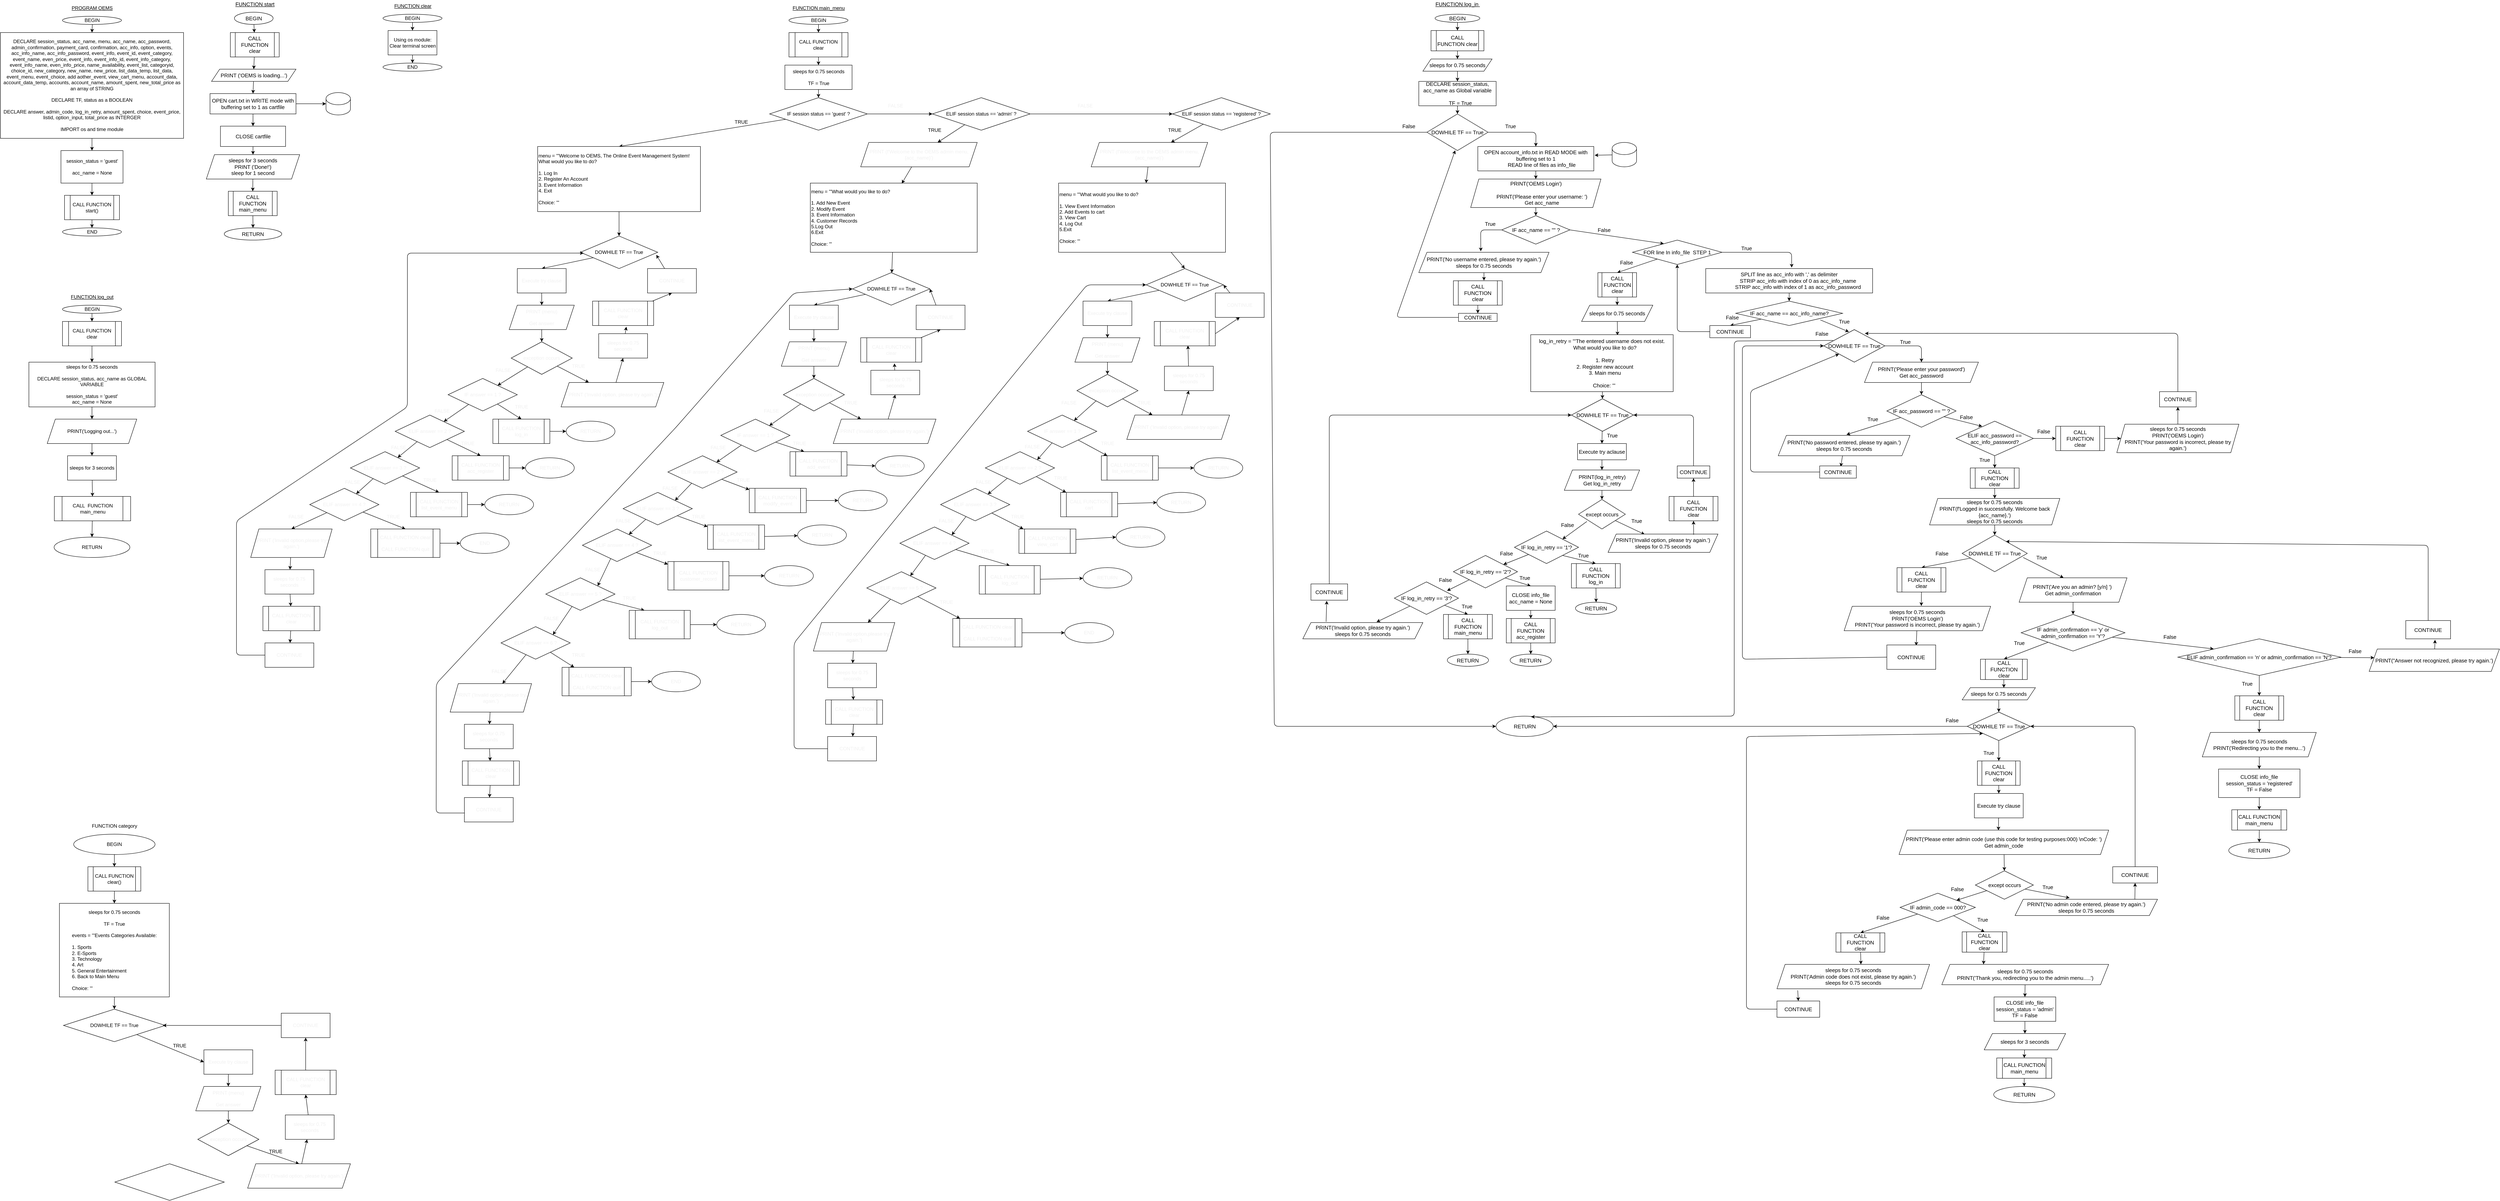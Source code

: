 <mxfile>
    <diagram id="jH45BeDnrhwu6pfupkt5" name="Page-1">
        <mxGraphModel dx="1899" dy="799" grid="1" gridSize="10" guides="1" tooltips="1" connect="1" arrows="1" fold="1" page="1" pageScale="1" pageWidth="10000000" pageHeight="10000000" math="0" shadow="0">
            <root>
                <mxCell id="0"/>
                <mxCell id="1" parent="0"/>
                <mxCell id="nRsKjZRIM3umE5f9DIXY-8" style="edgeStyle=none;html=1;fontSize=12;" parent="1" source="2" target="3" edge="1">
                    <mxGeometry relative="1" as="geometry"/>
                </mxCell>
                <mxCell id="2" value="&lt;font style=&quot;font-size: 12px&quot;&gt;BEGIN&lt;/font&gt;" style="ellipse;whiteSpace=wrap;html=1;" parent="1" vertex="1">
                    <mxGeometry x="192.5" y="80" width="145" height="20" as="geometry"/>
                </mxCell>
                <mxCell id="nRsKjZRIM3umE5f9DIXY-9" style="edgeStyle=none;html=1;fontSize=12;" parent="1" source="3" target="nRsKjZRIM3umE5f9DIXY-5" edge="1">
                    <mxGeometry relative="1" as="geometry"/>
                </mxCell>
                <mxCell id="3" value="&lt;font style=&quot;font-size: 12px&quot;&gt;DECLARE session_status, acc_name, menu, acc_name, acc_password, admin_confirmation, payment_card, confirmation, acc_info, option, events, acc_info_name, acc_info_password, event_info, event_id, event_category, event_name, even_price, event_info, event_info_id, event_info_category, event_info_name, even_info_price, name_availability, event_list, categoryid, choice_id, new_category, new_name, new_price, list_data_temp, list_data, event_menu, event_choice, add aother_event, view_cart_menu, account_data, account_data_temp, accounts, account_name, amount_spent, new_total_price as an array of STRING&lt;br&gt;&lt;br&gt;&lt;/font&gt;DECLARE TF, status as a BOOLEAN&lt;br&gt;&lt;font style=&quot;font-size: 12px&quot;&gt;&lt;br&gt;&lt;/font&gt;DECLARE answer, admin_code, log_in_retry, amount_spent, choice, event_price, listid, option_input, total_price as INTERGER&lt;br&gt;&lt;font style=&quot;font-size: 12px&quot;&gt;&lt;br&gt;&lt;/font&gt;IMPORT os and time module&lt;span style=&quot;color: rgb(173 , 186 , 199) ; font-family: , , &amp;#34;sf mono&amp;#34; , &amp;#34;menlo&amp;#34; , &amp;#34;consolas&amp;#34; , &amp;#34;liberation mono&amp;#34; , monospace ; background-color: rgb(34 , 39 , 46)&quot;&gt;&lt;font style=&quot;font-size: 12px&quot;&gt;&lt;br&gt;&lt;/font&gt;&lt;/span&gt;" style="rounded=0;whiteSpace=wrap;html=1;" parent="1" vertex="1">
                    <mxGeometry x="40" y="120" width="450" height="260" as="geometry"/>
                </mxCell>
                <mxCell id="nRsKjZRIM3umE5f9DIXY-3" value="&lt;u style=&quot;font-size: 12px&quot;&gt;PROGRAM OEMS&lt;/u&gt;" style="text;html=1;align=center;verticalAlign=middle;resizable=0;points=[];autosize=1;strokeColor=none;fillColor=none;fontSize=8;" parent="1" vertex="1">
                    <mxGeometry x="205" y="50" width="120" height="20" as="geometry"/>
                </mxCell>
                <mxCell id="nRsKjZRIM3umE5f9DIXY-10" style="edgeStyle=none;html=1;fontSize=12;" parent="1" source="nRsKjZRIM3umE5f9DIXY-5" target="nRsKjZRIM3umE5f9DIXY-6" edge="1">
                    <mxGeometry relative="1" as="geometry"/>
                </mxCell>
                <mxCell id="nRsKjZRIM3umE5f9DIXY-5" value="session_status = 'guest'&lt;br&gt;&lt;br&gt;acc_name = None&lt;span style=&quot;color: rgb(173 , 186 , 199) ; font-family: , , &amp;#34;sf mono&amp;#34; , &amp;#34;menlo&amp;#34; , &amp;#34;consolas&amp;#34; , &amp;#34;liberation mono&amp;#34; , monospace ; background-color: rgb(34 , 39 , 46)&quot;&gt;&lt;br&gt;&lt;/span&gt;" style="rounded=0;whiteSpace=wrap;html=1;fontSize=12;" parent="1" vertex="1">
                    <mxGeometry x="188.75" y="410" width="152.5" height="80" as="geometry"/>
                </mxCell>
                <mxCell id="nRsKjZRIM3umE5f9DIXY-11" style="edgeStyle=none;html=1;fontSize=12;" parent="1" source="nRsKjZRIM3umE5f9DIXY-6" edge="1">
                    <mxGeometry relative="1" as="geometry">
                        <mxPoint x="265" y="600" as="targetPoint"/>
                    </mxGeometry>
                </mxCell>
                <mxCell id="nRsKjZRIM3umE5f9DIXY-6" value="CALL FUNCTION start()" style="shape=process;whiteSpace=wrap;html=1;backgroundOutline=1;labelBackgroundColor=none;fontSize=12;" parent="1" vertex="1">
                    <mxGeometry x="197.5" y="520" width="135" height="60" as="geometry"/>
                </mxCell>
                <mxCell id="nRsKjZRIM3umE5f9DIXY-7" value="&lt;font style=&quot;font-size: 12px&quot;&gt;END&lt;/font&gt;" style="ellipse;whiteSpace=wrap;html=1;" parent="1" vertex="1">
                    <mxGeometry x="192.5" y="600" width="145" height="20" as="geometry"/>
                </mxCell>
                <mxCell id="383D4JDCLkwi9Y8iznMF-3" value="&lt;font style=&quot;font-size: 13px&quot;&gt;&lt;u&gt;FUNCTION start&lt;/u&gt;&lt;/font&gt;" style="text;html=1;align=center;verticalAlign=middle;resizable=0;points=[];autosize=1;strokeColor=none;fillColor=none;fontSize=8;" parent="1" vertex="1">
                    <mxGeometry x="610" y="40" width="110" height="20" as="geometry"/>
                </mxCell>
                <mxCell id="383D4JDCLkwi9Y8iznMF-14" style="edgeStyle=none;html=1;fontSize=13;" parent="1" source="383D4JDCLkwi9Y8iznMF-5" target="383D4JDCLkwi9Y8iznMF-6" edge="1">
                    <mxGeometry relative="1" as="geometry"/>
                </mxCell>
                <mxCell id="383D4JDCLkwi9Y8iznMF-5" value="BEGIN" style="ellipse;whiteSpace=wrap;html=1;fontSize=13;" parent="1" vertex="1">
                    <mxGeometry x="615" y="70" width="95" height="30" as="geometry"/>
                </mxCell>
                <mxCell id="nRsKjZRIM3umE5f9DIXY-12" value="&lt;u style=&quot;font-size: 12px&quot;&gt;FUNCTION clear&lt;/u&gt;" style="text;html=1;align=center;verticalAlign=middle;resizable=0;points=[];autosize=1;strokeColor=none;fillColor=none;fontSize=8;" parent="1" vertex="1">
                    <mxGeometry x="997.5" y="45" width="110" height="20" as="geometry"/>
                </mxCell>
                <mxCell id="nRsKjZRIM3umE5f9DIXY-16" style="edgeStyle=none;html=1;fontSize=12;" parent="1" source="nRsKjZRIM3umE5f9DIXY-13" target="nRsKjZRIM3umE5f9DIXY-14" edge="1">
                    <mxGeometry relative="1" as="geometry"/>
                </mxCell>
                <mxCell id="nRsKjZRIM3umE5f9DIXY-13" value="&lt;font style=&quot;font-size: 12px&quot;&gt;BEGIN&lt;/font&gt;" style="ellipse;whiteSpace=wrap;html=1;" parent="1" vertex="1">
                    <mxGeometry x="980" y="75" width="145" height="20" as="geometry"/>
                </mxCell>
                <mxCell id="383D4JDCLkwi9Y8iznMF-16" style="edgeStyle=none;html=1;entryX=0.5;entryY=0;entryDx=0;entryDy=0;fontSize=13;" parent="1" source="383D4JDCLkwi9Y8iznMF-6" target="383D4JDCLkwi9Y8iznMF-7" edge="1">
                    <mxGeometry relative="1" as="geometry"/>
                </mxCell>
                <mxCell id="383D4JDCLkwi9Y8iznMF-6" value="CALL FUNCTION clear" style="shape=process;whiteSpace=wrap;html=1;backgroundOutline=1;fontSize=13;" parent="1" vertex="1">
                    <mxGeometry x="605" y="120" width="120" height="60" as="geometry"/>
                </mxCell>
                <mxCell id="383D4JDCLkwi9Y8iznMF-17" style="edgeStyle=none;html=1;entryX=0.5;entryY=0;entryDx=0;entryDy=0;fontSize=13;" parent="1" source="383D4JDCLkwi9Y8iznMF-7" target="383D4JDCLkwi9Y8iznMF-8" edge="1">
                    <mxGeometry relative="1" as="geometry"/>
                </mxCell>
                <mxCell id="383D4JDCLkwi9Y8iznMF-7" value="PRINT ('OEMS is loading...')" style="shape=parallelogram;perimeter=parallelogramPerimeter;whiteSpace=wrap;html=1;fixedSize=1;fontSize=13;" parent="1" vertex="1">
                    <mxGeometry x="558.75" y="210" width="207.5" height="30" as="geometry"/>
                </mxCell>
                <mxCell id="nRsKjZRIM3umE5f9DIXY-17" style="edgeStyle=none;html=1;fontSize=12;" parent="1" source="nRsKjZRIM3umE5f9DIXY-14" target="nRsKjZRIM3umE5f9DIXY-15" edge="1">
                    <mxGeometry relative="1" as="geometry"/>
                </mxCell>
                <mxCell id="nRsKjZRIM3umE5f9DIXY-14" value="Using os module:&lt;br&gt;Clear terminal screen" style="rounded=0;whiteSpace=wrap;html=1;labelBackgroundColor=none;fontSize=12;" parent="1" vertex="1">
                    <mxGeometry x="992.5" y="115" width="120" height="60" as="geometry"/>
                </mxCell>
                <mxCell id="nRsKjZRIM3umE5f9DIXY-15" value="&lt;font style=&quot;font-size: 12px&quot;&gt;END&lt;/font&gt;" style="ellipse;whiteSpace=wrap;html=1;" parent="1" vertex="1">
                    <mxGeometry x="980" y="195" width="145" height="20" as="geometry"/>
                </mxCell>
                <mxCell id="383D4JDCLkwi9Y8iznMF-19" style="edgeStyle=none;html=1;entryX=0.5;entryY=0;entryDx=0;entryDy=0;fontSize=13;" parent="1" source="383D4JDCLkwi9Y8iznMF-8" target="383D4JDCLkwi9Y8iznMF-18" edge="1">
                    <mxGeometry relative="1" as="geometry"/>
                </mxCell>
                <mxCell id="383D4JDCLkwi9Y8iznMF-8" value="OPEN cart.txt in WRITE mode with buffering set to 1 as cartfile" style="rounded=0;whiteSpace=wrap;html=1;fontSize=13;" parent="1" vertex="1">
                    <mxGeometry x="555" y="270" width="211.25" height="50" as="geometry"/>
                </mxCell>
                <mxCell id="nRsKjZRIM3umE5f9DIXY-18" value="&lt;u style=&quot;font-size: 12px&quot;&gt;FUNCTION main_menu&lt;/u&gt;" style="text;html=1;align=center;verticalAlign=middle;resizable=0;points=[];autosize=1;strokeColor=none;fillColor=none;fontSize=8;" parent="1" vertex="1">
                    <mxGeometry x="1980" y="50" width="140" height="20" as="geometry"/>
                </mxCell>
                <mxCell id="23" style="edgeStyle=none;html=1;fontColor=#F0F0F0;" parent="1" source="nRsKjZRIM3umE5f9DIXY-19" target="nRsKjZRIM3umE5f9DIXY-21" edge="1">
                    <mxGeometry relative="1" as="geometry"/>
                </mxCell>
                <mxCell id="nRsKjZRIM3umE5f9DIXY-19" value="&lt;font style=&quot;font-size: 12px&quot;&gt;BEGIN&lt;/font&gt;" style="ellipse;whiteSpace=wrap;html=1;" parent="1" vertex="1">
                    <mxGeometry x="1977.5" y="80" width="145" height="20" as="geometry"/>
                </mxCell>
                <mxCell id="24" style="edgeStyle=none;html=1;fontColor=#F0F0F0;" parent="1" source="nRsKjZRIM3umE5f9DIXY-21" target="nRsKjZRIM3umE5f9DIXY-22" edge="1">
                    <mxGeometry relative="1" as="geometry"/>
                </mxCell>
                <mxCell id="nRsKjZRIM3umE5f9DIXY-21" value="CALL FUNCTION&lt;br&gt;clear" style="shape=process;whiteSpace=wrap;html=1;backgroundOutline=1;labelBackgroundColor=none;fontSize=12;" parent="1" vertex="1">
                    <mxGeometry x="1977.5" y="120" width="145" height="60" as="geometry"/>
                </mxCell>
                <mxCell id="25" style="edgeStyle=none;html=1;fontColor=#F0F0F0;" parent="1" source="nRsKjZRIM3umE5f9DIXY-22" target="nRsKjZRIM3umE5f9DIXY-23" edge="1">
                    <mxGeometry relative="1" as="geometry"/>
                </mxCell>
                <mxCell id="nRsKjZRIM3umE5f9DIXY-22" value="sleeps for 0.75 seconds&lt;br&gt;&lt;br&gt;TF = True" style="rounded=0;whiteSpace=wrap;html=1;labelBackgroundColor=none;fontSize=12;" parent="1" vertex="1">
                    <mxGeometry x="1967.5" y="200" width="165" height="60" as="geometry"/>
                </mxCell>
                <mxCell id="383D4JDCLkwi9Y8iznMF-11" style="edgeStyle=none;html=1;entryX=0;entryY=0.5;entryDx=0;entryDy=0;fontSize=13;entryPerimeter=0;exitX=1;exitY=0.5;exitDx=0;exitDy=0;" parent="1" source="383D4JDCLkwi9Y8iznMF-8" target="383D4JDCLkwi9Y8iznMF-10" edge="1">
                    <mxGeometry relative="1" as="geometry">
                        <mxPoint x="810" y="250" as="sourcePoint"/>
                    </mxGeometry>
                </mxCell>
                <mxCell id="383D4JDCLkwi9Y8iznMF-10" value="" style="shape=cylinder3;whiteSpace=wrap;html=1;boundedLbl=1;backgroundOutline=1;size=15;fontSize=13;" parent="1" vertex="1">
                    <mxGeometry x="840" y="267.5" width="60" height="55" as="geometry"/>
                </mxCell>
                <mxCell id="383D4JDCLkwi9Y8iznMF-21" style="edgeStyle=none;html=1;entryX=0.5;entryY=0;entryDx=0;entryDy=0;fontSize=13;" parent="1" source="383D4JDCLkwi9Y8iznMF-18" target="383D4JDCLkwi9Y8iznMF-20" edge="1">
                    <mxGeometry relative="1" as="geometry"/>
                </mxCell>
                <mxCell id="383D4JDCLkwi9Y8iznMF-18" value="CLOSE cartfile" style="rounded=0;whiteSpace=wrap;html=1;fontSize=13;" parent="1" vertex="1">
                    <mxGeometry x="580.63" y="350" width="160" height="50" as="geometry"/>
                </mxCell>
                <mxCell id="383D4JDCLkwi9Y8iznMF-23" style="edgeStyle=none;html=1;entryX=0.5;entryY=0;entryDx=0;entryDy=0;fontSize=13;" parent="1" source="383D4JDCLkwi9Y8iznMF-20" target="383D4JDCLkwi9Y8iznMF-22" edge="1">
                    <mxGeometry relative="1" as="geometry"/>
                </mxCell>
                <mxCell id="383D4JDCLkwi9Y8iznMF-20" value="sleeps for 3 seconds&lt;br&gt;&lt;div&gt;PRINT ('Done!')&lt;/div&gt;&lt;div&gt;sleep for 1 second&lt;/div&gt;" style="shape=parallelogram;perimeter=parallelogramPerimeter;whiteSpace=wrap;html=1;fixedSize=1;fontSize=13;" parent="1" vertex="1">
                    <mxGeometry x="545.95" y="420" width="229.37" height="60" as="geometry"/>
                </mxCell>
                <mxCell id="383D4JDCLkwi9Y8iznMF-25" style="edgeStyle=none;html=1;entryX=0.5;entryY=0;entryDx=0;entryDy=0;fontSize=13;" parent="1" source="383D4JDCLkwi9Y8iznMF-22" target="383D4JDCLkwi9Y8iznMF-24" edge="1">
                    <mxGeometry relative="1" as="geometry"/>
                </mxCell>
                <mxCell id="383D4JDCLkwi9Y8iznMF-22" value="CALL FUNCTION main_menu" style="shape=process;whiteSpace=wrap;html=1;backgroundOutline=1;fontSize=13;" parent="1" vertex="1">
                    <mxGeometry x="600" y="510" width="120" height="60" as="geometry"/>
                </mxCell>
                <mxCell id="22" style="edgeStyle=none;html=1;entryX=0.5;entryY=0;entryDx=0;entryDy=0;fontColor=#F0F0F0;" parent="1" source="nRsKjZRIM3umE5f9DIXY-23" target="nRsKjZRIM3umE5f9DIXY-24" edge="1">
                    <mxGeometry relative="1" as="geometry"/>
                </mxCell>
                <mxCell id="73" style="edgeStyle=none;html=1;fontColor=#F0F0F0;" parent="1" source="nRsKjZRIM3umE5f9DIXY-23" target="72" edge="1">
                    <mxGeometry relative="1" as="geometry"/>
                </mxCell>
                <mxCell id="nRsKjZRIM3umE5f9DIXY-23" value="IF session status == 'guest' ?" style="rhombus;whiteSpace=wrap;html=1;labelBackgroundColor=none;fontSize=12;" parent="1" vertex="1">
                    <mxGeometry x="1930" y="280" width="240" height="80" as="geometry"/>
                </mxCell>
                <mxCell id="6" style="edgeStyle=none;html=1;entryX=0.5;entryY=0;entryDx=0;entryDy=0;" parent="1" source="nRsKjZRIM3umE5f9DIXY-24" target="4" edge="1">
                    <mxGeometry relative="1" as="geometry"/>
                </mxCell>
                <mxCell id="nRsKjZRIM3umE5f9DIXY-24" value="menu = '''Welcome to OEMS, The Online Event Management System!&lt;br&gt;What would you like to do?&lt;br&gt;&lt;br&gt;1. Log In&lt;br&gt;2. Register An Account&lt;br&gt;3. Event Information&lt;br&gt;4. Exit&lt;br&gt;&lt;br&gt;Choice: '''" style="rounded=0;whiteSpace=wrap;html=1;labelBackgroundColor=none;fontSize=12;align=left;" parent="1" vertex="1">
                    <mxGeometry x="1360" y="400" width="400" height="160" as="geometry"/>
                </mxCell>
                <mxCell id="383D4JDCLkwi9Y8iznMF-24" value="RETURN" style="ellipse;whiteSpace=wrap;html=1;fontSize=13;" parent="1" vertex="1">
                    <mxGeometry x="590.01" y="600" width="141.25" height="30" as="geometry"/>
                </mxCell>
                <mxCell id="14" style="edgeStyle=none;html=1;entryX=0.5;entryY=0;entryDx=0;entryDy=0;fontColor=#F0F0F0;" parent="1" source="4" target="8" edge="1">
                    <mxGeometry relative="1" as="geometry"/>
                </mxCell>
                <mxCell id="4" value="DOWHILE TF == True" style="rhombus;whiteSpace=wrap;html=1;labelBackgroundColor=none;" parent="1" vertex="1">
                    <mxGeometry x="1465" y="620" width="190" height="80" as="geometry"/>
                </mxCell>
                <mxCell id="7" value="TRUE" style="text;html=1;align=center;verticalAlign=middle;resizable=0;points=[];autosize=1;strokeColor=none;fillColor=none;" parent="1" vertex="1">
                    <mxGeometry x="1835" y="330" width="50" height="20" as="geometry"/>
                </mxCell>
                <mxCell id="15" style="edgeStyle=none;html=1;fontColor=#F0F0F0;" parent="1" source="8" target="9" edge="1">
                    <mxGeometry relative="1" as="geometry"/>
                </mxCell>
                <mxCell id="8" value="Execute try clause" style="rounded=0;whiteSpace=wrap;html=1;labelBackgroundColor=none;fontColor=#F0F0F0;" parent="1" vertex="1">
                    <mxGeometry x="1310" y="700" width="120" height="60" as="geometry"/>
                </mxCell>
                <mxCell id="16" style="edgeStyle=none;html=1;fontColor=#F0F0F0;" parent="1" source="9" target="10" edge="1">
                    <mxGeometry relative="1" as="geometry"/>
                </mxCell>
                <mxCell id="9" value="PRINT (menu)&lt;br&gt;&lt;br&gt;Get answer" style="shape=parallelogram;perimeter=parallelogramPerimeter;whiteSpace=wrap;html=1;fixedSize=1;labelBackgroundColor=none;fontColor=#F0F0F0;" parent="1" vertex="1">
                    <mxGeometry x="1290" y="790" width="160" height="60" as="geometry"/>
                </mxCell>
                <mxCell id="17" style="edgeStyle=none;html=1;fontColor=#F0F0F0;" parent="1" source="10" target="11" edge="1">
                    <mxGeometry relative="1" as="geometry"/>
                </mxCell>
                <mxCell id="28" style="edgeStyle=none;html=1;fontColor=#F0F0F0;" parent="1" source="10" target="26" edge="1">
                    <mxGeometry relative="1" as="geometry"/>
                </mxCell>
                <mxCell id="10" value="exception occurs" style="rhombus;whiteSpace=wrap;html=1;labelBackgroundColor=none;fontColor=#F0F0F0;" parent="1" vertex="1">
                    <mxGeometry x="1295" y="880" width="150" height="80" as="geometry"/>
                </mxCell>
                <mxCell id="18" style="edgeStyle=none;html=1;entryX=0.5;entryY=1;entryDx=0;entryDy=0;fontColor=#F0F0F0;" parent="1" source="11" target="13" edge="1">
                    <mxGeometry relative="1" as="geometry"/>
                </mxCell>
                <mxCell id="11" value="PRINT ('Invalid option, please try again.')" style="shape=parallelogram;perimeter=parallelogramPerimeter;whiteSpace=wrap;html=1;fixedSize=1;labelBackgroundColor=none;fontColor=#F0F0F0;" parent="1" vertex="1">
                    <mxGeometry x="1417.5" y="980" width="252.5" height="60" as="geometry"/>
                </mxCell>
                <mxCell id="156" style="edgeStyle=none;html=1;entryX=0.5;entryY=1;entryDx=0;entryDy=0;" edge="1" parent="1" source="12" target="155">
                    <mxGeometry relative="1" as="geometry"/>
                </mxCell>
                <mxCell id="12" value="CALL FUNCTION&lt;br&gt;clear" style="shape=process;whiteSpace=wrap;html=1;backgroundOutline=1;labelBackgroundColor=none;fontColor=#F0F0F0;" parent="1" vertex="1">
                    <mxGeometry x="1495" y="780" width="150" height="60" as="geometry"/>
                </mxCell>
                <mxCell id="19" style="edgeStyle=none;html=1;entryX=0.553;entryY=1.05;entryDx=0;entryDy=0;entryPerimeter=0;fontColor=#F0F0F0;" parent="1" source="13" target="12" edge="1">
                    <mxGeometry relative="1" as="geometry"/>
                </mxCell>
                <mxCell id="13" value="sleeps for 0.75 seconds" style="rounded=0;whiteSpace=wrap;html=1;labelBackgroundColor=none;fontColor=#F0F0F0;" parent="1" vertex="1">
                    <mxGeometry x="1510" y="860" width="120" height="60" as="geometry"/>
                </mxCell>
                <mxCell id="383D4JDCLkwi9Y8iznMF-26" value="&lt;u&gt;FUNCTION log_in&amp;nbsp;&lt;/u&gt;" style="text;html=1;align=center;verticalAlign=middle;resizable=0;points=[];autosize=1;strokeColor=none;fillColor=none;fontSize=13;" parent="1" vertex="1">
                    <mxGeometry x="3560" y="40" width="120" height="20" as="geometry"/>
                </mxCell>
                <mxCell id="383D4JDCLkwi9Y8iznMF-29" style="edgeStyle=none;html=1;fontSize=13;entryX=0.5;entryY=0;entryDx=0;entryDy=0;" parent="1" source="383D4JDCLkwi9Y8iznMF-27" target="383D4JDCLkwi9Y8iznMF-28" edge="1">
                    <mxGeometry relative="1" as="geometry">
                        <mxPoint x="3620" y="120" as="targetPoint"/>
                    </mxGeometry>
                </mxCell>
                <mxCell id="383D4JDCLkwi9Y8iznMF-27" value="BEGIN" style="ellipse;whiteSpace=wrap;html=1;fontSize=13;" parent="1" vertex="1">
                    <mxGeometry x="3565" y="75" width="110" height="20" as="geometry"/>
                </mxCell>
                <mxCell id="383D4JDCLkwi9Y8iznMF-31" style="edgeStyle=none;html=1;entryX=0.5;entryY=0;entryDx=0;entryDy=0;fontSize=13;" parent="1" source="383D4JDCLkwi9Y8iznMF-28" target="383D4JDCLkwi9Y8iznMF-30" edge="1">
                    <mxGeometry relative="1" as="geometry"/>
                </mxCell>
                <mxCell id="383D4JDCLkwi9Y8iznMF-28" value="CALL FUNCTION clear" style="shape=process;whiteSpace=wrap;html=1;backgroundOutline=1;fontSize=13;" parent="1" vertex="1">
                    <mxGeometry x="3555" y="115" width="130" height="50" as="geometry"/>
                </mxCell>
                <mxCell id="383D4JDCLkwi9Y8iznMF-33" style="edgeStyle=none;html=1;fontSize=13;entryX=0.5;entryY=0;entryDx=0;entryDy=0;" parent="1" source="383D4JDCLkwi9Y8iznMF-30" target="383D4JDCLkwi9Y8iznMF-32" edge="1">
                    <mxGeometry relative="1" as="geometry">
                        <mxPoint x="3620" y="230" as="targetPoint"/>
                    </mxGeometry>
                </mxCell>
                <mxCell id="383D4JDCLkwi9Y8iznMF-30" value="sleeps for 0.75 seconds" style="shape=parallelogram;perimeter=parallelogramPerimeter;whiteSpace=wrap;html=1;fixedSize=1;fontSize=13;" parent="1" vertex="1">
                    <mxGeometry x="3535" y="185" width="170" height="30" as="geometry"/>
                </mxCell>
                <mxCell id="29" style="edgeStyle=none;html=1;entryX=0.5;entryY=0;entryDx=0;entryDy=0;fontColor=#F0F0F0;" parent="1" source="26" target="27" edge="1">
                    <mxGeometry relative="1" as="geometry"/>
                </mxCell>
                <mxCell id="35" style="edgeStyle=none;html=1;fontColor=#F0F0F0;" parent="1" source="26" target="31" edge="1">
                    <mxGeometry relative="1" as="geometry"/>
                </mxCell>
                <mxCell id="26" value="IF answer == 1 ?" style="rhombus;whiteSpace=wrap;html=1;labelBackgroundColor=none;fontColor=#F0F0F0;" parent="1" vertex="1">
                    <mxGeometry x="1140" y="970" width="170" height="80" as="geometry"/>
                </mxCell>
                <mxCell id="383D4JDCLkwi9Y8iznMF-36" style="edgeStyle=none;html=1;entryX=0.5;entryY=0;entryDx=0;entryDy=0;fontSize=13;" parent="1" source="383D4JDCLkwi9Y8iznMF-32" target="383D4JDCLkwi9Y8iznMF-35" edge="1">
                    <mxGeometry relative="1" as="geometry"/>
                </mxCell>
                <mxCell id="383D4JDCLkwi9Y8iznMF-32" value="&lt;div&gt;DECLARE session_status, acc_name as Global variable&lt;/div&gt;&lt;div&gt;&lt;br&gt;&lt;/div&gt;&lt;div&gt;&amp;nbsp; &amp;nbsp; TF = True&lt;/div&gt;" style="rounded=0;whiteSpace=wrap;html=1;fontSize=13;" parent="1" vertex="1">
                    <mxGeometry x="3525" y="240" width="190" height="60" as="geometry"/>
                </mxCell>
                <mxCell id="34" style="edgeStyle=none;html=1;entryX=0;entryY=0.5;entryDx=0;entryDy=0;fontColor=#F0F0F0;" parent="1" source="27" target="33" edge="1">
                    <mxGeometry relative="1" as="geometry"/>
                </mxCell>
                <mxCell id="27" value="CALL FUNCTION&lt;br&gt;log_in" style="shape=process;whiteSpace=wrap;html=1;backgroundOutline=1;labelBackgroundColor=none;fontColor=#F0F0F0;" parent="1" vertex="1">
                    <mxGeometry x="1250" y="1070" width="140" height="60" as="geometry"/>
                </mxCell>
                <mxCell id="383D4JDCLkwi9Y8iznMF-35" value="DOWHILE TF == True" style="rhombus;whiteSpace=wrap;html=1;fontSize=13;" parent="1" vertex="1">
                    <mxGeometry x="3545" y="320" width="150" height="90" as="geometry"/>
                </mxCell>
                <mxCell id="30" value="TRUE" style="text;html=1;align=center;verticalAlign=middle;resizable=0;points=[];autosize=1;strokeColor=none;fillColor=none;fontColor=#F0F0F0;" parent="1" vertex="1">
                    <mxGeometry x="1295" y="1030" width="50" height="20" as="geometry"/>
                </mxCell>
                <mxCell id="36" style="edgeStyle=none;html=1;entryX=0.5;entryY=0;entryDx=0;entryDy=0;fontColor=#F0F0F0;" parent="1" source="31" target="32" edge="1">
                    <mxGeometry relative="1" as="geometry"/>
                </mxCell>
                <mxCell id="44" style="edgeStyle=none;html=1;fontColor=#F0F0F0;" parent="1" source="31" target="41" edge="1">
                    <mxGeometry relative="1" as="geometry"/>
                </mxCell>
                <mxCell id="31" value="ELIF answer == 2 ?" style="rhombus;whiteSpace=wrap;html=1;labelBackgroundColor=none;fontColor=#F0F0F0;" parent="1" vertex="1">
                    <mxGeometry x="1010" y="1060" width="170" height="80" as="geometry"/>
                </mxCell>
                <mxCell id="40" style="edgeStyle=none;html=1;entryX=0;entryY=0.5;entryDx=0;entryDy=0;fontColor=#F0F0F0;" parent="1" source="32" target="39" edge="1">
                    <mxGeometry relative="1" as="geometry"/>
                </mxCell>
                <mxCell id="32" value="CALL FUNCTION&lt;br&gt;acc_register" style="shape=process;whiteSpace=wrap;html=1;backgroundOutline=1;labelBackgroundColor=none;fontColor=#F0F0F0;" parent="1" vertex="1">
                    <mxGeometry x="1150" y="1160" width="140" height="60" as="geometry"/>
                </mxCell>
                <mxCell id="33" value="RETURN" style="ellipse;whiteSpace=wrap;html=1;labelBackgroundColor=none;fontColor=#F0F0F0;" parent="1" vertex="1">
                    <mxGeometry x="1430" y="1075" width="120" height="50" as="geometry"/>
                </mxCell>
                <mxCell id="37" value="TRUE" style="text;html=1;align=center;verticalAlign=middle;resizable=0;points=[];autosize=1;strokeColor=none;fillColor=none;fontColor=#F0F0F0;" parent="1" vertex="1">
                    <mxGeometry x="1162.5" y="1120" width="50" height="20" as="geometry"/>
                </mxCell>
                <mxCell id="38" value="FALSE" style="text;html=1;align=center;verticalAlign=middle;resizable=0;points=[];autosize=1;strokeColor=none;fillColor=none;fontColor=#F0F0F0;" parent="1" vertex="1">
                    <mxGeometry x="1100" y="1040" width="50" height="20" as="geometry"/>
                </mxCell>
                <mxCell id="39" value="RETURN" style="ellipse;whiteSpace=wrap;html=1;labelBackgroundColor=none;fontColor=#F0F0F0;" parent="1" vertex="1">
                    <mxGeometry x="1330" y="1165" width="120" height="50" as="geometry"/>
                </mxCell>
                <mxCell id="45" style="edgeStyle=none;html=1;entryX=0.5;entryY=0;entryDx=0;entryDy=0;fontColor=#F0F0F0;" parent="1" source="41" target="42" edge="1">
                    <mxGeometry relative="1" as="geometry"/>
                </mxCell>
                <mxCell id="55" style="edgeStyle=none;html=1;fontColor=#F0F0F0;" parent="1" source="41" target="51" edge="1">
                    <mxGeometry relative="1" as="geometry"/>
                </mxCell>
                <mxCell id="41" value="ELIF answer == 3 ?" style="rhombus;whiteSpace=wrap;html=1;labelBackgroundColor=none;fontColor=#F0F0F0;" parent="1" vertex="1">
                    <mxGeometry x="900" y="1150" width="170" height="80" as="geometry"/>
                </mxCell>
                <mxCell id="383D4JDCLkwi9Y8iznMF-63" style="edgeStyle=none;html=1;entryX=0.5;entryY=0;entryDx=0;entryDy=0;fontSize=13;" parent="1" source="383D4JDCLkwi9Y8iznMF-41" target="383D4JDCLkwi9Y8iznMF-61" edge="1">
                    <mxGeometry relative="1" as="geometry"/>
                </mxCell>
                <mxCell id="383D4JDCLkwi9Y8iznMF-41" value="&lt;div&gt;OPEN account_info.txt in READ MODE with buffering set to 1&lt;/div&gt;&lt;div&gt;&amp;nbsp; &amp;nbsp; &amp;nbsp; &amp;nbsp; READ line of files as info_file&lt;/div&gt;" style="rounded=0;whiteSpace=wrap;html=1;fontSize=13;align=center;" parent="1" vertex="1">
                    <mxGeometry x="3670" y="400" width="285" height="60" as="geometry"/>
                </mxCell>
                <mxCell id="46" style="edgeStyle=none;html=1;entryX=0;entryY=0.5;entryDx=0;entryDy=0;fontColor=#F0F0F0;" parent="1" source="42" target="43" edge="1">
                    <mxGeometry relative="1" as="geometry"/>
                </mxCell>
                <mxCell id="42" value="CALL FUNCTION&lt;br&gt;list_event_menu" style="shape=process;whiteSpace=wrap;html=1;backgroundOutline=1;labelBackgroundColor=none;fontColor=#F0F0F0;" parent="1" vertex="1">
                    <mxGeometry x="1047.5" y="1250" width="140" height="60" as="geometry"/>
                </mxCell>
                <mxCell id="43" value="RETURN" style="ellipse;whiteSpace=wrap;html=1;labelBackgroundColor=none;fontColor=#F0F0F0;" parent="1" vertex="1">
                    <mxGeometry x="1230" y="1255" width="120" height="50" as="geometry"/>
                </mxCell>
                <mxCell id="47" value="TRUE" style="text;html=1;align=center;verticalAlign=middle;resizable=0;points=[];autosize=1;strokeColor=none;fillColor=none;fontColor=#F0F0F0;" parent="1" vertex="1">
                    <mxGeometry x="1070" y="1210" width="50" height="20" as="geometry"/>
                </mxCell>
                <mxCell id="48" value="FALSE" style="text;html=1;align=center;verticalAlign=middle;resizable=0;points=[];autosize=1;strokeColor=none;fillColor=none;fontColor=#F0F0F0;" parent="1" vertex="1">
                    <mxGeometry x="992.5" y="1130" width="50" height="20" as="geometry"/>
                </mxCell>
                <mxCell id="383D4JDCLkwi9Y8iznMF-49" value="" style="endArrow=classic;html=1;fontSize=13;exitX=1;exitY=0.5;exitDx=0;exitDy=0;entryX=0.5;entryY=0;entryDx=0;entryDy=0;" parent="1" source="383D4JDCLkwi9Y8iznMF-35" target="383D4JDCLkwi9Y8iznMF-41" edge="1">
                    <mxGeometry width="50" height="50" relative="1" as="geometry">
                        <mxPoint x="3740" y="360" as="sourcePoint"/>
                        <mxPoint x="3790" y="310" as="targetPoint"/>
                        <Array as="points">
                            <mxPoint x="3813" y="365"/>
                        </Array>
                    </mxGeometry>
                </mxCell>
                <mxCell id="49" value="TRUE" style="text;html=1;align=center;verticalAlign=middle;resizable=0;points=[];autosize=1;strokeColor=none;fillColor=none;fontColor=#F0F0F0;" parent="1" vertex="1">
                    <mxGeometry x="1435" y="930" width="50" height="20" as="geometry"/>
                </mxCell>
                <mxCell id="50" value="FALSE" style="text;html=1;align=center;verticalAlign=middle;resizable=0;points=[];autosize=1;strokeColor=none;fillColor=none;fontColor=#F0F0F0;" parent="1" vertex="1">
                    <mxGeometry x="1250" y="940" width="50" height="20" as="geometry"/>
                </mxCell>
                <mxCell id="56" style="edgeStyle=none;html=1;entryX=0.5;entryY=0;entryDx=0;entryDy=0;fontColor=#F0F0F0;" parent="1" source="51" target="53" edge="1">
                    <mxGeometry relative="1" as="geometry"/>
                </mxCell>
                <mxCell id="62" style="edgeStyle=none;html=1;entryX=0.5;entryY=0;entryDx=0;entryDy=0;fontColor=#F0F0F0;" parent="1" source="51" target="61" edge="1">
                    <mxGeometry relative="1" as="geometry"/>
                </mxCell>
                <mxCell id="51" value="ELIF answer == 4 ?" style="rhombus;whiteSpace=wrap;html=1;labelBackgroundColor=none;fontColor=#F0F0F0;" parent="1" vertex="1">
                    <mxGeometry x="800" y="1240" width="170" height="80" as="geometry"/>
                </mxCell>
                <mxCell id="57" style="edgeStyle=none;html=1;entryX=0;entryY=0.5;entryDx=0;entryDy=0;fontColor=#F0F0F0;" parent="1" source="53" target="54" edge="1">
                    <mxGeometry relative="1" as="geometry"/>
                </mxCell>
                <mxCell id="53" value="CALL FUNCTION clear&lt;br&gt;&lt;br&gt;CALL FUNCTION quit" style="shape=process;whiteSpace=wrap;html=1;backgroundOutline=1;labelBackgroundColor=none;fontColor=#F0F0F0;" parent="1" vertex="1">
                    <mxGeometry x="950" y="1340" width="170" height="70" as="geometry"/>
                </mxCell>
                <mxCell id="383D4JDCLkwi9Y8iznMF-54" style="edgeStyle=none;html=1;entryX=1.007;entryY=0.359;entryDx=0;entryDy=0;entryPerimeter=0;fontSize=13;" parent="1" source="383D4JDCLkwi9Y8iznMF-53" target="383D4JDCLkwi9Y8iznMF-41" edge="1">
                    <mxGeometry relative="1" as="geometry"/>
                </mxCell>
                <mxCell id="383D4JDCLkwi9Y8iznMF-53" value="" style="shape=cylinder3;whiteSpace=wrap;html=1;boundedLbl=1;backgroundOutline=1;size=15;fontSize=13;" parent="1" vertex="1">
                    <mxGeometry x="4000" y="390" width="60" height="60" as="geometry"/>
                </mxCell>
                <mxCell id="54" value="END" style="ellipse;whiteSpace=wrap;html=1;labelBackgroundColor=none;fontColor=#F0F0F0;" parent="1" vertex="1">
                    <mxGeometry x="1170" y="1350" width="120" height="50" as="geometry"/>
                </mxCell>
                <mxCell id="58" value="FALSE" style="text;html=1;align=center;verticalAlign=middle;resizable=0;points=[];autosize=1;strokeColor=none;fillColor=none;fontColor=#F0F0F0;" parent="1" vertex="1">
                    <mxGeometry x="880" y="1215" width="50" height="20" as="geometry"/>
                </mxCell>
                <mxCell id="59" value="TRUE" style="text;html=1;align=center;verticalAlign=middle;resizable=0;points=[];autosize=1;strokeColor=none;fillColor=none;fontColor=#F0F0F0;" parent="1" vertex="1">
                    <mxGeometry x="980" y="1300" width="50" height="20" as="geometry"/>
                </mxCell>
                <mxCell id="67" style="edgeStyle=none;html=1;fontColor=#F0F0F0;" parent="1" source="61" target="64" edge="1">
                    <mxGeometry relative="1" as="geometry"/>
                </mxCell>
                <mxCell id="61" value="PRINT ('Invalid option,please try again.')" style="shape=parallelogram;perimeter=parallelogramPerimeter;whiteSpace=wrap;html=1;fixedSize=1;labelBackgroundColor=none;fontColor=#F0F0F0;" parent="1" vertex="1">
                    <mxGeometry x="655" y="1340" width="200" height="70" as="geometry"/>
                </mxCell>
                <mxCell id="383D4JDCLkwi9Y8iznMF-68" style="edgeStyle=none;html=1;fontSize=13;entryX=0.5;entryY=0;entryDx=0;entryDy=0;" parent="1" source="383D4JDCLkwi9Y8iznMF-61" target="383D4JDCLkwi9Y8iznMF-65" edge="1">
                    <mxGeometry relative="1" as="geometry">
                        <mxPoint x="3812.5" y="570" as="targetPoint"/>
                    </mxGeometry>
                </mxCell>
                <mxCell id="383D4JDCLkwi9Y8iznMF-61" value="&lt;div&gt;PRINT('OEMS Login')&lt;/div&gt;&lt;div&gt;&lt;br&gt;&lt;/div&gt;&lt;div&gt;&amp;nbsp; &amp;nbsp; &amp;nbsp; &amp;nbsp; PRINT('Please enter your username: ')&lt;/div&gt;&lt;div&gt;&amp;nbsp; &amp;nbsp; &amp;nbsp; &amp;nbsp; Get acc_name&lt;/div&gt;" style="shape=parallelogram;perimeter=parallelogramPerimeter;whiteSpace=wrap;html=1;fixedSize=1;fontSize=13;" parent="1" vertex="1">
                    <mxGeometry x="3652.5" y="480" width="320" height="70" as="geometry"/>
                </mxCell>
                <mxCell id="63" value="FALSE" style="text;html=1;align=center;verticalAlign=middle;resizable=0;points=[];autosize=1;strokeColor=none;fillColor=none;fontColor=#F0F0F0;" parent="1" vertex="1">
                    <mxGeometry x="740.63" y="1300" width="50" height="20" as="geometry"/>
                </mxCell>
                <mxCell id="68" style="edgeStyle=none;html=1;fontColor=#F0F0F0;" parent="1" source="64" target="65" edge="1">
                    <mxGeometry relative="1" as="geometry"/>
                </mxCell>
                <mxCell id="64" value="sleeps for 0.75 seconds" style="rounded=0;whiteSpace=wrap;html=1;labelBackgroundColor=none;fontColor=#F0F0F0;" parent="1" vertex="1">
                    <mxGeometry x="690" y="1440" width="120" height="60" as="geometry"/>
                </mxCell>
                <mxCell id="69" style="edgeStyle=none;html=1;fontColor=#F0F0F0;" parent="1" source="65" target="66" edge="1">
                    <mxGeometry relative="1" as="geometry"/>
                </mxCell>
                <mxCell id="65" value="CALL FUNCTION&lt;br&gt;clear" style="shape=process;whiteSpace=wrap;html=1;backgroundOutline=1;labelBackgroundColor=none;fontColor=#F0F0F0;" parent="1" vertex="1">
                    <mxGeometry x="685" y="1530" width="140" height="60" as="geometry"/>
                </mxCell>
                <mxCell id="383D4JDCLkwi9Y8iznMF-79" style="edgeStyle=none;html=1;fontSize=13;exitX=1;exitY=0.5;exitDx=0;exitDy=0;entryX=0.35;entryY=0.148;entryDx=0;entryDy=0;entryPerimeter=0;" parent="1" source="383D4JDCLkwi9Y8iznMF-65" target="383D4JDCLkwi9Y8iznMF-78" edge="1">
                    <mxGeometry relative="1" as="geometry"/>
                </mxCell>
                <mxCell id="383D4JDCLkwi9Y8iznMF-65" value="IF acc_name == &quot;&quot; ?" style="rhombus;whiteSpace=wrap;html=1;fontSize=13;" parent="1" vertex="1">
                    <mxGeometry x="3728.75" y="570" width="167.5" height="70" as="geometry"/>
                </mxCell>
                <mxCell id="383D4JDCLkwi9Y8iznMF-66" value="True" style="text;html=1;align=center;verticalAlign=middle;resizable=0;points=[];autosize=1;strokeColor=none;fillColor=none;fontSize=13;" parent="1" vertex="1">
                    <mxGeometry x="3730" y="340" width="40" height="20" as="geometry"/>
                </mxCell>
                <mxCell id="70" style="edgeStyle=none;html=1;fontColor=#F0F0F0;entryX=0.042;entryY=0.525;entryDx=0;entryDy=0;entryPerimeter=0;" parent="1" source="66" target="4" edge="1">
                    <mxGeometry relative="1" as="geometry">
                        <mxPoint x="1280" y="640" as="targetPoint"/>
                        <Array as="points">
                            <mxPoint x="620" y="1650"/>
                            <mxPoint x="620" y="1320"/>
                            <mxPoint x="1040" y="1040"/>
                            <mxPoint x="1040" y="730"/>
                            <mxPoint x="1040" y="662"/>
                        </Array>
                    </mxGeometry>
                </mxCell>
                <mxCell id="66" value="CONTINUE" style="rounded=0;whiteSpace=wrap;html=1;labelBackgroundColor=none;fontColor=#F0F0F0;" parent="1" vertex="1">
                    <mxGeometry x="690" y="1620" width="120" height="60" as="geometry"/>
                </mxCell>
                <mxCell id="383D4JDCLkwi9Y8iznMF-74" style="edgeStyle=none;html=1;entryX=0.626;entryY=-0.008;entryDx=0;entryDy=0;fontSize=13;entryPerimeter=0;" parent="1" source="383D4JDCLkwi9Y8iznMF-69" target="383D4JDCLkwi9Y8iznMF-73" edge="1">
                    <mxGeometry relative="1" as="geometry"/>
                </mxCell>
                <mxCell id="383D4JDCLkwi9Y8iznMF-69" value="PRINT('No username entered, please try again.')&lt;br&gt;sleeps for 0.75 seconds" style="shape=parallelogram;perimeter=parallelogramPerimeter;whiteSpace=wrap;html=1;fixedSize=1;fontSize=13;" parent="1" vertex="1">
                    <mxGeometry x="3525" y="660" width="320" height="50" as="geometry"/>
                </mxCell>
                <mxCell id="383D4JDCLkwi9Y8iznMF-71" value="" style="endArrow=classic;html=1;fontSize=13;entryX=0.476;entryY=-0.049;entryDx=0;entryDy=0;entryPerimeter=0;exitX=0;exitY=0.5;exitDx=0;exitDy=0;" parent="1" source="383D4JDCLkwi9Y8iznMF-65" target="383D4JDCLkwi9Y8iznMF-69" edge="1">
                    <mxGeometry width="50" height="50" relative="1" as="geometry">
                        <mxPoint x="3700" y="650" as="sourcePoint"/>
                        <mxPoint x="3750" y="600" as="targetPoint"/>
                        <Array as="points">
                            <mxPoint x="3677" y="605"/>
                        </Array>
                    </mxGeometry>
                </mxCell>
                <mxCell id="383D4JDCLkwi9Y8iznMF-72" value="True" style="text;html=1;align=center;verticalAlign=middle;resizable=0;points=[];autosize=1;strokeColor=none;fillColor=none;fontSize=13;" parent="1" vertex="1">
                    <mxGeometry x="3680" y="580" width="40" height="20" as="geometry"/>
                </mxCell>
                <mxCell id="383D4JDCLkwi9Y8iznMF-76" style="edgeStyle=none;html=1;entryX=0.5;entryY=0;entryDx=0;entryDy=0;fontSize=13;" parent="1" source="383D4JDCLkwi9Y8iznMF-73" target="383D4JDCLkwi9Y8iznMF-75" edge="1">
                    <mxGeometry relative="1" as="geometry"/>
                </mxCell>
                <mxCell id="383D4JDCLkwi9Y8iznMF-73" value="CALL FUNCTION clear" style="shape=process;whiteSpace=wrap;html=1;backgroundOutline=1;fontSize=13;" parent="1" vertex="1">
                    <mxGeometry x="3610" y="730" width="120" height="60" as="geometry"/>
                </mxCell>
                <mxCell id="383D4JDCLkwi9Y8iznMF-75" value="CONTINUE" style="rounded=0;whiteSpace=wrap;html=1;fontSize=13;" parent="1" vertex="1">
                    <mxGeometry x="3622.5" y="810" width="95" height="20" as="geometry"/>
                </mxCell>
                <mxCell id="383D4JDCLkwi9Y8iznMF-77" value="" style="endArrow=classic;html=1;fontSize=13;entryX=0.463;entryY=0.995;entryDx=0;entryDy=0;entryPerimeter=0;exitX=0;exitY=0.5;exitDx=0;exitDy=0;" parent="1" source="383D4JDCLkwi9Y8iznMF-75" target="383D4JDCLkwi9Y8iznMF-35" edge="1">
                    <mxGeometry width="50" height="50" relative="1" as="geometry">
                        <mxPoint x="3700" y="730" as="sourcePoint"/>
                        <mxPoint x="3750" y="680" as="targetPoint"/>
                        <Array as="points">
                            <mxPoint x="3470" y="820"/>
                        </Array>
                    </mxGeometry>
                </mxCell>
                <mxCell id="383D4JDCLkwi9Y8iznMF-237" style="edgeStyle=none;html=1;entryX=0.5;entryY=0;entryDx=0;entryDy=0;fontSize=13;" parent="1" source="383D4JDCLkwi9Y8iznMF-78" target="383D4JDCLkwi9Y8iznMF-236" edge="1">
                    <mxGeometry relative="1" as="geometry"/>
                </mxCell>
                <mxCell id="383D4JDCLkwi9Y8iznMF-78" value="FOR line In info_file&amp;nbsp; STEP 1" style="rhombus;whiteSpace=wrap;html=1;fontSize=13;" parent="1" vertex="1">
                    <mxGeometry x="4050" y="630" width="220" height="60" as="geometry"/>
                </mxCell>
                <mxCell id="LKw_4Z-7U7-yW4VzZGcP-174" style="edgeStyle=none;html=1;entryX=0;entryY=0.5;entryDx=0;entryDy=0;fontColor=#F0F0F0;" parent="1" source="72" target="LKw_4Z-7U7-yW4VzZGcP-173" edge="1">
                    <mxGeometry relative="1" as="geometry"/>
                </mxCell>
                <mxCell id="LKw_4Z-7U7-yW4VzZGcP-178" style="edgeStyle=none;html=1;fontColor=#F0F0F0;" parent="1" source="72" target="LKw_4Z-7U7-yW4VzZGcP-177" edge="1">
                    <mxGeometry relative="1" as="geometry"/>
                </mxCell>
                <mxCell id="72" value="ELIF session status == 'admin' ?" style="rhombus;whiteSpace=wrap;html=1;labelBackgroundColor=none;fontSize=12;" parent="1" vertex="1">
                    <mxGeometry x="2330" y="280" width="240" height="80" as="geometry"/>
                </mxCell>
                <mxCell id="74" value="FALSE" style="text;html=1;align=center;verticalAlign=middle;resizable=0;points=[];autosize=1;strokeColor=none;fillColor=none;fontColor=#F0F0F0;" parent="1" vertex="1">
                    <mxGeometry x="2213.71" y="290" width="50" height="20" as="geometry"/>
                </mxCell>
                <mxCell id="111" style="edgeStyle=none;html=1;fontColor=#F0F0F0;" parent="1" source="75" target="94" edge="1">
                    <mxGeometry relative="1" as="geometry"/>
                </mxCell>
                <mxCell id="75" value="menu = '''What would you like to do?&lt;br&gt;&lt;br&gt;1. Add New Event&lt;br&gt;2. Modify Event&lt;br&gt;3. Event Information&lt;br&gt;4. Customer Records&lt;br&gt;5.Log Out&lt;br&gt;6.Exit&lt;br&gt;&lt;br&gt;Choice: '''" style="rounded=0;whiteSpace=wrap;html=1;labelBackgroundColor=none;fontSize=12;align=left;" parent="1" vertex="1">
                    <mxGeometry x="2030" y="490" width="410" height="170" as="geometry"/>
                </mxCell>
                <mxCell id="383D4JDCLkwi9Y8iznMF-110" style="edgeStyle=none;html=1;entryX=0.5;entryY=0;entryDx=0;entryDy=0;fontSize=13;" parent="1" source="383D4JDCLkwi9Y8iznMF-80" target="383D4JDCLkwi9Y8iznMF-82" edge="1">
                    <mxGeometry relative="1" as="geometry"/>
                </mxCell>
                <mxCell id="383D4JDCLkwi9Y8iznMF-80" value="&lt;div&gt;SPLIT line as acc_info with ',' as delimiter&lt;/div&gt;&lt;div&gt;&amp;nbsp; &amp;nbsp; &amp;nbsp; &amp;nbsp; &amp;nbsp; &amp;nbsp; STRIP acc_info with index of 0 as acc_info_name&lt;/div&gt;&lt;div&gt;&amp;nbsp; &amp;nbsp; &amp;nbsp; &amp;nbsp; &amp;nbsp; &amp;nbsp; STRIP acc_info with index of 1 as acc_info_password&lt;/div&gt;" style="rounded=0;whiteSpace=wrap;html=1;fontSize=13;" parent="1" vertex="1">
                    <mxGeometry x="4230" y="700" width="410" height="60" as="geometry"/>
                </mxCell>
                <mxCell id="383D4JDCLkwi9Y8iznMF-81" value="" style="endArrow=classic;html=1;fontSize=13;exitX=1;exitY=0.5;exitDx=0;exitDy=0;entryX=0.515;entryY=-0.041;entryDx=0;entryDy=0;entryPerimeter=0;" parent="1" source="383D4JDCLkwi9Y8iznMF-78" target="383D4JDCLkwi9Y8iznMF-80" edge="1">
                    <mxGeometry width="50" height="50" relative="1" as="geometry">
                        <mxPoint x="4340" y="810" as="sourcePoint"/>
                        <mxPoint x="4390" y="760" as="targetPoint"/>
                        <Array as="points">
                            <mxPoint x="4441" y="660"/>
                        </Array>
                    </mxGeometry>
                </mxCell>
                <mxCell id="383D4JDCLkwi9Y8iznMF-114" style="edgeStyle=none;html=1;entryX=0.5;entryY=0;entryDx=0;entryDy=0;fontSize=13;" parent="1" source="383D4JDCLkwi9Y8iznMF-82" target="383D4JDCLkwi9Y8iznMF-113" edge="1">
                    <mxGeometry relative="1" as="geometry"/>
                </mxCell>
                <mxCell id="383D4JDCLkwi9Y8iznMF-118" style="edgeStyle=none;html=1;entryX=0.412;entryY=0.069;entryDx=0;entryDy=0;fontSize=13;entryPerimeter=0;exitX=0.792;exitY=0.77;exitDx=0;exitDy=0;exitPerimeter=0;" parent="1" source="383D4JDCLkwi9Y8iznMF-82" target="383D4JDCLkwi9Y8iznMF-117" edge="1">
                    <mxGeometry relative="1" as="geometry"/>
                </mxCell>
                <mxCell id="383D4JDCLkwi9Y8iznMF-82" value="IF acc_name == acc_info_name?" style="rhombus;whiteSpace=wrap;html=1;fontSize=13;" parent="1" vertex="1">
                    <mxGeometry x="4303.75" y="780" width="262.5" height="60" as="geometry"/>
                </mxCell>
                <mxCell id="93" style="edgeStyle=none;html=1;entryX=0.5;entryY=0;entryDx=0;entryDy=0;fontColor=#F0F0F0;" parent="1" source="94" target="96" edge="1">
                    <mxGeometry relative="1" as="geometry"/>
                </mxCell>
                <mxCell id="94" value="DOWHILE TF == True" style="rhombus;whiteSpace=wrap;html=1;labelBackgroundColor=none;" parent="1" vertex="1">
                    <mxGeometry x="2133.71" y="710" width="190" height="80" as="geometry"/>
                </mxCell>
                <mxCell id="95" style="edgeStyle=none;html=1;fontColor=#F0F0F0;" parent="1" source="96" target="98" edge="1">
                    <mxGeometry relative="1" as="geometry"/>
                </mxCell>
                <mxCell id="96" value="Execute try clause" style="rounded=0;whiteSpace=wrap;html=1;labelBackgroundColor=none;fontColor=#F0F0F0;" parent="1" vertex="1">
                    <mxGeometry x="1978.71" y="790" width="120" height="60" as="geometry"/>
                </mxCell>
                <mxCell id="97" style="edgeStyle=none;html=1;fontColor=#F0F0F0;" parent="1" source="98" target="101" edge="1">
                    <mxGeometry relative="1" as="geometry"/>
                </mxCell>
                <mxCell id="98" value="PRINT (menu)&lt;br&gt;&lt;br&gt;Get answer" style="shape=parallelogram;perimeter=parallelogramPerimeter;whiteSpace=wrap;html=1;fixedSize=1;labelBackgroundColor=none;fontColor=#F0F0F0;" parent="1" vertex="1">
                    <mxGeometry x="1958.71" y="880" width="160" height="60" as="geometry"/>
                </mxCell>
                <mxCell id="99" style="edgeStyle=none;html=1;fontColor=#F0F0F0;" parent="1" source="101" target="103" edge="1">
                    <mxGeometry relative="1" as="geometry"/>
                </mxCell>
                <mxCell id="LKw_4Z-7U7-yW4VzZGcP-121" style="edgeStyle=none;html=1;fontColor=#F0F0F0;" parent="1" source="101" target="LKw_4Z-7U7-yW4VzZGcP-113" edge="1">
                    <mxGeometry relative="1" as="geometry"/>
                </mxCell>
                <mxCell id="101" value="exception occurs" style="rhombus;whiteSpace=wrap;html=1;labelBackgroundColor=none;fontColor=#F0F0F0;" parent="1" vertex="1">
                    <mxGeometry x="1963.71" y="970" width="150" height="80" as="geometry"/>
                </mxCell>
                <mxCell id="102" style="edgeStyle=none;html=1;entryX=0.5;entryY=1;entryDx=0;entryDy=0;fontColor=#F0F0F0;" parent="1" source="103" target="107" edge="1">
                    <mxGeometry relative="1" as="geometry"/>
                </mxCell>
                <mxCell id="103" value="PRINT ('Invalid option, please try again.')" style="shape=parallelogram;perimeter=parallelogramPerimeter;whiteSpace=wrap;html=1;fixedSize=1;labelBackgroundColor=none;fontColor=#F0F0F0;" parent="1" vertex="1">
                    <mxGeometry x="2086.21" y="1070" width="252.5" height="60" as="geometry"/>
                </mxCell>
                <mxCell id="104" style="edgeStyle=none;html=1;entryX=0.5;entryY=1;entryDx=0;entryDy=0;fontColor=#F0F0F0;" parent="1" source="105" target="158" edge="1">
                    <mxGeometry relative="1" as="geometry"/>
                </mxCell>
                <mxCell id="105" value="CALL FUNCTION&lt;br&gt;clear" style="shape=process;whiteSpace=wrap;html=1;backgroundOutline=1;labelBackgroundColor=none;fontColor=#F0F0F0;" parent="1" vertex="1">
                    <mxGeometry x="2153.71" y="870" width="150" height="60" as="geometry"/>
                </mxCell>
                <mxCell id="106" style="edgeStyle=none;html=1;entryX=0.553;entryY=1.05;entryDx=0;entryDy=0;entryPerimeter=0;fontColor=#F0F0F0;" parent="1" source="107" target="105" edge="1">
                    <mxGeometry relative="1" as="geometry"/>
                </mxCell>
                <mxCell id="107" value="sleeps for 0.75 seconds" style="rounded=0;whiteSpace=wrap;html=1;labelBackgroundColor=none;fontColor=#F0F0F0;" parent="1" vertex="1">
                    <mxGeometry x="2178.71" y="950" width="120" height="60" as="geometry"/>
                </mxCell>
                <mxCell id="110" value="TRUE" style="text;html=1;align=center;verticalAlign=middle;resizable=0;points=[];autosize=1;strokeColor=none;fillColor=none;fontColor=#F0F0F0;" parent="1" vertex="1">
                    <mxGeometry x="2103.71" y="1020" width="50" height="20" as="geometry"/>
                </mxCell>
                <mxCell id="113" value="TRUE" style="text;html=1;align=center;verticalAlign=middle;resizable=0;points=[];autosize=1;strokeColor=none;fillColor=none;" parent="1" vertex="1">
                    <mxGeometry x="2310" y="350" width="50" height="20" as="geometry"/>
                </mxCell>
                <mxCell id="383D4JDCLkwi9Y8iznMF-113" value="CONTINUE" style="rounded=0;whiteSpace=wrap;html=1;fontSize=13;" parent="1" vertex="1">
                    <mxGeometry x="4240" y="840" width="100" height="30" as="geometry"/>
                </mxCell>
                <mxCell id="LKw_4Z-7U7-yW4VzZGcP-122" style="edgeStyle=none;html=1;entryX=0.25;entryY=0;entryDx=0;entryDy=0;fontColor=#F0F0F0;" parent="1" source="LKw_4Z-7U7-yW4VzZGcP-113" target="LKw_4Z-7U7-yW4VzZGcP-117" edge="1">
                    <mxGeometry relative="1" as="geometry"/>
                </mxCell>
                <mxCell id="LKw_4Z-7U7-yW4VzZGcP-123" style="edgeStyle=none;html=1;fontColor=#F0F0F0;" parent="1" source="LKw_4Z-7U7-yW4VzZGcP-113" target="LKw_4Z-7U7-yW4VzZGcP-114" edge="1">
                    <mxGeometry relative="1" as="geometry"/>
                </mxCell>
                <mxCell id="LKw_4Z-7U7-yW4VzZGcP-113" value="IF answer == 1 ?" style="rhombus;whiteSpace=wrap;html=1;labelBackgroundColor=none;fontColor=#F0F0F0;" parent="1" vertex="1">
                    <mxGeometry x="1810" y="1070" width="170" height="80" as="geometry"/>
                </mxCell>
                <mxCell id="LKw_4Z-7U7-yW4VzZGcP-124" style="edgeStyle=none;html=1;fontColor=#F0F0F0;" parent="1" source="LKw_4Z-7U7-yW4VzZGcP-114" target="LKw_4Z-7U7-yW4VzZGcP-118" edge="1">
                    <mxGeometry relative="1" as="geometry"/>
                </mxCell>
                <mxCell id="LKw_4Z-7U7-yW4VzZGcP-125" style="edgeStyle=none;html=1;entryX=1;entryY=0;entryDx=0;entryDy=0;fontColor=#F0F0F0;" parent="1" source="LKw_4Z-7U7-yW4VzZGcP-114" target="LKw_4Z-7U7-yW4VzZGcP-115" edge="1">
                    <mxGeometry relative="1" as="geometry"/>
                </mxCell>
                <mxCell id="LKw_4Z-7U7-yW4VzZGcP-114" value="ELIF answer == 2 ?" style="rhombus;whiteSpace=wrap;html=1;labelBackgroundColor=none;fontColor=#F0F0F0;" parent="1" vertex="1">
                    <mxGeometry x="1680" y="1160" width="170" height="80" as="geometry"/>
                </mxCell>
                <mxCell id="LKw_4Z-7U7-yW4VzZGcP-126" style="edgeStyle=none;html=1;fontColor=#F0F0F0;" parent="1" source="LKw_4Z-7U7-yW4VzZGcP-115" target="LKw_4Z-7U7-yW4VzZGcP-119" edge="1">
                    <mxGeometry relative="1" as="geometry"/>
                </mxCell>
                <mxCell id="LKw_4Z-7U7-yW4VzZGcP-127" style="edgeStyle=none;html=1;fontColor=#F0F0F0;" parent="1" source="LKw_4Z-7U7-yW4VzZGcP-115" target="LKw_4Z-7U7-yW4VzZGcP-116" edge="1">
                    <mxGeometry relative="1" as="geometry"/>
                </mxCell>
                <mxCell id="LKw_4Z-7U7-yW4VzZGcP-115" value="ELIF answer == 3 ?" style="rhombus;whiteSpace=wrap;html=1;labelBackgroundColor=none;fontColor=#F0F0F0;" parent="1" vertex="1">
                    <mxGeometry x="1570" y="1250" width="170" height="80" as="geometry"/>
                </mxCell>
                <mxCell id="LKw_4Z-7U7-yW4VzZGcP-128" style="edgeStyle=none;html=1;fontColor=#F0F0F0;" parent="1" source="LKw_4Z-7U7-yW4VzZGcP-116" target="LKw_4Z-7U7-yW4VzZGcP-120" edge="1">
                    <mxGeometry relative="1" as="geometry"/>
                </mxCell>
                <mxCell id="LKw_4Z-7U7-yW4VzZGcP-150" style="edgeStyle=none;html=1;entryX=1;entryY=0;entryDx=0;entryDy=0;fontColor=#F0F0F0;" parent="1" source="LKw_4Z-7U7-yW4VzZGcP-116" target="LKw_4Z-7U7-yW4VzZGcP-138" edge="1">
                    <mxGeometry relative="1" as="geometry"/>
                </mxCell>
                <mxCell id="LKw_4Z-7U7-yW4VzZGcP-116" value="ELIF answer == 4 ?" style="rhombus;whiteSpace=wrap;html=1;labelBackgroundColor=none;fontColor=#F0F0F0;" parent="1" vertex="1">
                    <mxGeometry x="1470" y="1340" width="170" height="80" as="geometry"/>
                </mxCell>
                <mxCell id="383D4JDCLkwi9Y8iznMF-115" value="False" style="text;html=1;align=center;verticalAlign=middle;resizable=0;points=[];autosize=1;strokeColor=none;fillColor=none;fontSize=13;" parent="1" vertex="1">
                    <mxGeometry x="4270" y="810" width="50" height="20" as="geometry"/>
                </mxCell>
                <mxCell id="LKw_4Z-7U7-yW4VzZGcP-145" style="edgeStyle=none;html=1;entryX=0;entryY=0.5;entryDx=0;entryDy=0;fontColor=#F0F0F0;" parent="1" source="LKw_4Z-7U7-yW4VzZGcP-117" target="LKw_4Z-7U7-yW4VzZGcP-140" edge="1">
                    <mxGeometry relative="1" as="geometry"/>
                </mxCell>
                <mxCell id="LKw_4Z-7U7-yW4VzZGcP-117" value="CALL FUNCTION&lt;br&gt;add_event" style="shape=process;whiteSpace=wrap;html=1;backgroundOutline=1;labelBackgroundColor=none;fontColor=#F0F0F0;" parent="1" vertex="1">
                    <mxGeometry x="1980" y="1150" width="140" height="60" as="geometry"/>
                </mxCell>
                <mxCell id="LKw_4Z-7U7-yW4VzZGcP-146" style="edgeStyle=none;html=1;fontColor=#F0F0F0;" parent="1" source="LKw_4Z-7U7-yW4VzZGcP-118" target="LKw_4Z-7U7-yW4VzZGcP-141" edge="1">
                    <mxGeometry relative="1" as="geometry"/>
                </mxCell>
                <mxCell id="LKw_4Z-7U7-yW4VzZGcP-118" value="CALL FUNCTION&lt;br&gt;modify_event" style="shape=process;whiteSpace=wrap;html=1;backgroundOutline=1;labelBackgroundColor=none;fontColor=#F0F0F0;" parent="1" vertex="1">
                    <mxGeometry x="1880" y="1240" width="140" height="60" as="geometry"/>
                </mxCell>
                <mxCell id="LKw_4Z-7U7-yW4VzZGcP-147" style="edgeStyle=none;html=1;fontColor=#F0F0F0;" parent="1" source="LKw_4Z-7U7-yW4VzZGcP-119" target="LKw_4Z-7U7-yW4VzZGcP-142" edge="1">
                    <mxGeometry relative="1" as="geometry"/>
                </mxCell>
                <mxCell id="LKw_4Z-7U7-yW4VzZGcP-119" value="CALL FUNCTION&lt;br&gt;list_event_menu" style="shape=process;whiteSpace=wrap;html=1;backgroundOutline=1;labelBackgroundColor=none;fontColor=#F0F0F0;" parent="1" vertex="1">
                    <mxGeometry x="1777.5" y="1330" width="140" height="60" as="geometry"/>
                </mxCell>
                <mxCell id="LKw_4Z-7U7-yW4VzZGcP-148" style="edgeStyle=none;html=1;fontColor=#F0F0F0;" parent="1" source="LKw_4Z-7U7-yW4VzZGcP-120" target="LKw_4Z-7U7-yW4VzZGcP-143" edge="1">
                    <mxGeometry relative="1" as="geometry"/>
                </mxCell>
                <mxCell id="LKw_4Z-7U7-yW4VzZGcP-120" value="CALL FUNCTION customer_record" style="shape=process;whiteSpace=wrap;html=1;backgroundOutline=1;labelBackgroundColor=none;fontColor=#F0F0F0;" parent="1" vertex="1">
                    <mxGeometry x="1680" y="1420" width="150" height="70" as="geometry"/>
                </mxCell>
                <mxCell id="383D4JDCLkwi9Y8iznMF-116" value="" style="endArrow=classic;html=1;fontSize=13;entryX=0.5;entryY=1;entryDx=0;entryDy=0;exitX=0;exitY=0.5;exitDx=0;exitDy=0;" parent="1" source="383D4JDCLkwi9Y8iznMF-113" target="383D4JDCLkwi9Y8iznMF-78" edge="1">
                    <mxGeometry width="50" height="50" relative="1" as="geometry">
                        <mxPoint x="4370" y="940" as="sourcePoint"/>
                        <mxPoint x="4420" y="890" as="targetPoint"/>
                        <Array as="points">
                            <mxPoint x="4160" y="855"/>
                        </Array>
                    </mxGeometry>
                </mxCell>
                <mxCell id="383D4JDCLkwi9Y8iznMF-117" value="DOWHILE TF == True" style="rhombus;whiteSpace=wrap;html=1;fontSize=13;" parent="1" vertex="1">
                    <mxGeometry x="4520" y="850" width="150" height="80" as="geometry"/>
                </mxCell>
                <mxCell id="383D4JDCLkwi9Y8iznMF-119" value="True" style="text;html=1;align=center;verticalAlign=middle;resizable=0;points=[];autosize=1;strokeColor=none;fillColor=none;fontSize=13;" parent="1" vertex="1">
                    <mxGeometry x="4550" y="820" width="40" height="20" as="geometry"/>
                </mxCell>
                <mxCell id="383D4JDCLkwi9Y8iznMF-120" value="True" style="text;html=1;align=center;verticalAlign=middle;resizable=0;points=[];autosize=1;strokeColor=none;fillColor=none;fontSize=13;" parent="1" vertex="1">
                    <mxGeometry x="4310" y="640" width="40" height="20" as="geometry"/>
                </mxCell>
                <mxCell id="383D4JDCLkwi9Y8iznMF-126" style="edgeStyle=none;html=1;entryX=0.5;entryY=0;entryDx=0;entryDy=0;fontSize=13;" parent="1" source="383D4JDCLkwi9Y8iznMF-121" target="383D4JDCLkwi9Y8iznMF-125" edge="1">
                    <mxGeometry relative="1" as="geometry"/>
                </mxCell>
                <mxCell id="383D4JDCLkwi9Y8iznMF-121" value="&lt;div&gt;PRINT('Please enter your password')&lt;/div&gt;&lt;div&gt;Get acc_password&lt;/div&gt;" style="shape=parallelogram;perimeter=parallelogramPerimeter;whiteSpace=wrap;html=1;fixedSize=1;fontSize=13;" parent="1" vertex="1">
                    <mxGeometry x="4620" y="930" width="280" height="50" as="geometry"/>
                </mxCell>
                <mxCell id="LKw_4Z-7U7-yW4VzZGcP-129" value="TRUE" style="text;html=1;align=center;verticalAlign=middle;resizable=0;points=[];autosize=1;strokeColor=none;fillColor=none;fontColor=#F0F0F0;" parent="1" vertex="1">
                    <mxGeometry x="1977.5" y="1120" width="50" height="20" as="geometry"/>
                </mxCell>
                <mxCell id="383D4JDCLkwi9Y8iznMF-123" value="" style="endArrow=classic;html=1;fontSize=13;entryX=0.5;entryY=0;entryDx=0;entryDy=0;exitX=1;exitY=0.5;exitDx=0;exitDy=0;" parent="1" source="383D4JDCLkwi9Y8iznMF-117" target="383D4JDCLkwi9Y8iznMF-121" edge="1">
                    <mxGeometry width="50" height="50" relative="1" as="geometry">
                        <mxPoint x="4700" y="980" as="sourcePoint"/>
                        <mxPoint x="4750" y="930" as="targetPoint"/>
                        <Array as="points">
                            <mxPoint x="4760" y="890"/>
                        </Array>
                    </mxGeometry>
                </mxCell>
                <mxCell id="LKw_4Z-7U7-yW4VzZGcP-130" value="TRUE" style="text;html=1;align=center;verticalAlign=middle;resizable=0;points=[];autosize=1;strokeColor=none;fillColor=none;fontColor=#F0F0F0;" parent="1" vertex="1">
                    <mxGeometry x="1840" y="1210" width="50" height="20" as="geometry"/>
                </mxCell>
                <mxCell id="LKw_4Z-7U7-yW4VzZGcP-131" value="TRUE" style="text;html=1;align=center;verticalAlign=middle;resizable=0;points=[];autosize=1;strokeColor=none;fillColor=none;fontColor=#F0F0F0;" parent="1" vertex="1">
                    <mxGeometry x="1730" y="1300" width="50" height="20" as="geometry"/>
                </mxCell>
                <mxCell id="LKw_4Z-7U7-yW4VzZGcP-132" value="TRUE" style="text;html=1;align=center;verticalAlign=middle;resizable=0;points=[];autosize=1;strokeColor=none;fillColor=none;fontColor=#F0F0F0;" parent="1" vertex="1">
                    <mxGeometry x="1635" y="1390" width="50" height="20" as="geometry"/>
                </mxCell>
                <mxCell id="383D4JDCLkwi9Y8iznMF-124" value="True" style="text;html=1;align=center;verticalAlign=middle;resizable=0;points=[];autosize=1;strokeColor=none;fillColor=none;fontSize=13;" parent="1" vertex="1">
                    <mxGeometry x="4700" y="870" width="40" height="20" as="geometry"/>
                </mxCell>
                <mxCell id="LKw_4Z-7U7-yW4VzZGcP-134" value="FALSE" style="text;html=1;align=center;verticalAlign=middle;resizable=0;points=[];autosize=1;strokeColor=none;fillColor=none;fontColor=#F0F0F0;" parent="1" vertex="1">
                    <mxGeometry x="1908.71" y="1040" width="50" height="20" as="geometry"/>
                </mxCell>
                <mxCell id="LKw_4Z-7U7-yW4VzZGcP-135" value="FALSE" style="text;html=1;align=center;verticalAlign=middle;resizable=0;points=[];autosize=1;strokeColor=none;fillColor=none;fontColor=#F0F0F0;" parent="1" vertex="1">
                    <mxGeometry x="1777.5" y="1130" width="50" height="20" as="geometry"/>
                </mxCell>
                <mxCell id="LKw_4Z-7U7-yW4VzZGcP-136" value="FALSE" style="text;html=1;align=center;verticalAlign=middle;resizable=0;points=[];autosize=1;strokeColor=none;fillColor=none;fontColor=#F0F0F0;" parent="1" vertex="1">
                    <mxGeometry x="1660" y="1230" width="50" height="20" as="geometry"/>
                </mxCell>
                <mxCell id="LKw_4Z-7U7-yW4VzZGcP-137" value="FALSE" style="text;html=1;align=center;verticalAlign=middle;resizable=0;points=[];autosize=1;strokeColor=none;fillColor=none;fontColor=#F0F0F0;" parent="1" vertex="1">
                    <mxGeometry x="1545" y="1310" width="50" height="20" as="geometry"/>
                </mxCell>
                <mxCell id="LKw_4Z-7U7-yW4VzZGcP-151" style="edgeStyle=none;html=1;entryX=0.25;entryY=0;entryDx=0;entryDy=0;fontColor=#F0F0F0;" parent="1" source="LKw_4Z-7U7-yW4VzZGcP-138" target="LKw_4Z-7U7-yW4VzZGcP-139" edge="1">
                    <mxGeometry relative="1" as="geometry"/>
                </mxCell>
                <mxCell id="LKw_4Z-7U7-yW4VzZGcP-158" style="edgeStyle=none;html=1;entryX=1;entryY=0;entryDx=0;entryDy=0;fontColor=#F0F0F0;" parent="1" source="LKw_4Z-7U7-yW4VzZGcP-138" target="LKw_4Z-7U7-yW4VzZGcP-154" edge="1">
                    <mxGeometry relative="1" as="geometry"/>
                </mxCell>
                <mxCell id="LKw_4Z-7U7-yW4VzZGcP-138" value="ELIF answer == 5 ?" style="rhombus;whiteSpace=wrap;html=1;labelBackgroundColor=none;fontColor=#F0F0F0;" parent="1" vertex="1">
                    <mxGeometry x="1380" y="1460" width="170" height="80" as="geometry"/>
                </mxCell>
                <mxCell id="383D4JDCLkwi9Y8iznMF-128" style="edgeStyle=none;html=1;entryX=0.518;entryY=-0.036;entryDx=0;entryDy=0;entryPerimeter=0;fontSize=13;" parent="1" source="383D4JDCLkwi9Y8iznMF-125" target="383D4JDCLkwi9Y8iznMF-127" edge="1">
                    <mxGeometry relative="1" as="geometry"/>
                </mxCell>
                <mxCell id="383D4JDCLkwi9Y8iznMF-134" style="edgeStyle=none;html=1;entryX=0.338;entryY=0.151;entryDx=0;entryDy=0;entryPerimeter=0;fontSize=13;" parent="1" source="383D4JDCLkwi9Y8iznMF-125" target="383D4JDCLkwi9Y8iznMF-133" edge="1">
                    <mxGeometry relative="1" as="geometry"/>
                </mxCell>
                <mxCell id="383D4JDCLkwi9Y8iznMF-125" value="IF acc_password == &quot;&quot; ?" style="rhombus;whiteSpace=wrap;html=1;fontSize=13;" parent="1" vertex="1">
                    <mxGeometry x="4675" y="1010" width="170" height="80" as="geometry"/>
                </mxCell>
                <mxCell id="LKw_4Z-7U7-yW4VzZGcP-149" style="edgeStyle=none;html=1;fontColor=#F0F0F0;" parent="1" source="LKw_4Z-7U7-yW4VzZGcP-139" target="LKw_4Z-7U7-yW4VzZGcP-144" edge="1">
                    <mxGeometry relative="1" as="geometry"/>
                </mxCell>
                <mxCell id="LKw_4Z-7U7-yW4VzZGcP-139" value="CALL FUNCTION log_out" style="shape=process;whiteSpace=wrap;html=1;backgroundOutline=1;labelBackgroundColor=none;fontColor=#F0F0F0;" parent="1" vertex="1">
                    <mxGeometry x="1585" y="1540" width="150" height="70" as="geometry"/>
                </mxCell>
                <mxCell id="LKw_4Z-7U7-yW4VzZGcP-140" value="RETURN" style="ellipse;whiteSpace=wrap;html=1;labelBackgroundColor=none;fontColor=#F0F0F0;" parent="1" vertex="1">
                    <mxGeometry x="2190" y="1160" width="120" height="50" as="geometry"/>
                </mxCell>
                <mxCell id="LKw_4Z-7U7-yW4VzZGcP-141" value="RETURN" style="ellipse;whiteSpace=wrap;html=1;labelBackgroundColor=none;fontColor=#F0F0F0;" parent="1" vertex="1">
                    <mxGeometry x="2098.71" y="1245" width="120" height="50" as="geometry"/>
                </mxCell>
                <mxCell id="LKw_4Z-7U7-yW4VzZGcP-142" value="RETURN" style="ellipse;whiteSpace=wrap;html=1;labelBackgroundColor=none;fontColor=#F0F0F0;" parent="1" vertex="1">
                    <mxGeometry x="1998.71" y="1330" width="120" height="50" as="geometry"/>
                </mxCell>
                <mxCell id="LKw_4Z-7U7-yW4VzZGcP-143" value="RETURN" style="ellipse;whiteSpace=wrap;html=1;labelBackgroundColor=none;fontColor=#F0F0F0;" parent="1" vertex="1">
                    <mxGeometry x="1917.5" y="1430" width="120" height="50" as="geometry"/>
                </mxCell>
                <mxCell id="383D4JDCLkwi9Y8iznMF-130" style="edgeStyle=none;html=1;entryX=0.575;entryY=0.062;entryDx=0;entryDy=0;entryPerimeter=0;fontSize=13;" parent="1" source="383D4JDCLkwi9Y8iznMF-127" target="383D4JDCLkwi9Y8iznMF-129" edge="1">
                    <mxGeometry relative="1" as="geometry"/>
                </mxCell>
                <mxCell id="383D4JDCLkwi9Y8iznMF-127" value="&lt;div&gt;PRINT('No password entered, please try again.')&lt;/div&gt;&lt;div&gt;sleeps for 0.75 seconds&lt;/div&gt;" style="shape=parallelogram;perimeter=parallelogramPerimeter;whiteSpace=wrap;html=1;fixedSize=1;fontSize=13;" parent="1" vertex="1">
                    <mxGeometry x="4408.13" y="1110" width="323.75" height="50" as="geometry"/>
                </mxCell>
                <mxCell id="LKw_4Z-7U7-yW4VzZGcP-144" value="RETURN" style="ellipse;whiteSpace=wrap;html=1;labelBackgroundColor=none;fontColor=#F0F0F0;" parent="1" vertex="1">
                    <mxGeometry x="1800" y="1550" width="120" height="50" as="geometry"/>
                </mxCell>
                <mxCell id="LKw_4Z-7U7-yW4VzZGcP-152" value="FALSE" style="text;html=1;align=center;verticalAlign=middle;resizable=0;points=[];autosize=1;strokeColor=none;fillColor=none;fontColor=#F0F0F0;" parent="1" vertex="1">
                    <mxGeometry x="1470" y="1430" width="50" height="20" as="geometry"/>
                </mxCell>
                <mxCell id="LKw_4Z-7U7-yW4VzZGcP-153" value="TRUE" style="text;html=1;align=center;verticalAlign=middle;resizable=0;points=[];autosize=1;strokeColor=none;fillColor=none;fontColor=#F0F0F0;" parent="1" vertex="1">
                    <mxGeometry x="1560" y="1500" width="50" height="20" as="geometry"/>
                </mxCell>
                <mxCell id="LKw_4Z-7U7-yW4VzZGcP-159" style="edgeStyle=none;html=1;fontColor=#F0F0F0;" parent="1" source="LKw_4Z-7U7-yW4VzZGcP-154" target="LKw_4Z-7U7-yW4VzZGcP-155" edge="1">
                    <mxGeometry relative="1" as="geometry"/>
                </mxCell>
                <mxCell id="LKw_4Z-7U7-yW4VzZGcP-170" style="edgeStyle=none;html=1;fontColor=#F0F0F0;" parent="1" source="LKw_4Z-7U7-yW4VzZGcP-154" target="LKw_4Z-7U7-yW4VzZGcP-164" edge="1">
                    <mxGeometry relative="1" as="geometry"/>
                </mxCell>
                <mxCell id="LKw_4Z-7U7-yW4VzZGcP-154" value="ELIF answer == 6 ?" style="rhombus;whiteSpace=wrap;html=1;labelBackgroundColor=none;fontColor=#F0F0F0;" parent="1" vertex="1">
                    <mxGeometry x="1270" y="1580" width="170" height="80" as="geometry"/>
                </mxCell>
                <mxCell id="LKw_4Z-7U7-yW4VzZGcP-160" style="edgeStyle=none;html=1;entryX=0;entryY=0.5;entryDx=0;entryDy=0;fontColor=#F0F0F0;" parent="1" source="LKw_4Z-7U7-yW4VzZGcP-155" target="LKw_4Z-7U7-yW4VzZGcP-156" edge="1">
                    <mxGeometry relative="1" as="geometry"/>
                </mxCell>
                <mxCell id="LKw_4Z-7U7-yW4VzZGcP-155" value="CALL FUNCTION clear&lt;br&gt;&lt;br&gt;CALL FUNCTION quit" style="shape=process;whiteSpace=wrap;html=1;backgroundOutline=1;labelBackgroundColor=none;fontColor=#F0F0F0;" parent="1" vertex="1">
                    <mxGeometry x="1420" y="1680" width="170" height="70" as="geometry"/>
                </mxCell>
                <mxCell id="LKw_4Z-7U7-yW4VzZGcP-156" value="END" style="ellipse;whiteSpace=wrap;html=1;labelBackgroundColor=none;fontColor=#F0F0F0;" parent="1" vertex="1">
                    <mxGeometry x="1640" y="1690" width="120" height="50" as="geometry"/>
                </mxCell>
                <mxCell id="383D4JDCLkwi9Y8iznMF-129" value="CONTINUE" style="rounded=0;whiteSpace=wrap;html=1;fontSize=13;" parent="1" vertex="1">
                    <mxGeometry x="4510" y="1185" width="90" height="30" as="geometry"/>
                </mxCell>
                <mxCell id="LKw_4Z-7U7-yW4VzZGcP-161" value="TRUE" style="text;html=1;align=center;verticalAlign=middle;resizable=0;points=[];autosize=1;strokeColor=none;fillColor=none;fontColor=#F0F0F0;" parent="1" vertex="1">
                    <mxGeometry x="1435" y="1640" width="50" height="20" as="geometry"/>
                </mxCell>
                <mxCell id="LKw_4Z-7U7-yW4VzZGcP-162" value="FALSE" style="text;html=1;align=center;verticalAlign=middle;resizable=0;points=[];autosize=1;strokeColor=none;fillColor=none;fontColor=#F0F0F0;" parent="1" vertex="1">
                    <mxGeometry x="1367.5" y="1550" width="50" height="20" as="geometry"/>
                </mxCell>
                <mxCell id="383D4JDCLkwi9Y8iznMF-131" value="" style="endArrow=classic;html=1;fontSize=13;entryX=0;entryY=1;entryDx=0;entryDy=0;exitX=0;exitY=0.5;exitDx=0;exitDy=0;" parent="1" source="383D4JDCLkwi9Y8iznMF-129" target="383D4JDCLkwi9Y8iznMF-117" edge="1">
                    <mxGeometry width="50" height="50" relative="1" as="geometry">
                        <mxPoint x="4590" y="1080" as="sourcePoint"/>
                        <mxPoint x="4640" y="1030" as="targetPoint"/>
                        <Array as="points">
                            <mxPoint x="4340" y="1200"/>
                            <mxPoint x="4340" y="1000"/>
                        </Array>
                    </mxGeometry>
                </mxCell>
                <mxCell id="LKw_4Z-7U7-yW4VzZGcP-163" style="edgeStyle=none;html=1;fontColor=#F0F0F0;" parent="1" source="LKw_4Z-7U7-yW4VzZGcP-164" target="LKw_4Z-7U7-yW4VzZGcP-166" edge="1">
                    <mxGeometry relative="1" as="geometry"/>
                </mxCell>
                <mxCell id="LKw_4Z-7U7-yW4VzZGcP-164" value="PRINT ('Invalid option,please try again.')" style="shape=parallelogram;perimeter=parallelogramPerimeter;whiteSpace=wrap;html=1;fixedSize=1;labelBackgroundColor=none;fontColor=#F0F0F0;" parent="1" vertex="1">
                    <mxGeometry x="1145" y="1720" width="200" height="70" as="geometry"/>
                </mxCell>
                <mxCell id="LKw_4Z-7U7-yW4VzZGcP-165" style="edgeStyle=none;html=1;fontColor=#F0F0F0;" parent="1" source="LKw_4Z-7U7-yW4VzZGcP-166" target="LKw_4Z-7U7-yW4VzZGcP-168" edge="1">
                    <mxGeometry relative="1" as="geometry"/>
                </mxCell>
                <mxCell id="LKw_4Z-7U7-yW4VzZGcP-166" value="sleeps for 0.75 seconds" style="rounded=0;whiteSpace=wrap;html=1;labelBackgroundColor=none;fontColor=#F0F0F0;" parent="1" vertex="1">
                    <mxGeometry x="1180" y="1820" width="120" height="60" as="geometry"/>
                </mxCell>
                <mxCell id="LKw_4Z-7U7-yW4VzZGcP-167" style="edgeStyle=none;html=1;fontColor=#F0F0F0;" parent="1" source="LKw_4Z-7U7-yW4VzZGcP-168" target="LKw_4Z-7U7-yW4VzZGcP-169" edge="1">
                    <mxGeometry relative="1" as="geometry"/>
                </mxCell>
                <mxCell id="LKw_4Z-7U7-yW4VzZGcP-168" value="CALL FUNCTION&lt;br&gt;clear" style="shape=process;whiteSpace=wrap;html=1;backgroundOutline=1;labelBackgroundColor=none;fontColor=#F0F0F0;" parent="1" vertex="1">
                    <mxGeometry x="1175" y="1910" width="140" height="60" as="geometry"/>
                </mxCell>
                <mxCell id="LKw_4Z-7U7-yW4VzZGcP-169" value="CONTINUE" style="rounded=0;whiteSpace=wrap;html=1;labelBackgroundColor=none;fontColor=#F0F0F0;" parent="1" vertex="1">
                    <mxGeometry x="1180" y="2000" width="120" height="60" as="geometry"/>
                </mxCell>
                <mxCell id="LKw_4Z-7U7-yW4VzZGcP-171" value="FALSE" style="text;html=1;align=center;verticalAlign=middle;resizable=0;points=[];autosize=1;strokeColor=none;fillColor=none;fontColor=#F0F0F0;" parent="1" vertex="1">
                    <mxGeometry x="1240" y="1680" width="50" height="20" as="geometry"/>
                </mxCell>
                <mxCell id="383D4JDCLkwi9Y8iznMF-132" value="True" style="text;html=1;align=center;verticalAlign=middle;resizable=0;points=[];autosize=1;strokeColor=none;fillColor=none;fontSize=13;" parent="1" vertex="1">
                    <mxGeometry x="4620" y="1060" width="40" height="20" as="geometry"/>
                </mxCell>
                <mxCell id="LKw_4Z-7U7-yW4VzZGcP-172" style="edgeStyle=none;html=1;fontColor=#F0F0F0;entryX=0;entryY=0.5;entryDx=0;entryDy=0;" parent="1" target="94" edge="1">
                    <mxGeometry relative="1" as="geometry">
                        <mxPoint x="1990" y="740" as="targetPoint"/>
                        <Array as="points">
                            <mxPoint x="1110.73" y="2038"/>
                            <mxPoint x="1111" y="1720"/>
                            <mxPoint x="1700" y="1090"/>
                            <mxPoint x="1990" y="760"/>
                        </Array>
                        <mxPoint x="1180.73" y="2038" as="sourcePoint"/>
                    </mxGeometry>
                </mxCell>
                <mxCell id="383D4JDCLkwi9Y8iznMF-138" style="edgeStyle=none;html=1;entryX=0;entryY=0.5;entryDx=0;entryDy=0;fontSize=13;" parent="1" source="383D4JDCLkwi9Y8iznMF-133" target="383D4JDCLkwi9Y8iznMF-137" edge="1">
                    <mxGeometry relative="1" as="geometry"/>
                </mxCell>
                <mxCell id="383D4JDCLkwi9Y8iznMF-148" style="edgeStyle=none;html=1;entryX=0.5;entryY=0;entryDx=0;entryDy=0;fontSize=13;" parent="1" source="383D4JDCLkwi9Y8iznMF-133" target="383D4JDCLkwi9Y8iznMF-147" edge="1">
                    <mxGeometry relative="1" as="geometry"/>
                </mxCell>
                <mxCell id="383D4JDCLkwi9Y8iznMF-133" value="ELIF&amp;nbsp;acc_password == acc_info_password?" style="rhombus;whiteSpace=wrap;html=1;fontSize=13;" parent="1" vertex="1">
                    <mxGeometry x="4845" y="1075" width="190" height="85" as="geometry"/>
                </mxCell>
                <mxCell id="383D4JDCLkwi9Y8iznMF-135" value="False" style="text;html=1;align=center;verticalAlign=middle;resizable=0;points=[];autosize=1;strokeColor=none;fillColor=none;fontSize=13;" parent="1" vertex="1">
                    <mxGeometry x="4845" y="1055" width="50" height="20" as="geometry"/>
                </mxCell>
                <mxCell id="LKw_4Z-7U7-yW4VzZGcP-181" style="edgeStyle=none;html=1;fontColor=#F0F0F0;" parent="1" source="LKw_4Z-7U7-yW4VzZGcP-173" target="LKw_4Z-7U7-yW4VzZGcP-180" edge="1">
                    <mxGeometry relative="1" as="geometry"/>
                </mxCell>
                <mxCell id="LKw_4Z-7U7-yW4VzZGcP-173" value="ELIF session status == 'registered' ?" style="rhombus;whiteSpace=wrap;html=1;labelBackgroundColor=none;fontSize=12;" parent="1" vertex="1">
                    <mxGeometry x="2920" y="280" width="240" height="80" as="geometry"/>
                </mxCell>
                <mxCell id="LKw_4Z-7U7-yW4VzZGcP-175" value="FALSE" style="text;html=1;align=center;verticalAlign=middle;resizable=0;points=[];autosize=1;strokeColor=none;fillColor=none;fontColor=#F0F0F0;" parent="1" vertex="1">
                    <mxGeometry x="2680" y="290" width="50" height="20" as="geometry"/>
                </mxCell>
                <mxCell id="LKw_4Z-7U7-yW4VzZGcP-179" style="edgeStyle=none;html=1;entryX=0.548;entryY=0.006;entryDx=0;entryDy=0;entryPerimeter=0;fontColor=#F0F0F0;" parent="1" source="LKw_4Z-7U7-yW4VzZGcP-177" target="75" edge="1">
                    <mxGeometry relative="1" as="geometry"/>
                </mxCell>
                <mxCell id="LKw_4Z-7U7-yW4VzZGcP-177" value="&lt;span style=&quot;text-align: left&quot;&gt;PRINT (f'Welcome to the OEMS admin menu, {acc_name}')&lt;/span&gt;" style="shape=parallelogram;perimeter=parallelogramPerimeter;whiteSpace=wrap;html=1;fixedSize=1;labelBackgroundColor=none;fontColor=#F0F0F0;" parent="1" vertex="1">
                    <mxGeometry x="2153.71" y="390" width="286.29" height="60" as="geometry"/>
                </mxCell>
                <mxCell id="383D4JDCLkwi9Y8iznMF-141" style="edgeStyle=none;html=1;entryX=0;entryY=0.5;entryDx=0;entryDy=0;fontSize=13;" parent="1" source="383D4JDCLkwi9Y8iznMF-137" target="383D4JDCLkwi9Y8iznMF-140" edge="1">
                    <mxGeometry relative="1" as="geometry"/>
                </mxCell>
                <mxCell id="383D4JDCLkwi9Y8iznMF-137" value="CALL FUNCTION clear" style="shape=process;whiteSpace=wrap;html=1;backgroundOutline=1;fontSize=13;" parent="1" vertex="1">
                    <mxGeometry x="5090" y="1087.5" width="120" height="60" as="geometry"/>
                </mxCell>
                <mxCell id="383D4JDCLkwi9Y8iznMF-139" value="False" style="text;html=1;align=center;verticalAlign=middle;resizable=0;points=[];autosize=1;strokeColor=none;fillColor=none;fontSize=13;" parent="1" vertex="1">
                    <mxGeometry x="5035" y="1090" width="50" height="20" as="geometry"/>
                </mxCell>
                <mxCell id="383D4JDCLkwi9Y8iznMF-143" style="edgeStyle=none;html=1;entryX=0.5;entryY=1;entryDx=0;entryDy=0;fontSize=13;" parent="1" source="383D4JDCLkwi9Y8iznMF-140" target="383D4JDCLkwi9Y8iznMF-142" edge="1">
                    <mxGeometry relative="1" as="geometry"/>
                </mxCell>
                <mxCell id="383D4JDCLkwi9Y8iznMF-140" value="sleeps for 0.75 seconds&lt;br&gt;PRINT('OEMS Login')&lt;br&gt;PRINT('Your password is incorrect, please try again.')" style="shape=parallelogram;perimeter=parallelogramPerimeter;whiteSpace=wrap;html=1;fixedSize=1;fontSize=13;" parent="1" vertex="1">
                    <mxGeometry x="5240" y="1082.5" width="300" height="70" as="geometry"/>
                </mxCell>
                <mxCell id="383D4JDCLkwi9Y8iznMF-142" value="CONTINUE" style="rounded=0;whiteSpace=wrap;html=1;fontSize=13;" parent="1" vertex="1">
                    <mxGeometry x="5345" y="1002.5" width="90" height="37.5" as="geometry"/>
                </mxCell>
                <mxCell id="114" style="edgeStyle=none;html=1;" parent="1" source="LKw_4Z-7U7-yW4VzZGcP-180" target="LKw_4Z-7U7-yW4VzZGcP-182" edge="1">
                    <mxGeometry relative="1" as="geometry"/>
                </mxCell>
                <mxCell id="LKw_4Z-7U7-yW4VzZGcP-180" value="&lt;span style=&quot;text-align: left&quot;&gt;PRINT (f'Welcome to the OEMS admin menu, {acc_name}')&lt;/span&gt;" style="shape=parallelogram;perimeter=parallelogramPerimeter;whiteSpace=wrap;html=1;fixedSize=1;labelBackgroundColor=none;fontColor=#F0F0F0;" parent="1" vertex="1">
                    <mxGeometry x="2720" y="390" width="286.29" height="60" as="geometry"/>
                </mxCell>
                <mxCell id="383D4JDCLkwi9Y8iznMF-144" value="" style="endArrow=classic;html=1;fontSize=13;exitX=0.5;exitY=0;exitDx=0;exitDy=0;entryX=0.673;entryY=0.118;entryDx=0;entryDy=0;entryPerimeter=0;" parent="1" source="383D4JDCLkwi9Y8iznMF-142" target="383D4JDCLkwi9Y8iznMF-117" edge="1">
                    <mxGeometry width="50" height="50" relative="1" as="geometry">
                        <mxPoint x="5400" y="950" as="sourcePoint"/>
                        <mxPoint x="5020" y="860" as="targetPoint"/>
                        <Array as="points">
                            <mxPoint x="5390" y="859"/>
                        </Array>
                    </mxGeometry>
                </mxCell>
                <mxCell id="LKw_4Z-7U7-yW4VzZGcP-198" style="edgeStyle=none;html=1;entryX=0.5;entryY=0;entryDx=0;entryDy=0;fontColor=#F0F0F0;" parent="1" source="LKw_4Z-7U7-yW4VzZGcP-182" target="LKw_4Z-7U7-yW4VzZGcP-191" edge="1">
                    <mxGeometry relative="1" as="geometry"/>
                </mxCell>
                <mxCell id="LKw_4Z-7U7-yW4VzZGcP-182" value="menu = '''What would you like to do?&lt;br&gt;&lt;br&gt;1. View Event Information&lt;br&gt;2. Add Events to cart&lt;br&gt;3. View Cart&lt;br&gt;4. Log Out&lt;br&gt;5.Exit&lt;br&gt;&lt;br&gt;Choice: '''" style="rounded=0;whiteSpace=wrap;html=1;labelBackgroundColor=none;fontSize=12;align=left;" parent="1" vertex="1">
                    <mxGeometry x="2640" y="490" width="410" height="170" as="geometry"/>
                </mxCell>
                <mxCell id="383D4JDCLkwi9Y8iznMF-151" style="edgeStyle=none;html=1;entryX=0.5;entryY=0;entryDx=0;entryDy=0;fontSize=13;" parent="1" source="383D4JDCLkwi9Y8iznMF-147" target="383D4JDCLkwi9Y8iznMF-150" edge="1">
                    <mxGeometry relative="1" as="geometry"/>
                </mxCell>
                <mxCell id="383D4JDCLkwi9Y8iznMF-147" value="CALL FUNCTION clear" style="shape=process;whiteSpace=wrap;html=1;backgroundOutline=1;fontSize=13;" parent="1" vertex="1">
                    <mxGeometry x="4880" y="1190" width="120" height="50" as="geometry"/>
                </mxCell>
                <mxCell id="383D4JDCLkwi9Y8iznMF-149" value="True" style="text;html=1;align=center;verticalAlign=middle;resizable=0;points=[];autosize=1;strokeColor=none;fillColor=none;fontSize=13;" parent="1" vertex="1">
                    <mxGeometry x="4895" y="1160" width="40" height="20" as="geometry"/>
                </mxCell>
                <mxCell id="383D4JDCLkwi9Y8iznMF-153" style="edgeStyle=none;html=1;entryX=0.5;entryY=0;entryDx=0;entryDy=0;fontSize=13;" parent="1" source="383D4JDCLkwi9Y8iznMF-150" target="383D4JDCLkwi9Y8iznMF-152" edge="1">
                    <mxGeometry relative="1" as="geometry"/>
                </mxCell>
                <mxCell id="383D4JDCLkwi9Y8iznMF-150" value="sleeps for 0.75 seconds&lt;br&gt;PRINT(f'Logged in successfully. Welcome back {acc_name}.')&lt;br&gt;sleeps for 0.75 seconds" style="shape=parallelogram;perimeter=parallelogramPerimeter;whiteSpace=wrap;html=1;fixedSize=1;fontSize=13;" parent="1" vertex="1">
                    <mxGeometry x="4780" y="1265" width="320" height="65" as="geometry"/>
                </mxCell>
                <mxCell id="383D4JDCLkwi9Y8iznMF-155" style="edgeStyle=none;html=1;entryX=0.412;entryY=0.001;entryDx=0;entryDy=0;entryPerimeter=0;fontSize=13;exitX=0.937;exitY=0.611;exitDx=0;exitDy=0;exitPerimeter=0;" parent="1" source="383D4JDCLkwi9Y8iznMF-152" target="383D4JDCLkwi9Y8iznMF-154" edge="1">
                    <mxGeometry relative="1" as="geometry"/>
                </mxCell>
                <mxCell id="383D4JDCLkwi9Y8iznMF-231" style="edgeStyle=none;html=1;entryX=0.5;entryY=0;entryDx=0;entryDy=0;fontSize=13;" parent="1" source="383D4JDCLkwi9Y8iznMF-152" target="383D4JDCLkwi9Y8iznMF-228" edge="1">
                    <mxGeometry relative="1" as="geometry"/>
                </mxCell>
                <mxCell id="383D4JDCLkwi9Y8iznMF-152" value="DOWHILE TF == True" style="rhombus;whiteSpace=wrap;html=1;fontSize=13;" parent="1" vertex="1">
                    <mxGeometry x="4860" y="1355" width="160" height="90" as="geometry"/>
                </mxCell>
                <mxCell id="LKw_4Z-7U7-yW4VzZGcP-199" style="edgeStyle=none;html=1;entryX=0.5;entryY=0;entryDx=0;entryDy=0;fontColor=#F0F0F0;" parent="1" source="LKw_4Z-7U7-yW4VzZGcP-191" target="LKw_4Z-7U7-yW4VzZGcP-192" edge="1">
                    <mxGeometry relative="1" as="geometry"/>
                </mxCell>
                <mxCell id="LKw_4Z-7U7-yW4VzZGcP-191" value="DOWHILE TF == True" style="rhombus;whiteSpace=wrap;html=1;labelBackgroundColor=none;" parent="1" vertex="1">
                    <mxGeometry x="2855" y="700" width="190" height="80" as="geometry"/>
                </mxCell>
                <mxCell id="LKw_4Z-7U7-yW4VzZGcP-200" style="edgeStyle=none;html=1;fontColor=#F0F0F0;" parent="1" source="LKw_4Z-7U7-yW4VzZGcP-192" target="LKw_4Z-7U7-yW4VzZGcP-193" edge="1">
                    <mxGeometry relative="1" as="geometry"/>
                </mxCell>
                <mxCell id="LKw_4Z-7U7-yW4VzZGcP-192" value="Execute try clause" style="rounded=0;whiteSpace=wrap;html=1;labelBackgroundColor=none;fontColor=#F0F0F0;" parent="1" vertex="1">
                    <mxGeometry x="2700" y="780" width="120" height="60" as="geometry"/>
                </mxCell>
                <mxCell id="LKw_4Z-7U7-yW4VzZGcP-201" style="edgeStyle=none;html=1;entryX=0.5;entryY=0;entryDx=0;entryDy=0;fontColor=#F0F0F0;" parent="1" source="LKw_4Z-7U7-yW4VzZGcP-193" target="LKw_4Z-7U7-yW4VzZGcP-194" edge="1">
                    <mxGeometry relative="1" as="geometry"/>
                </mxCell>
                <mxCell id="LKw_4Z-7U7-yW4VzZGcP-193" value="PRINT (menu)&lt;br&gt;&lt;br&gt;Get answer" style="shape=parallelogram;perimeter=parallelogramPerimeter;whiteSpace=wrap;html=1;fixedSize=1;labelBackgroundColor=none;fontColor=#F0F0F0;" parent="1" vertex="1">
                    <mxGeometry x="2680" y="870" width="160" height="60" as="geometry"/>
                </mxCell>
                <mxCell id="LKw_4Z-7U7-yW4VzZGcP-202" style="edgeStyle=none;html=1;entryX=0.25;entryY=0;entryDx=0;entryDy=0;fontColor=#F0F0F0;" parent="1" source="LKw_4Z-7U7-yW4VzZGcP-194" target="LKw_4Z-7U7-yW4VzZGcP-195" edge="1">
                    <mxGeometry relative="1" as="geometry"/>
                </mxCell>
                <mxCell id="LKw_4Z-7U7-yW4VzZGcP-223" style="edgeStyle=none;html=1;fontColor=#F0F0F0;" parent="1" source="LKw_4Z-7U7-yW4VzZGcP-194" target="LKw_4Z-7U7-yW4VzZGcP-207" edge="1">
                    <mxGeometry relative="1" as="geometry"/>
                </mxCell>
                <mxCell id="LKw_4Z-7U7-yW4VzZGcP-194" value="exception occurs" style="rhombus;whiteSpace=wrap;html=1;labelBackgroundColor=none;fontColor=#F0F0F0;" parent="1" vertex="1">
                    <mxGeometry x="2685" y="960" width="150" height="80" as="geometry"/>
                </mxCell>
                <mxCell id="LKw_4Z-7U7-yW4VzZGcP-203" style="edgeStyle=none;html=1;entryX=0.5;entryY=1;entryDx=0;entryDy=0;fontColor=#F0F0F0;" parent="1" source="LKw_4Z-7U7-yW4VzZGcP-195" target="LKw_4Z-7U7-yW4VzZGcP-197" edge="1">
                    <mxGeometry relative="1" as="geometry"/>
                </mxCell>
                <mxCell id="LKw_4Z-7U7-yW4VzZGcP-195" value="PRINT ('Invalid option, please try again.')" style="shape=parallelogram;perimeter=parallelogramPerimeter;whiteSpace=wrap;html=1;fixedSize=1;labelBackgroundColor=none;fontColor=#F0F0F0;" parent="1" vertex="1">
                    <mxGeometry x="2807.5" y="1060" width="252.5" height="60" as="geometry"/>
                </mxCell>
                <mxCell id="LKw_4Z-7U7-yW4VzZGcP-205" style="edgeStyle=none;html=1;entryX=0.5;entryY=1;entryDx=0;entryDy=0;fontColor=#F0F0F0;exitX=1;exitY=0.5;exitDx=0;exitDy=0;" parent="1" source="LKw_4Z-7U7-yW4VzZGcP-196" target="160" edge="1">
                    <mxGeometry relative="1" as="geometry"/>
                </mxCell>
                <mxCell id="LKw_4Z-7U7-yW4VzZGcP-196" value="CALL FUNCTION&lt;br&gt;clear" style="shape=process;whiteSpace=wrap;html=1;backgroundOutline=1;labelBackgroundColor=none;fontColor=#F0F0F0;" parent="1" vertex="1">
                    <mxGeometry x="2875" y="830" width="150" height="60" as="geometry"/>
                </mxCell>
                <mxCell id="LKw_4Z-7U7-yW4VzZGcP-204" style="edgeStyle=none;html=1;entryX=0.552;entryY=0.987;entryDx=0;entryDy=0;entryPerimeter=0;fontColor=#F0F0F0;" parent="1" source="LKw_4Z-7U7-yW4VzZGcP-197" target="LKw_4Z-7U7-yW4VzZGcP-196" edge="1">
                    <mxGeometry relative="1" as="geometry"/>
                </mxCell>
                <mxCell id="LKw_4Z-7U7-yW4VzZGcP-197" value="sleeps for 0.75 seconds" style="rounded=0;whiteSpace=wrap;html=1;labelBackgroundColor=none;fontColor=#F0F0F0;" parent="1" vertex="1">
                    <mxGeometry x="2900" y="940" width="120" height="60" as="geometry"/>
                </mxCell>
                <mxCell id="383D4JDCLkwi9Y8iznMF-158" style="edgeStyle=none;html=1;entryX=0.5;entryY=0;entryDx=0;entryDy=0;fontSize=13;" parent="1" source="383D4JDCLkwi9Y8iznMF-154" target="383D4JDCLkwi9Y8iznMF-157" edge="1">
                    <mxGeometry relative="1" as="geometry"/>
                </mxCell>
                <mxCell id="383D4JDCLkwi9Y8iznMF-154" value="PRINT('Are you an admin? [y/n] ')&amp;nbsp;&lt;br&gt;Get admin_confirmation" style="shape=parallelogram;perimeter=parallelogramPerimeter;whiteSpace=wrap;html=1;fixedSize=1;fontSize=13;" parent="1" vertex="1">
                    <mxGeometry x="5000" y="1460" width="265" height="60" as="geometry"/>
                </mxCell>
                <mxCell id="383D4JDCLkwi9Y8iznMF-156" value="True" style="text;html=1;align=center;verticalAlign=middle;resizable=0;points=[];autosize=1;strokeColor=none;fillColor=none;fontSize=13;" parent="1" vertex="1">
                    <mxGeometry x="5035" y="1400" width="40" height="20" as="geometry"/>
                </mxCell>
                <mxCell id="LKw_4Z-7U7-yW4VzZGcP-206" value="TRUE" style="text;html=1;align=center;verticalAlign=middle;resizable=0;points=[];autosize=1;strokeColor=none;fillColor=none;fontColor=#F0F0F0;" parent="1" vertex="1">
                    <mxGeometry x="2825" y="1020" width="50" height="20" as="geometry"/>
                </mxCell>
                <mxCell id="LKw_4Z-7U7-yW4VzZGcP-224" style="edgeStyle=none;html=1;fontColor=#F0F0F0;" parent="1" source="LKw_4Z-7U7-yW4VzZGcP-207" target="LKw_4Z-7U7-yW4VzZGcP-212" edge="1">
                    <mxGeometry relative="1" as="geometry"/>
                </mxCell>
                <mxCell id="LKw_4Z-7U7-yW4VzZGcP-225" style="edgeStyle=none;html=1;entryX=1;entryY=0;entryDx=0;entryDy=0;fontColor=#F0F0F0;" parent="1" source="LKw_4Z-7U7-yW4VzZGcP-207" target="LKw_4Z-7U7-yW4VzZGcP-208" edge="1">
                    <mxGeometry relative="1" as="geometry"/>
                </mxCell>
                <mxCell id="LKw_4Z-7U7-yW4VzZGcP-207" value="IF answer == 1 ?" style="rhombus;whiteSpace=wrap;html=1;labelBackgroundColor=none;fontColor=#F0F0F0;" parent="1" vertex="1">
                    <mxGeometry x="2563.71" y="1060" width="170" height="80" as="geometry"/>
                </mxCell>
                <mxCell id="LKw_4Z-7U7-yW4VzZGcP-226" style="edgeStyle=none;html=1;fontColor=#F0F0F0;" parent="1" source="LKw_4Z-7U7-yW4VzZGcP-208" target="LKw_4Z-7U7-yW4VzZGcP-213" edge="1">
                    <mxGeometry relative="1" as="geometry"/>
                </mxCell>
                <mxCell id="LKw_4Z-7U7-yW4VzZGcP-227" style="edgeStyle=none;html=1;fontColor=#F0F0F0;" parent="1" source="LKw_4Z-7U7-yW4VzZGcP-208" target="LKw_4Z-7U7-yW4VzZGcP-209" edge="1">
                    <mxGeometry relative="1" as="geometry"/>
                </mxCell>
                <mxCell id="LKw_4Z-7U7-yW4VzZGcP-208" value="ELIF answer == 2 ?" style="rhombus;whiteSpace=wrap;html=1;labelBackgroundColor=none;fontColor=#F0F0F0;" parent="1" vertex="1">
                    <mxGeometry x="2460" y="1150" width="170" height="80" as="geometry"/>
                </mxCell>
                <mxCell id="LKw_4Z-7U7-yW4VzZGcP-228" style="edgeStyle=none;html=1;fontColor=#F0F0F0;" parent="1" source="LKw_4Z-7U7-yW4VzZGcP-209" target="LKw_4Z-7U7-yW4VzZGcP-214" edge="1">
                    <mxGeometry relative="1" as="geometry"/>
                </mxCell>
                <mxCell id="LKw_4Z-7U7-yW4VzZGcP-229" style="edgeStyle=none;html=1;entryX=1;entryY=0;entryDx=0;entryDy=0;fontColor=#F0F0F0;" parent="1" source="LKw_4Z-7U7-yW4VzZGcP-209" target="LKw_4Z-7U7-yW4VzZGcP-210" edge="1">
                    <mxGeometry relative="1" as="geometry"/>
                </mxCell>
                <mxCell id="LKw_4Z-7U7-yW4VzZGcP-209" value="ELIF answer == 3 ?" style="rhombus;whiteSpace=wrap;html=1;labelBackgroundColor=none;fontColor=#F0F0F0;" parent="1" vertex="1">
                    <mxGeometry x="2350" y="1240" width="170" height="80" as="geometry"/>
                </mxCell>
                <mxCell id="LKw_4Z-7U7-yW4VzZGcP-230" style="edgeStyle=none;html=1;entryX=0.5;entryY=0;entryDx=0;entryDy=0;fontColor=#F0F0F0;" parent="1" source="LKw_4Z-7U7-yW4VzZGcP-210" target="LKw_4Z-7U7-yW4VzZGcP-215" edge="1">
                    <mxGeometry relative="1" as="geometry"/>
                </mxCell>
                <mxCell id="LKw_4Z-7U7-yW4VzZGcP-231" style="edgeStyle=none;html=1;fontColor=#F0F0F0;" parent="1" source="LKw_4Z-7U7-yW4VzZGcP-210" target="LKw_4Z-7U7-yW4VzZGcP-211" edge="1">
                    <mxGeometry relative="1" as="geometry"/>
                </mxCell>
                <mxCell id="LKw_4Z-7U7-yW4VzZGcP-210" value="ELIF answer == 4 ?" style="rhombus;whiteSpace=wrap;html=1;labelBackgroundColor=none;fontColor=#F0F0F0;" parent="1" vertex="1">
                    <mxGeometry x="2250" y="1335" width="170" height="80" as="geometry"/>
                </mxCell>
                <mxCell id="LKw_4Z-7U7-yW4VzZGcP-232" style="edgeStyle=none;html=1;fontColor=#F0F0F0;" parent="1" source="LKw_4Z-7U7-yW4VzZGcP-211" target="LKw_4Z-7U7-yW4VzZGcP-222" edge="1">
                    <mxGeometry relative="1" as="geometry"/>
                </mxCell>
                <mxCell id="LKw_4Z-7U7-yW4VzZGcP-245" style="edgeStyle=none;html=1;fontColor=#F0F0F0;" parent="1" source="LKw_4Z-7U7-yW4VzZGcP-211" target="LKw_4Z-7U7-yW4VzZGcP-239" edge="1">
                    <mxGeometry relative="1" as="geometry"/>
                </mxCell>
                <mxCell id="LKw_4Z-7U7-yW4VzZGcP-211" value="ELIF answer == 5 ?" style="rhombus;whiteSpace=wrap;html=1;labelBackgroundColor=none;fontColor=#F0F0F0;" parent="1" vertex="1">
                    <mxGeometry x="2168.71" y="1445" width="170" height="80" as="geometry"/>
                </mxCell>
                <mxCell id="383D4JDCLkwi9Y8iznMF-161" style="edgeStyle=none;html=1;entryX=0.5;entryY=0;entryDx=0;entryDy=0;fontSize=13;" parent="1" source="383D4JDCLkwi9Y8iznMF-157" target="383D4JDCLkwi9Y8iznMF-159" edge="1">
                    <mxGeometry relative="1" as="geometry"/>
                </mxCell>
                <mxCell id="383D4JDCLkwi9Y8iznMF-207" style="edgeStyle=none;html=1;entryX=0.22;entryY=0.275;entryDx=0;entryDy=0;fontSize=13;entryPerimeter=0;" parent="1" source="383D4JDCLkwi9Y8iznMF-157" target="383D4JDCLkwi9Y8iznMF-210" edge="1">
                    <mxGeometry relative="1" as="geometry">
                        <mxPoint x="5365" y="1625" as="targetPoint"/>
                    </mxGeometry>
                </mxCell>
                <mxCell id="383D4JDCLkwi9Y8iznMF-157" value="IF admin_confirmation == 'y' or admin_confirmation == 'Y'?" style="rhombus;whiteSpace=wrap;html=1;fontSize=13;" parent="1" vertex="1">
                    <mxGeometry x="5005" y="1550" width="255" height="90" as="geometry"/>
                </mxCell>
                <mxCell id="LKw_4Z-7U7-yW4VzZGcP-233" style="edgeStyle=none;html=1;entryX=0;entryY=0.5;entryDx=0;entryDy=0;fontColor=#F0F0F0;" parent="1" source="LKw_4Z-7U7-yW4VzZGcP-212" target="LKw_4Z-7U7-yW4VzZGcP-217" edge="1">
                    <mxGeometry relative="1" as="geometry"/>
                </mxCell>
                <mxCell id="LKw_4Z-7U7-yW4VzZGcP-212" value="CALL FUNCTION&lt;br&gt;list_event_menu" style="shape=process;whiteSpace=wrap;html=1;backgroundOutline=1;labelBackgroundColor=none;fontColor=#F0F0F0;" parent="1" vertex="1">
                    <mxGeometry x="2745" y="1160" width="140" height="60" as="geometry"/>
                </mxCell>
                <mxCell id="LKw_4Z-7U7-yW4VzZGcP-234" style="edgeStyle=none;html=1;entryX=0;entryY=0.5;entryDx=0;entryDy=0;fontColor=#F0F0F0;" parent="1" source="LKw_4Z-7U7-yW4VzZGcP-213" target="LKw_4Z-7U7-yW4VzZGcP-218" edge="1">
                    <mxGeometry relative="1" as="geometry"/>
                </mxCell>
                <mxCell id="LKw_4Z-7U7-yW4VzZGcP-213" value="CALL FUNCTION&lt;br&gt;cart" style="shape=process;whiteSpace=wrap;html=1;backgroundOutline=1;labelBackgroundColor=none;fontColor=#F0F0F0;" parent="1" vertex="1">
                    <mxGeometry x="2645" y="1250" width="140" height="60" as="geometry"/>
                </mxCell>
                <mxCell id="LKw_4Z-7U7-yW4VzZGcP-235" style="edgeStyle=none;html=1;entryX=0;entryY=0.5;entryDx=0;entryDy=0;fontColor=#F0F0F0;" parent="1" source="LKw_4Z-7U7-yW4VzZGcP-214" target="LKw_4Z-7U7-yW4VzZGcP-219" edge="1">
                    <mxGeometry relative="1" as="geometry"/>
                </mxCell>
                <mxCell id="LKw_4Z-7U7-yW4VzZGcP-214" value="CALL FUNCTION&lt;br&gt;view_cart" style="shape=process;whiteSpace=wrap;html=1;backgroundOutline=1;labelBackgroundColor=none;fontColor=#F0F0F0;" parent="1" vertex="1">
                    <mxGeometry x="2542.5" y="1340" width="140" height="60" as="geometry"/>
                </mxCell>
                <mxCell id="LKw_4Z-7U7-yW4VzZGcP-236" style="edgeStyle=none;html=1;fontColor=#F0F0F0;" parent="1" source="LKw_4Z-7U7-yW4VzZGcP-215" target="LKw_4Z-7U7-yW4VzZGcP-220" edge="1">
                    <mxGeometry relative="1" as="geometry"/>
                </mxCell>
                <mxCell id="LKw_4Z-7U7-yW4VzZGcP-215" value="CALL FUNCTION log_out" style="shape=process;whiteSpace=wrap;html=1;backgroundOutline=1;labelBackgroundColor=none;fontColor=#F0F0F0;" parent="1" vertex="1">
                    <mxGeometry x="2445" y="1430" width="150" height="70" as="geometry"/>
                </mxCell>
                <mxCell id="383D4JDCLkwi9Y8iznMF-163" style="edgeStyle=none;html=1;entryX=0.569;entryY=0.011;entryDx=0;entryDy=0;entryPerimeter=0;fontSize=13;" parent="1" source="383D4JDCLkwi9Y8iznMF-159" target="383D4JDCLkwi9Y8iznMF-160" edge="1">
                    <mxGeometry relative="1" as="geometry"/>
                </mxCell>
                <mxCell id="383D4JDCLkwi9Y8iznMF-159" value="CALL FUNCTION clear" style="shape=process;whiteSpace=wrap;html=1;backgroundOutline=1;fontSize=13;" parent="1" vertex="1">
                    <mxGeometry x="4905" y="1660" width="115" height="50" as="geometry"/>
                </mxCell>
                <mxCell id="383D4JDCLkwi9Y8iznMF-165" style="edgeStyle=none;html=1;fontSize=13;" parent="1" source="383D4JDCLkwi9Y8iznMF-160" target="383D4JDCLkwi9Y8iznMF-164" edge="1">
                    <mxGeometry relative="1" as="geometry"/>
                </mxCell>
                <mxCell id="383D4JDCLkwi9Y8iznMF-160" value="sleeps for 0.75 seconds" style="shape=parallelogram;perimeter=parallelogramPerimeter;whiteSpace=wrap;html=1;fixedSize=1;fontSize=13;" parent="1" vertex="1">
                    <mxGeometry x="4860" y="1730" width="180" height="30" as="geometry"/>
                </mxCell>
                <mxCell id="383D4JDCLkwi9Y8iznMF-162" value="True" style="text;html=1;align=center;verticalAlign=middle;resizable=0;points=[];autosize=1;strokeColor=none;fillColor=none;fontSize=13;" parent="1" vertex="1">
                    <mxGeometry x="4980" y="1610" width="40" height="20" as="geometry"/>
                </mxCell>
                <mxCell id="LKw_4Z-7U7-yW4VzZGcP-217" value="RETURN" style="ellipse;whiteSpace=wrap;html=1;labelBackgroundColor=none;fontColor=#F0F0F0;" parent="1" vertex="1">
                    <mxGeometry x="2972.5" y="1165" width="120" height="50" as="geometry"/>
                </mxCell>
                <mxCell id="LKw_4Z-7U7-yW4VzZGcP-218" value="RETURN" style="ellipse;whiteSpace=wrap;html=1;labelBackgroundColor=none;fontColor=#F0F0F0;" parent="1" vertex="1">
                    <mxGeometry x="2881.21" y="1250" width="120" height="50" as="geometry"/>
                </mxCell>
                <mxCell id="LKw_4Z-7U7-yW4VzZGcP-219" value="RETURN" style="ellipse;whiteSpace=wrap;html=1;labelBackgroundColor=none;fontColor=#F0F0F0;" parent="1" vertex="1">
                    <mxGeometry x="2781.21" y="1335" width="120" height="50" as="geometry"/>
                </mxCell>
                <mxCell id="LKw_4Z-7U7-yW4VzZGcP-220" value="RETURN" style="ellipse;whiteSpace=wrap;html=1;labelBackgroundColor=none;fontColor=#F0F0F0;" parent="1" vertex="1">
                    <mxGeometry x="2700" y="1435" width="120" height="50" as="geometry"/>
                </mxCell>
                <mxCell id="LKw_4Z-7U7-yW4VzZGcP-221" value="END" style="ellipse;whiteSpace=wrap;html=1;labelBackgroundColor=none;fontColor=#F0F0F0;" parent="1" vertex="1">
                    <mxGeometry x="2655" y="1570" width="120" height="50" as="geometry"/>
                </mxCell>
                <mxCell id="383D4JDCLkwi9Y8iznMF-167" style="edgeStyle=none;html=1;entryX=0.5;entryY=0;entryDx=0;entryDy=0;fontSize=13;" parent="1" source="383D4JDCLkwi9Y8iznMF-164" target="383D4JDCLkwi9Y8iznMF-166" edge="1">
                    <mxGeometry relative="1" as="geometry"/>
                </mxCell>
                <mxCell id="383D4JDCLkwi9Y8iznMF-164" value="DOWHILE TF == True" style="rhombus;whiteSpace=wrap;html=1;fontSize=13;" parent="1" vertex="1">
                    <mxGeometry x="4872.5" y="1790" width="155" height="70" as="geometry"/>
                </mxCell>
                <mxCell id="LKw_4Z-7U7-yW4VzZGcP-237" style="edgeStyle=none;html=1;entryX=0;entryY=0.5;entryDx=0;entryDy=0;fontColor=#F0F0F0;" parent="1" source="LKw_4Z-7U7-yW4VzZGcP-222" target="LKw_4Z-7U7-yW4VzZGcP-221" edge="1">
                    <mxGeometry relative="1" as="geometry"/>
                </mxCell>
                <mxCell id="LKw_4Z-7U7-yW4VzZGcP-222" value="CALL FUNCTION clear&lt;br&gt;&lt;br&gt;CALL FUNCTION quit" style="shape=process;whiteSpace=wrap;html=1;backgroundOutline=1;labelBackgroundColor=none;fontColor=#F0F0F0;" parent="1" vertex="1">
                    <mxGeometry x="2380" y="1560" width="170" height="70" as="geometry"/>
                </mxCell>
                <mxCell id="383D4JDCLkwi9Y8iznMF-170" style="edgeStyle=none;html=1;entryX=0.5;entryY=0;entryDx=0;entryDy=0;fontSize=13;" parent="1" source="383D4JDCLkwi9Y8iznMF-166" target="383D4JDCLkwi9Y8iznMF-169" edge="1">
                    <mxGeometry relative="1" as="geometry"/>
                </mxCell>
                <mxCell id="383D4JDCLkwi9Y8iznMF-166" value="CALL FUNCTION clear" style="shape=process;whiteSpace=wrap;html=1;backgroundOutline=1;fontSize=13;" parent="1" vertex="1">
                    <mxGeometry x="4897.5" y="1910" width="105" height="60" as="geometry"/>
                </mxCell>
                <mxCell id="LKw_4Z-7U7-yW4VzZGcP-238" style="edgeStyle=none;html=1;fontColor=#F0F0F0;" parent="1" source="LKw_4Z-7U7-yW4VzZGcP-239" target="LKw_4Z-7U7-yW4VzZGcP-241" edge="1">
                    <mxGeometry relative="1" as="geometry"/>
                </mxCell>
                <mxCell id="LKw_4Z-7U7-yW4VzZGcP-239" value="PRINT ('Invalid option,please try again.')" style="shape=parallelogram;perimeter=parallelogramPerimeter;whiteSpace=wrap;html=1;fixedSize=1;labelBackgroundColor=none;fontColor=#F0F0F0;" parent="1" vertex="1">
                    <mxGeometry x="2037.5" y="1570" width="200" height="70" as="geometry"/>
                </mxCell>
                <mxCell id="LKw_4Z-7U7-yW4VzZGcP-240" style="edgeStyle=none;html=1;fontColor=#F0F0F0;" parent="1" source="LKw_4Z-7U7-yW4VzZGcP-241" target="LKw_4Z-7U7-yW4VzZGcP-243" edge="1">
                    <mxGeometry relative="1" as="geometry"/>
                </mxCell>
                <mxCell id="LKw_4Z-7U7-yW4VzZGcP-241" value="sleeps for 0.75 seconds" style="rounded=0;whiteSpace=wrap;html=1;labelBackgroundColor=none;fontColor=#F0F0F0;" parent="1" vertex="1">
                    <mxGeometry x="2072.5" y="1670" width="120" height="60" as="geometry"/>
                </mxCell>
                <mxCell id="LKw_4Z-7U7-yW4VzZGcP-242" style="edgeStyle=none;html=1;fontColor=#F0F0F0;" parent="1" source="LKw_4Z-7U7-yW4VzZGcP-243" target="LKw_4Z-7U7-yW4VzZGcP-244" edge="1">
                    <mxGeometry relative="1" as="geometry"/>
                </mxCell>
                <mxCell id="LKw_4Z-7U7-yW4VzZGcP-243" value="CALL FUNCTION&lt;br&gt;clear" style="shape=process;whiteSpace=wrap;html=1;backgroundOutline=1;labelBackgroundColor=none;fontColor=#F0F0F0;" parent="1" vertex="1">
                    <mxGeometry x="2067.5" y="1760" width="140" height="60" as="geometry"/>
                </mxCell>
                <mxCell id="115" style="edgeStyle=none;html=1;entryX=0;entryY=0.5;entryDx=0;entryDy=0;" parent="1" source="LKw_4Z-7U7-yW4VzZGcP-244" target="LKw_4Z-7U7-yW4VzZGcP-191" edge="1">
                    <mxGeometry relative="1" as="geometry">
                        <mxPoint x="2730" y="740" as="targetPoint"/>
                        <Array as="points">
                            <mxPoint x="1990" y="1880"/>
                            <mxPoint x="1990" y="1620"/>
                            <mxPoint x="2710" y="740"/>
                        </Array>
                    </mxGeometry>
                </mxCell>
                <mxCell id="LKw_4Z-7U7-yW4VzZGcP-244" value="CONTINUE" style="rounded=0;whiteSpace=wrap;html=1;labelBackgroundColor=none;fontColor=#F0F0F0;" parent="1" vertex="1">
                    <mxGeometry x="2072.5" y="1850" width="120" height="60" as="geometry"/>
                </mxCell>
                <mxCell id="383D4JDCLkwi9Y8iznMF-168" value="True" style="text;html=1;align=center;verticalAlign=middle;resizable=0;points=[];autosize=1;strokeColor=none;fillColor=none;fontSize=13;" parent="1" vertex="1">
                    <mxGeometry x="4905" y="1880" width="40" height="20" as="geometry"/>
                </mxCell>
                <mxCell id="LKw_4Z-7U7-yW4VzZGcP-246" value="TRUE" style="text;html=1;align=center;verticalAlign=middle;resizable=0;points=[];autosize=1;strokeColor=none;fillColor=none;fontColor=#F0F0F0;" parent="1" vertex="1">
                    <mxGeometry x="2735" y="1120" width="50" height="20" as="geometry"/>
                </mxCell>
                <mxCell id="LKw_4Z-7U7-yW4VzZGcP-247" value="TRUE" style="text;html=1;align=center;verticalAlign=middle;resizable=0;points=[];autosize=1;strokeColor=none;fillColor=none;fontColor=#F0F0F0;" parent="1" vertex="1">
                    <mxGeometry x="2620" y="1205" width="50" height="20" as="geometry"/>
                </mxCell>
                <mxCell id="LKw_4Z-7U7-yW4VzZGcP-248" value="TRUE" style="text;html=1;align=center;verticalAlign=middle;resizable=0;points=[];autosize=1;strokeColor=none;fillColor=none;fontColor=#F0F0F0;" parent="1" vertex="1">
                    <mxGeometry x="2513.71" y="1300" width="50" height="20" as="geometry"/>
                </mxCell>
                <mxCell id="LKw_4Z-7U7-yW4VzZGcP-249" value="TRUE" style="text;html=1;align=center;verticalAlign=middle;resizable=0;points=[];autosize=1;strokeColor=none;fillColor=none;fontColor=#F0F0F0;" parent="1" vertex="1">
                    <mxGeometry x="2440" y="1385" width="50" height="20" as="geometry"/>
                </mxCell>
                <mxCell id="LKw_4Z-7U7-yW4VzZGcP-250" value="TRUE" style="text;html=1;align=center;verticalAlign=middle;resizable=0;points=[];autosize=1;strokeColor=none;fillColor=none;fontColor=#F0F0F0;" parent="1" vertex="1">
                    <mxGeometry x="2338.71" y="1510" width="50" height="20" as="geometry"/>
                </mxCell>
                <mxCell id="LKw_4Z-7U7-yW4VzZGcP-251" value="FALSE" style="text;html=1;align=center;verticalAlign=middle;resizable=0;points=[];autosize=1;strokeColor=none;fillColor=none;fontColor=#F0F0F0;" parent="1" vertex="1">
                    <mxGeometry x="2640" y="1020" width="50" height="20" as="geometry"/>
                </mxCell>
                <mxCell id="LKw_4Z-7U7-yW4VzZGcP-252" value="FALSE" style="text;html=1;align=center;verticalAlign=middle;resizable=0;points=[];autosize=1;strokeColor=none;fillColor=none;fontColor=#F0F0F0;" parent="1" vertex="1">
                    <mxGeometry x="2550" y="1127.5" width="50" height="20" as="geometry"/>
                </mxCell>
                <mxCell id="LKw_4Z-7U7-yW4VzZGcP-253" value="FALSE" style="text;html=1;align=center;verticalAlign=middle;resizable=0;points=[];autosize=1;strokeColor=none;fillColor=none;fontColor=#F0F0F0;" parent="1" vertex="1">
                    <mxGeometry x="2430" y="1215" width="50" height="20" as="geometry"/>
                </mxCell>
                <mxCell id="LKw_4Z-7U7-yW4VzZGcP-254" value="FALSE" style="text;html=1;align=center;verticalAlign=middle;resizable=0;points=[];autosize=1;strokeColor=none;fillColor=none;fontColor=#F0F0F0;" parent="1" vertex="1">
                    <mxGeometry x="2338.71" y="1310" width="50" height="20" as="geometry"/>
                </mxCell>
                <mxCell id="383D4JDCLkwi9Y8iznMF-172" style="edgeStyle=none;html=1;entryX=0.474;entryY=0.01;entryDx=0;entryDy=0;entryPerimeter=0;fontSize=13;" parent="1" source="383D4JDCLkwi9Y8iznMF-169" target="383D4JDCLkwi9Y8iznMF-171" edge="1">
                    <mxGeometry relative="1" as="geometry"/>
                </mxCell>
                <mxCell id="383D4JDCLkwi9Y8iznMF-169" value="Execute try clause" style="rounded=0;whiteSpace=wrap;html=1;fontSize=13;" parent="1" vertex="1">
                    <mxGeometry x="4890" y="1990" width="120" height="60" as="geometry"/>
                </mxCell>
                <mxCell id="383D4JDCLkwi9Y8iznMF-175" style="edgeStyle=none;html=1;entryX=0.5;entryY=0;entryDx=0;entryDy=0;fontSize=13;" parent="1" source="383D4JDCLkwi9Y8iznMF-171" target="383D4JDCLkwi9Y8iznMF-173" edge="1">
                    <mxGeometry relative="1" as="geometry"/>
                </mxCell>
                <mxCell id="383D4JDCLkwi9Y8iznMF-171" value="PRINT('Please enter admin code (use this code for testing purposes:000) \nCode: ')&lt;br&gt;Get admin_code" style="shape=parallelogram;perimeter=parallelogramPerimeter;whiteSpace=wrap;html=1;fixedSize=1;fontSize=13;" parent="1" vertex="1">
                    <mxGeometry x="4705" y="2080" width="515" height="60" as="geometry"/>
                </mxCell>
                <mxCell id="383D4JDCLkwi9Y8iznMF-177" style="edgeStyle=none;html=1;entryX=0.383;entryY=-0.085;entryDx=0;entryDy=0;entryPerimeter=0;fontSize=13;" parent="1" source="383D4JDCLkwi9Y8iznMF-173" target="383D4JDCLkwi9Y8iznMF-176" edge="1">
                    <mxGeometry relative="1" as="geometry"/>
                </mxCell>
                <mxCell id="383D4JDCLkwi9Y8iznMF-184" style="edgeStyle=none;html=1;fontSize=13;entryX=1;entryY=0;entryDx=0;entryDy=0;" parent="1" source="383D4JDCLkwi9Y8iznMF-173" target="383D4JDCLkwi9Y8iznMF-183" edge="1">
                    <mxGeometry relative="1" as="geometry"/>
                </mxCell>
                <mxCell id="383D4JDCLkwi9Y8iznMF-173" value="except occurs" style="rhombus;whiteSpace=wrap;html=1;fontSize=13;" parent="1" vertex="1">
                    <mxGeometry x="4892.5" y="2180" width="142.5" height="70" as="geometry"/>
                </mxCell>
                <mxCell id="116" value="TRUE" style="text;html=1;align=center;verticalAlign=middle;resizable=0;points=[];autosize=1;strokeColor=none;fillColor=none;" parent="1" vertex="1">
                    <mxGeometry x="2900" y="350" width="50" height="20" as="geometry"/>
                </mxCell>
                <mxCell id="383D4JDCLkwi9Y8iznMF-176" value="PRINT('No admin code entered, please try again.')&lt;br&gt;sleeps for 0.75 seconds" style="shape=parallelogram;perimeter=parallelogramPerimeter;whiteSpace=wrap;html=1;fixedSize=1;fontSize=13;" parent="1" vertex="1">
                    <mxGeometry x="4990" y="2250" width="350" height="40" as="geometry"/>
                </mxCell>
                <mxCell id="383D4JDCLkwi9Y8iznMF-178" value="CONTINUE" style="rounded=0;whiteSpace=wrap;html=1;fontSize=13;" parent="1" vertex="1">
                    <mxGeometry x="5230" y="2170" width="110" height="40" as="geometry"/>
                </mxCell>
                <mxCell id="383D4JDCLkwi9Y8iznMF-179" value="" style="endArrow=classic;html=1;fontSize=13;exitX=0.841;exitY=0.014;exitDx=0;exitDy=0;exitPerimeter=0;entryX=0.5;entryY=1;entryDx=0;entryDy=0;" parent="1" source="383D4JDCLkwi9Y8iznMF-176" target="383D4JDCLkwi9Y8iznMF-178" edge="1">
                    <mxGeometry width="50" height="50" relative="1" as="geometry">
                        <mxPoint x="5050" y="2160" as="sourcePoint"/>
                        <mxPoint x="5100" y="2110" as="targetPoint"/>
                    </mxGeometry>
                </mxCell>
                <mxCell id="383D4JDCLkwi9Y8iznMF-180" value="" style="endArrow=classic;html=1;fontSize=13;entryX=1;entryY=0.5;entryDx=0;entryDy=0;exitX=0.5;exitY=0;exitDx=0;exitDy=0;" parent="1" source="383D4JDCLkwi9Y8iznMF-178" target="383D4JDCLkwi9Y8iznMF-164" edge="1">
                    <mxGeometry width="50" height="50" relative="1" as="geometry">
                        <mxPoint x="5050" y="2160" as="sourcePoint"/>
                        <mxPoint x="5100" y="2110" as="targetPoint"/>
                        <Array as="points">
                            <mxPoint x="5285" y="1825"/>
                        </Array>
                    </mxGeometry>
                </mxCell>
                <mxCell id="383D4JDCLkwi9Y8iznMF-181" value="True" style="text;html=1;align=center;verticalAlign=middle;resizable=0;points=[];autosize=1;strokeColor=none;fillColor=none;fontSize=13;" parent="1" vertex="1">
                    <mxGeometry x="5050" y="2210" width="40" height="20" as="geometry"/>
                </mxCell>
                <mxCell id="383D4JDCLkwi9Y8iznMF-182" value="False" style="text;html=1;align=center;verticalAlign=middle;resizable=0;points=[];autosize=1;strokeColor=none;fillColor=none;fontSize=13;" parent="1" vertex="1">
                    <mxGeometry x="4822.5" y="2215" width="50" height="20" as="geometry"/>
                </mxCell>
                <mxCell id="383D4JDCLkwi9Y8iznMF-186" style="edgeStyle=none;html=1;entryX=0.5;entryY=0;entryDx=0;entryDy=0;fontSize=13;" parent="1" source="383D4JDCLkwi9Y8iznMF-183" target="383D4JDCLkwi9Y8iznMF-185" edge="1">
                    <mxGeometry relative="1" as="geometry"/>
                </mxCell>
                <mxCell id="383D4JDCLkwi9Y8iznMF-200" style="edgeStyle=none;html=1;entryX=0.5;entryY=0;entryDx=0;entryDy=0;fontSize=13;" parent="1" source="383D4JDCLkwi9Y8iznMF-183" target="383D4JDCLkwi9Y8iznMF-198" edge="1">
                    <mxGeometry relative="1" as="geometry"/>
                </mxCell>
                <mxCell id="383D4JDCLkwi9Y8iznMF-183" value="IF admin_code == 000?" style="rhombus;whiteSpace=wrap;html=1;fontSize=13;" parent="1" vertex="1">
                    <mxGeometry x="4707.5" y="2235" width="185" height="70" as="geometry"/>
                </mxCell>
                <mxCell id="383D4JDCLkwi9Y8iznMF-189" style="edgeStyle=none;html=1;entryX=0.25;entryY=0;entryDx=0;entryDy=0;fontSize=13;" parent="1" source="383D4JDCLkwi9Y8iznMF-185" target="383D4JDCLkwi9Y8iznMF-188" edge="1">
                    <mxGeometry relative="1" as="geometry"/>
                </mxCell>
                <mxCell id="383D4JDCLkwi9Y8iznMF-185" value="CALL FUNCTION clear" style="shape=process;whiteSpace=wrap;html=1;backgroundOutline=1;fontSize=13;" parent="1" vertex="1">
                    <mxGeometry x="4860" y="2330" width="110" height="50" as="geometry"/>
                </mxCell>
                <mxCell id="383D4JDCLkwi9Y8iznMF-187" value="True" style="text;html=1;align=center;verticalAlign=middle;resizable=0;points=[];autosize=1;strokeColor=none;fillColor=none;fontSize=13;" parent="1" vertex="1">
                    <mxGeometry x="4890" y="2290" width="40" height="20" as="geometry"/>
                </mxCell>
                <mxCell id="383D4JDCLkwi9Y8iznMF-191" style="edgeStyle=none;html=1;entryX=0.5;entryY=0;entryDx=0;entryDy=0;fontSize=13;" parent="1" source="383D4JDCLkwi9Y8iznMF-188" target="383D4JDCLkwi9Y8iznMF-190" edge="1">
                    <mxGeometry relative="1" as="geometry"/>
                </mxCell>
                <mxCell id="383D4JDCLkwi9Y8iznMF-188" value="sleeps for 0.75 seconds&lt;br&gt;PRINT('Thank you, redirecting you to the admin menu.....')" style="shape=parallelogram;perimeter=parallelogramPerimeter;whiteSpace=wrap;html=1;fixedSize=1;fontSize=13;" parent="1" vertex="1">
                    <mxGeometry x="4810" y="2410" width="410" height="50" as="geometry"/>
                </mxCell>
                <mxCell id="383D4JDCLkwi9Y8iznMF-193" style="edgeStyle=none;html=1;entryX=0.5;entryY=0;entryDx=0;entryDy=0;fontSize=13;" parent="1" source="383D4JDCLkwi9Y8iznMF-190" target="383D4JDCLkwi9Y8iznMF-192" edge="1">
                    <mxGeometry relative="1" as="geometry"/>
                </mxCell>
                <mxCell id="383D4JDCLkwi9Y8iznMF-190" value="CLOSE info_file&lt;br&gt;session_status = 'admin'&lt;br&gt;TF = False" style="rounded=0;whiteSpace=wrap;html=1;fontSize=13;" parent="1" vertex="1">
                    <mxGeometry x="4938.44" y="2490" width="151.56" height="60" as="geometry"/>
                </mxCell>
                <mxCell id="383D4JDCLkwi9Y8iznMF-195" style="edgeStyle=none;html=1;entryX=0.5;entryY=0;entryDx=0;entryDy=0;fontSize=13;" parent="1" source="383D4JDCLkwi9Y8iznMF-192" target="383D4JDCLkwi9Y8iznMF-194" edge="1">
                    <mxGeometry relative="1" as="geometry"/>
                </mxCell>
                <mxCell id="383D4JDCLkwi9Y8iznMF-192" value="sleeps for 3 seconds" style="shape=parallelogram;perimeter=parallelogramPerimeter;whiteSpace=wrap;html=1;fixedSize=1;fontSize=13;" parent="1" vertex="1">
                    <mxGeometry x="4914.22" y="2580" width="200" height="40" as="geometry"/>
                </mxCell>
                <mxCell id="383D4JDCLkwi9Y8iznMF-197" style="edgeStyle=none;html=1;entryX=0.5;entryY=0;entryDx=0;entryDy=0;fontSize=13;" parent="1" source="383D4JDCLkwi9Y8iznMF-194" target="383D4JDCLkwi9Y8iznMF-196" edge="1">
                    <mxGeometry relative="1" as="geometry"/>
                </mxCell>
                <mxCell id="383D4JDCLkwi9Y8iznMF-194" value="CALL FUNCTION main_menu" style="shape=process;whiteSpace=wrap;html=1;backgroundOutline=1;fontSize=13;" parent="1" vertex="1">
                    <mxGeometry x="4945" y="2640" width="135" height="50" as="geometry"/>
                </mxCell>
                <mxCell id="383D4JDCLkwi9Y8iznMF-196" value="RETURN" style="ellipse;whiteSpace=wrap;html=1;fontSize=13;" parent="1" vertex="1">
                    <mxGeometry x="4937.5" y="2710" width="150" height="40" as="geometry"/>
                </mxCell>
                <mxCell id="383D4JDCLkwi9Y8iznMF-202" style="edgeStyle=none;html=1;entryX=0.55;entryY=0;entryDx=0;entryDy=0;entryPerimeter=0;fontSize=13;" parent="1" source="383D4JDCLkwi9Y8iznMF-198" target="383D4JDCLkwi9Y8iznMF-199" edge="1">
                    <mxGeometry relative="1" as="geometry"/>
                </mxCell>
                <mxCell id="383D4JDCLkwi9Y8iznMF-198" value="CALL FUNCTION clear" style="shape=process;whiteSpace=wrap;html=1;backgroundOutline=1;fontSize=13;" parent="1" vertex="1">
                    <mxGeometry x="4550" y="2332.5" width="120" height="47.5" as="geometry"/>
                </mxCell>
                <mxCell id="383D4JDCLkwi9Y8iznMF-199" value="sleeps for 0.75 seconds&lt;br&gt;PRINT('Admin code does not exist, please try again.')&lt;br&gt;sleeps for 0.75 seconds" style="shape=parallelogram;perimeter=parallelogramPerimeter;whiteSpace=wrap;html=1;fixedSize=1;fontSize=13;" parent="1" vertex="1">
                    <mxGeometry x="4405" y="2410" width="375" height="60" as="geometry"/>
                </mxCell>
                <mxCell id="383D4JDCLkwi9Y8iznMF-201" value="False" style="text;html=1;align=center;verticalAlign=middle;resizable=0;points=[];autosize=1;strokeColor=none;fillColor=none;fontSize=13;" parent="1" vertex="1">
                    <mxGeometry x="4640" y="2285" width="50" height="20" as="geometry"/>
                </mxCell>
                <mxCell id="383D4JDCLkwi9Y8iznMF-203" value="CONTINUE" style="rounded=0;whiteSpace=wrap;html=1;fontSize=13;" parent="1" vertex="1">
                    <mxGeometry x="4405" y="2500" width="105" height="40" as="geometry"/>
                </mxCell>
                <mxCell id="117" value="&lt;u style=&quot;font-size: 12px&quot;&gt;FUNCTION log_out&lt;/u&gt;" style="text;html=1;align=center;verticalAlign=middle;resizable=0;points=[];autosize=1;strokeColor=none;fillColor=none;fontSize=8;" parent="1" vertex="1">
                    <mxGeometry x="205" y="760" width="120" height="20" as="geometry"/>
                </mxCell>
                <mxCell id="118" style="edgeStyle=none;html=1;fontColor=#F0F0F0;" parent="1" source="119" target="121" edge="1">
                    <mxGeometry relative="1" as="geometry"/>
                </mxCell>
                <mxCell id="119" value="&lt;font style=&quot;font-size: 12px&quot;&gt;BEGIN&lt;/font&gt;" style="ellipse;whiteSpace=wrap;html=1;" parent="1" vertex="1">
                    <mxGeometry x="192.5" y="790" width="145" height="20" as="geometry"/>
                </mxCell>
                <mxCell id="120" style="edgeStyle=none;html=1;fontColor=#F0F0F0;" parent="1" source="121" target="122" edge="1">
                    <mxGeometry relative="1" as="geometry"/>
                </mxCell>
                <mxCell id="121" value="CALL FUNCTION&lt;br&gt;clear" style="shape=process;whiteSpace=wrap;html=1;backgroundOutline=1;labelBackgroundColor=none;fontSize=12;" parent="1" vertex="1">
                    <mxGeometry x="192.5" y="830" width="145" height="60" as="geometry"/>
                </mxCell>
                <mxCell id="127" style="edgeStyle=none;html=1;" parent="1" source="122" target="123" edge="1">
                    <mxGeometry relative="1" as="geometry"/>
                </mxCell>
                <mxCell id="122" value="sleeps for 0.75 seconds&lt;br&gt;&lt;br&gt;DECLARE session_status, acc_name as GLOBAL VARIABLE&lt;br&gt;&lt;br&gt;session_status = 'guest'&lt;br&gt;acc_name = None" style="rounded=0;whiteSpace=wrap;html=1;labelBackgroundColor=none;fontSize=12;" parent="1" vertex="1">
                    <mxGeometry x="110" y="930" width="310" height="110" as="geometry"/>
                </mxCell>
                <mxCell id="383D4JDCLkwi9Y8iznMF-204" value="" style="endArrow=classic;html=1;fontSize=13;exitX=0.136;exitY=1.062;exitDx=0;exitDy=0;exitPerimeter=0;entryX=0.5;entryY=0;entryDx=0;entryDy=0;" parent="1" source="383D4JDCLkwi9Y8iznMF-199" target="383D4JDCLkwi9Y8iznMF-203" edge="1">
                    <mxGeometry width="50" height="50" relative="1" as="geometry">
                        <mxPoint x="4820" y="2390" as="sourcePoint"/>
                        <mxPoint x="4870" y="2340" as="targetPoint"/>
                    </mxGeometry>
                </mxCell>
                <mxCell id="383D4JDCLkwi9Y8iznMF-205" value="" style="endArrow=classic;html=1;fontSize=13;entryX=0;entryY=1;entryDx=0;entryDy=0;exitX=0;exitY=0.5;exitDx=0;exitDy=0;" parent="1" source="383D4JDCLkwi9Y8iznMF-203" target="383D4JDCLkwi9Y8iznMF-164" edge="1">
                    <mxGeometry width="50" height="50" relative="1" as="geometry">
                        <mxPoint x="4480" y="2180" as="sourcePoint"/>
                        <mxPoint x="4530" y="2130" as="targetPoint"/>
                        <Array as="points">
                            <mxPoint x="4330" y="2520"/>
                            <mxPoint x="4330" y="1850"/>
                        </Array>
                    </mxGeometry>
                </mxCell>
                <mxCell id="128" style="edgeStyle=none;html=1;" parent="1" source="123" target="124" edge="1">
                    <mxGeometry relative="1" as="geometry"/>
                </mxCell>
                <mxCell id="123" value="PRINT('Logging out...')" style="shape=parallelogram;perimeter=parallelogramPerimeter;whiteSpace=wrap;html=1;fixedSize=1;" parent="1" vertex="1">
                    <mxGeometry x="155" y="1070" width="220" height="60" as="geometry"/>
                </mxCell>
                <mxCell id="383D4JDCLkwi9Y8iznMF-208" value="False" style="text;html=1;align=center;verticalAlign=middle;resizable=0;points=[];autosize=1;strokeColor=none;fillColor=none;fontSize=13;" parent="1" vertex="1">
                    <mxGeometry x="5345" y="1595" width="50" height="20" as="geometry"/>
                </mxCell>
                <mxCell id="129" style="edgeStyle=none;html=1;entryX=0.5;entryY=0;entryDx=0;entryDy=0;" parent="1" source="124" target="125" edge="1">
                    <mxGeometry relative="1" as="geometry"/>
                </mxCell>
                <mxCell id="124" value="sleeps for 3 seconds" style="rounded=0;whiteSpace=wrap;html=1;" parent="1" vertex="1">
                    <mxGeometry x="205" y="1160" width="120" height="60" as="geometry"/>
                </mxCell>
                <mxCell id="383D4JDCLkwi9Y8iznMF-212" style="edgeStyle=none;html=1;entryX=0.039;entryY=0.388;entryDx=0;entryDy=0;entryPerimeter=0;fontSize=13;" parent="1" source="383D4JDCLkwi9Y8iznMF-210" target="383D4JDCLkwi9Y8iznMF-211" edge="1">
                    <mxGeometry relative="1" as="geometry"/>
                </mxCell>
                <mxCell id="383D4JDCLkwi9Y8iznMF-217" style="edgeStyle=none;html=1;entryX=0.5;entryY=0;entryDx=0;entryDy=0;fontSize=13;" parent="1" source="383D4JDCLkwi9Y8iznMF-210" target="383D4JDCLkwi9Y8iznMF-216" edge="1">
                    <mxGeometry relative="1" as="geometry"/>
                </mxCell>
                <mxCell id="383D4JDCLkwi9Y8iznMF-210" value="ELIF admin_confirmation == 'n' or admin_confirmation == 'N'?" style="rhombus;whiteSpace=wrap;html=1;fontSize=13;" parent="1" vertex="1">
                    <mxGeometry x="5390" y="1610" width="400" height="90" as="geometry"/>
                </mxCell>
                <mxCell id="130" style="edgeStyle=none;html=1;entryX=0.5;entryY=0;entryDx=0;entryDy=0;" parent="1" source="125" target="126" edge="1">
                    <mxGeometry relative="1" as="geometry"/>
                </mxCell>
                <mxCell id="125" value="CALL&amp;nbsp; FUNCTION&lt;br&gt;main_menu" style="shape=process;whiteSpace=wrap;html=1;backgroundOutline=1;" parent="1" vertex="1">
                    <mxGeometry x="172.5" y="1260" width="187.5" height="60" as="geometry"/>
                </mxCell>
                <mxCell id="126" value="RETURN" style="ellipse;whiteSpace=wrap;html=1;" parent="1" vertex="1">
                    <mxGeometry x="171.88" y="1360" width="186.25" height="50" as="geometry"/>
                </mxCell>
                <mxCell id="383D4JDCLkwi9Y8iznMF-214" style="edgeStyle=none;html=1;entryX=0.654;entryY=1.048;entryDx=0;entryDy=0;entryPerimeter=0;fontSize=13;" parent="1" source="383D4JDCLkwi9Y8iznMF-211" target="383D4JDCLkwi9Y8iznMF-213" edge="1">
                    <mxGeometry relative="1" as="geometry"/>
                </mxCell>
                <mxCell id="383D4JDCLkwi9Y8iznMF-211" value="PRINT(&quot;Answer not recognized, please try again.')" style="shape=parallelogram;perimeter=parallelogramPerimeter;whiteSpace=wrap;html=1;fixedSize=1;fontSize=13;" parent="1" vertex="1">
                    <mxGeometry x="5860" y="1635" width="320" height="55" as="geometry"/>
                </mxCell>
                <mxCell id="383D4JDCLkwi9Y8iznMF-213" value="CONTINUE" style="rounded=0;whiteSpace=wrap;html=1;fontSize=13;" parent="1" vertex="1">
                    <mxGeometry x="5950" y="1565" width="110" height="45" as="geometry"/>
                </mxCell>
                <mxCell id="383D4JDCLkwi9Y8iznMF-215" value="" style="endArrow=classic;html=1;fontSize=13;entryX=0.672;entryY=0.176;entryDx=0;entryDy=0;entryPerimeter=0;exitX=0.5;exitY=0;exitDx=0;exitDy=0;" parent="1" source="383D4JDCLkwi9Y8iznMF-213" target="383D4JDCLkwi9Y8iznMF-152" edge="1">
                    <mxGeometry width="50" height="50" relative="1" as="geometry">
                        <mxPoint x="5490" y="1560" as="sourcePoint"/>
                        <mxPoint x="5540" y="1510" as="targetPoint"/>
                        <Array as="points">
                            <mxPoint x="6005" y="1380"/>
                        </Array>
                    </mxGeometry>
                </mxCell>
                <mxCell id="383D4JDCLkwi9Y8iznMF-221" style="edgeStyle=none;html=1;fontSize=13;entryX=0.5;entryY=0;entryDx=0;entryDy=0;" parent="1" source="383D4JDCLkwi9Y8iznMF-216" target="383D4JDCLkwi9Y8iznMF-220" edge="1">
                    <mxGeometry relative="1" as="geometry">
                        <mxPoint x="5590" y="1840" as="targetPoint"/>
                    </mxGeometry>
                </mxCell>
                <mxCell id="383D4JDCLkwi9Y8iznMF-216" value="CALL FUNCTION clear" style="shape=process;whiteSpace=wrap;html=1;backgroundOutline=1;fontSize=13;" parent="1" vertex="1">
                    <mxGeometry x="5530" y="1750" width="120" height="60" as="geometry"/>
                </mxCell>
                <mxCell id="383D4JDCLkwi9Y8iznMF-218" value="True" style="text;html=1;align=center;verticalAlign=middle;resizable=0;points=[];autosize=1;strokeColor=none;fillColor=none;fontSize=13;" parent="1" vertex="1">
                    <mxGeometry x="5540" y="1710" width="40" height="20" as="geometry"/>
                </mxCell>
                <mxCell id="383D4JDCLkwi9Y8iznMF-219" value="False" style="text;html=1;align=center;verticalAlign=middle;resizable=0;points=[];autosize=1;strokeColor=none;fillColor=none;fontSize=13;" parent="1" vertex="1">
                    <mxGeometry x="5800" y="1630" width="50" height="20" as="geometry"/>
                </mxCell>
                <mxCell id="383D4JDCLkwi9Y8iznMF-223" style="edgeStyle=none;html=1;entryX=0.5;entryY=0;entryDx=0;entryDy=0;fontSize=13;" parent="1" source="383D4JDCLkwi9Y8iznMF-220" target="383D4JDCLkwi9Y8iznMF-222" edge="1">
                    <mxGeometry relative="1" as="geometry"/>
                </mxCell>
                <mxCell id="383D4JDCLkwi9Y8iznMF-220" value="sleeps for 0.75 seconds&lt;br&gt;PRINT('Redirecting you to the menu...')" style="shape=parallelogram;perimeter=parallelogramPerimeter;whiteSpace=wrap;html=1;fixedSize=1;fontSize=13;" parent="1" vertex="1">
                    <mxGeometry x="5450" y="1840" width="280" height="60" as="geometry"/>
                </mxCell>
                <mxCell id="383D4JDCLkwi9Y8iznMF-226" style="edgeStyle=none;html=1;entryX=0.5;entryY=0;entryDx=0;entryDy=0;fontSize=13;" parent="1" source="383D4JDCLkwi9Y8iznMF-222" target="383D4JDCLkwi9Y8iznMF-224" edge="1">
                    <mxGeometry relative="1" as="geometry"/>
                </mxCell>
                <mxCell id="383D4JDCLkwi9Y8iznMF-222" value="CLOSE info_file&lt;br&gt;session_status = 'registered'&lt;br&gt;TF = False" style="rounded=0;whiteSpace=wrap;html=1;fontSize=13;" parent="1" vertex="1">
                    <mxGeometry x="5490" y="1930" width="200" height="70" as="geometry"/>
                </mxCell>
                <mxCell id="383D4JDCLkwi9Y8iznMF-227" style="edgeStyle=none;html=1;entryX=0.5;entryY=0;entryDx=0;entryDy=0;fontSize=13;" parent="1" source="383D4JDCLkwi9Y8iznMF-224" target="383D4JDCLkwi9Y8iznMF-225" edge="1">
                    <mxGeometry relative="1" as="geometry"/>
                </mxCell>
                <mxCell id="383D4JDCLkwi9Y8iznMF-224" value="CALL FUNCTION main_menu" style="shape=process;whiteSpace=wrap;html=1;backgroundOutline=1;fontSize=13;" parent="1" vertex="1">
                    <mxGeometry x="5522.5" y="2030" width="135" height="50" as="geometry"/>
                </mxCell>
                <mxCell id="383D4JDCLkwi9Y8iznMF-225" value="RETURN" style="ellipse;whiteSpace=wrap;html=1;fontSize=13;" parent="1" vertex="1">
                    <mxGeometry x="5515" y="2110" width="150" height="40" as="geometry"/>
                </mxCell>
                <mxCell id="383D4JDCLkwi9Y8iznMF-233" style="edgeStyle=none;html=1;entryX=0.527;entryY=-0.014;entryDx=0;entryDy=0;entryPerimeter=0;fontSize=13;" parent="1" source="383D4JDCLkwi9Y8iznMF-228" target="383D4JDCLkwi9Y8iznMF-229" edge="1">
                    <mxGeometry relative="1" as="geometry"/>
                </mxCell>
                <mxCell id="383D4JDCLkwi9Y8iznMF-228" value="CALL FUNCTION clear" style="shape=process;whiteSpace=wrap;html=1;backgroundOutline=1;fontSize=13;" parent="1" vertex="1">
                    <mxGeometry x="4700" y="1435" width="120" height="60" as="geometry"/>
                </mxCell>
                <mxCell id="383D4JDCLkwi9Y8iznMF-234" style="edgeStyle=none;html=1;entryX=0.601;entryY=0.028;entryDx=0;entryDy=0;entryPerimeter=0;fontSize=13;" parent="1" source="383D4JDCLkwi9Y8iznMF-229" target="383D4JDCLkwi9Y8iznMF-230" edge="1">
                    <mxGeometry relative="1" as="geometry"/>
                </mxCell>
                <mxCell id="383D4JDCLkwi9Y8iznMF-229" value="sleeps for 0.75 seconds&lt;br&gt;PRINT('OEMS Login')&lt;br&gt;PRINT('Your password is incorrect, please try again.')" style="shape=parallelogram;perimeter=parallelogramPerimeter;whiteSpace=wrap;html=1;fixedSize=1;fontSize=13;" parent="1" vertex="1">
                    <mxGeometry x="4570" y="1530" width="360" height="60" as="geometry"/>
                </mxCell>
                <mxCell id="383D4JDCLkwi9Y8iznMF-230" value="CONTINUE" style="rounded=0;whiteSpace=wrap;html=1;fontSize=13;" parent="1" vertex="1">
                    <mxGeometry x="4675" y="1625" width="120" height="60" as="geometry"/>
                </mxCell>
                <mxCell id="383D4JDCLkwi9Y8iznMF-232" value="False" style="text;html=1;align=center;verticalAlign=middle;resizable=0;points=[];autosize=1;strokeColor=none;fillColor=none;fontSize=13;" parent="1" vertex="1">
                    <mxGeometry x="4785" y="1390" width="50" height="20" as="geometry"/>
                </mxCell>
                <mxCell id="383D4JDCLkwi9Y8iznMF-235" value="" style="endArrow=classic;html=1;fontSize=13;exitX=0;exitY=0.5;exitDx=0;exitDy=0;entryX=0;entryY=0.5;entryDx=0;entryDy=0;" parent="1" source="383D4JDCLkwi9Y8iznMF-230" target="383D4JDCLkwi9Y8iznMF-117" edge="1">
                    <mxGeometry width="50" height="50" relative="1" as="geometry">
                        <mxPoint x="4750" y="1400" as="sourcePoint"/>
                        <mxPoint x="4430" y="890" as="targetPoint"/>
                        <Array as="points">
                            <mxPoint x="4320" y="1660"/>
                            <mxPoint x="4320" y="890"/>
                        </Array>
                    </mxGeometry>
                </mxCell>
                <mxCell id="383D4JDCLkwi9Y8iznMF-240" style="edgeStyle=none;html=1;entryX=0.5;entryY=0;entryDx=0;entryDy=0;fontSize=13;" parent="1" source="383D4JDCLkwi9Y8iznMF-236" target="383D4JDCLkwi9Y8iznMF-239" edge="1">
                    <mxGeometry relative="1" as="geometry"/>
                </mxCell>
                <mxCell id="383D4JDCLkwi9Y8iznMF-236" value="CALL FUNCTION clear" style="shape=process;whiteSpace=wrap;html=1;backgroundOutline=1;fontSize=13;" parent="1" vertex="1">
                    <mxGeometry x="3965" y="710" width="95" height="60" as="geometry"/>
                </mxCell>
                <mxCell id="383D4JDCLkwi9Y8iznMF-238" value="False" style="text;html=1;align=center;verticalAlign=middle;resizable=0;points=[];autosize=1;strokeColor=none;fillColor=none;fontSize=13;" parent="1" vertex="1">
                    <mxGeometry x="4010" y="675" width="50" height="20" as="geometry"/>
                </mxCell>
                <mxCell id="383D4JDCLkwi9Y8iznMF-242" style="edgeStyle=none;html=1;entryX=0.609;entryY=0.011;entryDx=0;entryDy=0;entryPerimeter=0;fontSize=13;" parent="1" source="383D4JDCLkwi9Y8iznMF-239" target="383D4JDCLkwi9Y8iznMF-241" edge="1">
                    <mxGeometry relative="1" as="geometry"/>
                </mxCell>
                <mxCell id="383D4JDCLkwi9Y8iznMF-239" value="sleeps for 0.75 seconds" style="shape=parallelogram;perimeter=parallelogramPerimeter;whiteSpace=wrap;html=1;fixedSize=1;fontSize=13;" parent="1" vertex="1">
                    <mxGeometry x="3925" y="790" width="175" height="40" as="geometry"/>
                </mxCell>
                <mxCell id="383D4JDCLkwi9Y8iznMF-244" style="edgeStyle=none;html=1;entryX=0.5;entryY=0;entryDx=0;entryDy=0;fontSize=13;" parent="1" source="383D4JDCLkwi9Y8iznMF-241" target="383D4JDCLkwi9Y8iznMF-243" edge="1">
                    <mxGeometry relative="1" as="geometry"/>
                </mxCell>
                <mxCell id="383D4JDCLkwi9Y8iznMF-241" value="&lt;div&gt;log_in_retry = '''The entered username does not exist.&lt;/div&gt;&lt;div&gt;&amp;nbsp; &amp;nbsp; What would you like to do?&lt;/div&gt;&lt;div&gt;&lt;br&gt;&lt;/div&gt;&lt;div&gt;&amp;nbsp; &amp;nbsp; 1. Retry&lt;/div&gt;&lt;div&gt;&amp;nbsp; &amp;nbsp; 2. Register new account&lt;/div&gt;&lt;div&gt;&amp;nbsp; &amp;nbsp; 3. Main menu&lt;/div&gt;&lt;div&gt;&lt;br&gt;&lt;/div&gt;&lt;div&gt;&amp;nbsp; &amp;nbsp; Choice: '''&amp;nbsp;&lt;/div&gt;" style="rounded=0;whiteSpace=wrap;html=1;fontSize=13;" parent="1" vertex="1">
                    <mxGeometry x="3800" y="862.5" width="350" height="140" as="geometry"/>
                </mxCell>
                <mxCell id="131" value="FUNCTION category" style="text;html=1;align=center;verticalAlign=middle;resizable=0;points=[];autosize=1;strokeColor=none;fillColor=none;" parent="1" vertex="1">
                    <mxGeometry x="255" y="2060" width="130" height="20" as="geometry"/>
                </mxCell>
                <mxCell id="383D4JDCLkwi9Y8iznMF-246" style="edgeStyle=none;html=1;entryX=0.5;entryY=0;entryDx=0;entryDy=0;fontSize=13;" parent="1" source="383D4JDCLkwi9Y8iznMF-243" target="383D4JDCLkwi9Y8iznMF-245" edge="1">
                    <mxGeometry relative="1" as="geometry"/>
                </mxCell>
                <mxCell id="383D4JDCLkwi9Y8iznMF-243" value="DOWHILE TF == True" style="rhombus;whiteSpace=wrap;html=1;fontSize=13;" parent="1" vertex="1">
                    <mxGeometry x="3900" y="1020" width="152.5" height="80" as="geometry"/>
                </mxCell>
                <mxCell id="135" style="edgeStyle=none;html=1;" parent="1" source="132" target="133" edge="1">
                    <mxGeometry relative="1" as="geometry"/>
                </mxCell>
                <mxCell id="132" value="BEGIN" style="ellipse;whiteSpace=wrap;html=1;" parent="1" vertex="1">
                    <mxGeometry x="220" y="2090" width="200" height="50" as="geometry"/>
                </mxCell>
                <mxCell id="136" style="edgeStyle=none;html=1;entryX=0.5;entryY=0;entryDx=0;entryDy=0;" parent="1" source="133" target="134" edge="1">
                    <mxGeometry relative="1" as="geometry"/>
                </mxCell>
                <mxCell id="133" value="CALL FUNCTION clear()" style="shape=process;whiteSpace=wrap;html=1;backgroundOutline=1;" parent="1" vertex="1">
                    <mxGeometry x="255" y="2170" width="130" height="60" as="geometry"/>
                </mxCell>
                <mxCell id="383D4JDCLkwi9Y8iznMF-249" style="edgeStyle=none;html=1;entryX=0.5;entryY=0;entryDx=0;entryDy=0;fontSize=13;" parent="1" source="383D4JDCLkwi9Y8iznMF-245" target="383D4JDCLkwi9Y8iznMF-247" edge="1">
                    <mxGeometry relative="1" as="geometry"/>
                </mxCell>
                <mxCell id="383D4JDCLkwi9Y8iznMF-245" value="Execute try aclause" style="rounded=0;whiteSpace=wrap;html=1;fontSize=13;" parent="1" vertex="1">
                    <mxGeometry x="3915" y="1130" width="120" height="40" as="geometry"/>
                </mxCell>
                <mxCell id="162" style="edgeStyle=none;html=1;" edge="1" parent="1" source="134" target="137">
                    <mxGeometry relative="1" as="geometry"/>
                </mxCell>
                <mxCell id="134" value="sleeps for 0.75 seconds&lt;br&gt;&lt;br&gt;TF = True&lt;br&gt;&lt;br&gt;&lt;div style=&quot;text-align: left&quot;&gt;events = '''Events Categories Available:&lt;/div&gt;&lt;div style=&quot;text-align: left&quot;&gt;&lt;br&gt;&lt;/div&gt;&lt;div style=&quot;text-align: left&quot;&gt;1. Sports&lt;/div&gt;&lt;div style=&quot;text-align: left&quot;&gt;2. E-Sports&lt;/div&gt;&lt;div style=&quot;text-align: left&quot;&gt;3. Technology&lt;/div&gt;&lt;div style=&quot;text-align: left&quot;&gt;4. Art&lt;/div&gt;&lt;div style=&quot;text-align: left&quot;&gt;5. General Entertainment&lt;/div&gt;&lt;div style=&quot;text-align: left&quot;&gt;6. Back to Main Menu&lt;/div&gt;&lt;div style=&quot;text-align: left&quot;&gt;&lt;br&gt;&lt;/div&gt;&lt;div style=&quot;text-align: left&quot;&gt;Choice: '''&lt;/div&gt;" style="rounded=0;whiteSpace=wrap;html=1;" parent="1" vertex="1">
                    <mxGeometry x="185" y="2260" width="270" height="230" as="geometry"/>
                </mxCell>
                <mxCell id="383D4JDCLkwi9Y8iznMF-252" style="edgeStyle=none;html=1;fontSize=13;" parent="1" source="383D4JDCLkwi9Y8iznMF-247" target="383D4JDCLkwi9Y8iznMF-251" edge="1">
                    <mxGeometry relative="1" as="geometry"/>
                </mxCell>
                <mxCell id="383D4JDCLkwi9Y8iznMF-247" value="PRINT(log_in_retry)&lt;br&gt;Get log_in_retry" style="shape=parallelogram;perimeter=parallelogramPerimeter;whiteSpace=wrap;html=1;fixedSize=1;fontSize=13;" parent="1" vertex="1">
                    <mxGeometry x="3882.5" y="1195" width="185" height="50" as="geometry"/>
                </mxCell>
                <mxCell id="383D4JDCLkwi9Y8iznMF-250" value="True" style="text;html=1;align=center;verticalAlign=middle;resizable=0;points=[];autosize=1;strokeColor=none;fillColor=none;fontSize=13;" parent="1" vertex="1">
                    <mxGeometry x="3980" y="1100" width="40" height="20" as="geometry"/>
                </mxCell>
                <mxCell id="383D4JDCLkwi9Y8iznMF-254" style="edgeStyle=none;html=1;entryX=0.333;entryY=0.021;entryDx=0;entryDy=0;entryPerimeter=0;fontSize=13;" parent="1" source="383D4JDCLkwi9Y8iznMF-251" target="383D4JDCLkwi9Y8iznMF-253" edge="1">
                    <mxGeometry relative="1" as="geometry"/>
                </mxCell>
                <mxCell id="383D4JDCLkwi9Y8iznMF-251" value="except occurs" style="rhombus;whiteSpace=wrap;html=1;fontSize=13;" parent="1" vertex="1">
                    <mxGeometry x="3917.5" y="1267.5" width="115" height="72.5" as="geometry"/>
                </mxCell>
                <mxCell id="383D4JDCLkwi9Y8iznMF-253" value="PRINT('Invalid option, please try again.')&lt;br&gt;sleeps for 0.75 seconds" style="shape=parallelogram;perimeter=parallelogramPerimeter;whiteSpace=wrap;html=1;fixedSize=1;fontSize=13;" parent="1" vertex="1">
                    <mxGeometry x="3990" y="1352.5" width="270" height="45" as="geometry"/>
                </mxCell>
                <mxCell id="383D4JDCLkwi9Y8iznMF-255" value="True" style="text;html=1;align=center;verticalAlign=middle;resizable=0;points=[];autosize=1;strokeColor=none;fillColor=none;fontSize=13;" parent="1" vertex="1">
                    <mxGeometry x="4040" y="1310" width="40" height="20" as="geometry"/>
                </mxCell>
                <mxCell id="383D4JDCLkwi9Y8iznMF-261" style="edgeStyle=none;html=1;entryX=0.5;entryY=1;entryDx=0;entryDy=0;fontSize=13;" parent="1" source="383D4JDCLkwi9Y8iznMF-256" target="383D4JDCLkwi9Y8iznMF-260" edge="1">
                    <mxGeometry relative="1" as="geometry"/>
                </mxCell>
                <mxCell id="383D4JDCLkwi9Y8iznMF-256" value="CALL FUNCTION clear" style="shape=process;whiteSpace=wrap;html=1;backgroundOutline=1;fontSize=13;" parent="1" vertex="1">
                    <mxGeometry x="4140" y="1260" width="120" height="60" as="geometry"/>
                </mxCell>
                <mxCell id="383D4JDCLkwi9Y8iznMF-259" value="" style="endArrow=classic;html=1;fontSize=13;entryX=0.5;entryY=1;entryDx=0;entryDy=0;exitX=0.779;exitY=0.037;exitDx=0;exitDy=0;exitPerimeter=0;" parent="1" source="383D4JDCLkwi9Y8iznMF-253" target="383D4JDCLkwi9Y8iznMF-256" edge="1">
                    <mxGeometry width="50" height="50" relative="1" as="geometry">
                        <mxPoint x="4080" y="1290" as="sourcePoint"/>
                        <mxPoint x="4130" y="1240" as="targetPoint"/>
                    </mxGeometry>
                </mxCell>
                <mxCell id="383D4JDCLkwi9Y8iznMF-260" value="CONTINUE" style="rounded=0;whiteSpace=wrap;html=1;fontSize=13;" parent="1" vertex="1">
                    <mxGeometry x="4160" y="1185" width="80" height="30" as="geometry"/>
                </mxCell>
                <mxCell id="383D4JDCLkwi9Y8iznMF-262" value="" style="endArrow=classic;html=1;fontSize=13;entryX=1;entryY=0.5;entryDx=0;entryDy=0;exitX=0.5;exitY=0;exitDx=0;exitDy=0;" parent="1" source="383D4JDCLkwi9Y8iznMF-260" target="383D4JDCLkwi9Y8iznMF-243" edge="1">
                    <mxGeometry width="50" height="50" relative="1" as="geometry">
                        <mxPoint x="4080" y="1290" as="sourcePoint"/>
                        <mxPoint x="4130" y="1240" as="targetPoint"/>
                        <Array as="points">
                            <mxPoint x="4200" y="1060"/>
                        </Array>
                    </mxGeometry>
                </mxCell>
                <mxCell id="383D4JDCLkwi9Y8iznMF-274" style="edgeStyle=none;html=1;fontSize=13;" parent="1" source="383D4JDCLkwi9Y8iznMF-263" target="383D4JDCLkwi9Y8iznMF-272" edge="1">
                    <mxGeometry relative="1" as="geometry"/>
                </mxCell>
                <mxCell id="383D4JDCLkwi9Y8iznMF-263" value="IF log_in_retry == '1'?" style="rhombus;whiteSpace=wrap;html=1;fontSize=13;" parent="1" vertex="1">
                    <mxGeometry x="3760" y="1345" width="157.5" height="80" as="geometry"/>
                </mxCell>
                <mxCell id="383D4JDCLkwi9Y8iznMF-264" value="" style="endArrow=classic;html=1;fontSize=13;exitX=0.177;exitY=0.746;exitDx=0;exitDy=0;exitPerimeter=0;entryX=1;entryY=0;entryDx=0;entryDy=0;" parent="1" source="383D4JDCLkwi9Y8iznMF-251" target="383D4JDCLkwi9Y8iznMF-263" edge="1">
                    <mxGeometry width="50" height="50" relative="1" as="geometry">
                        <mxPoint x="3970" y="1270" as="sourcePoint"/>
                        <mxPoint x="4020" y="1220" as="targetPoint"/>
                    </mxGeometry>
                </mxCell>
                <mxCell id="383D4JDCLkwi9Y8iznMF-265" value="False" style="text;html=1;align=center;verticalAlign=middle;resizable=0;points=[];autosize=1;strokeColor=none;fillColor=none;fontSize=13;" parent="1" vertex="1">
                    <mxGeometry x="3865" y="1320" width="50" height="20" as="geometry"/>
                </mxCell>
                <mxCell id="383D4JDCLkwi9Y8iznMF-270" style="edgeStyle=none;html=1;entryX=0.5;entryY=0;entryDx=0;entryDy=0;fontSize=13;" parent="1" source="383D4JDCLkwi9Y8iznMF-266" target="383D4JDCLkwi9Y8iznMF-269" edge="1">
                    <mxGeometry relative="1" as="geometry"/>
                </mxCell>
                <mxCell id="383D4JDCLkwi9Y8iznMF-266" value="CALL FUNCTION log_in" style="shape=process;whiteSpace=wrap;html=1;backgroundOutline=1;fontSize=13;" parent="1" vertex="1">
                    <mxGeometry x="3900" y="1425" width="120" height="60" as="geometry"/>
                </mxCell>
                <mxCell id="383D4JDCLkwi9Y8iznMF-267" value="" style="endArrow=classic;html=1;fontSize=13;exitX=1;exitY=1;exitDx=0;exitDy=0;entryX=0.5;entryY=0;entryDx=0;entryDy=0;" parent="1" source="383D4JDCLkwi9Y8iznMF-263" target="383D4JDCLkwi9Y8iznMF-266" edge="1">
                    <mxGeometry width="50" height="50" relative="1" as="geometry">
                        <mxPoint x="3970" y="1260" as="sourcePoint"/>
                        <mxPoint x="4020" y="1210" as="targetPoint"/>
                    </mxGeometry>
                </mxCell>
                <mxCell id="144" style="edgeStyle=none;html=1;entryX=0;entryY=0.5;entryDx=0;entryDy=0;" parent="1" source="137" target="138" edge="1">
                    <mxGeometry relative="1" as="geometry"/>
                </mxCell>
                <mxCell id="137" value="DOWHILE TF == True" style="rhombus;whiteSpace=wrap;html=1;" parent="1" vertex="1">
                    <mxGeometry x="195" y="2520" width="250" height="80" as="geometry"/>
                </mxCell>
                <mxCell id="383D4JDCLkwi9Y8iznMF-269" value="RETURN" style="ellipse;whiteSpace=wrap;html=1;fontSize=13;" parent="1" vertex="1">
                    <mxGeometry x="3910" y="1520" width="101.25" height="30" as="geometry"/>
                </mxCell>
                <mxCell id="383D4JDCLkwi9Y8iznMF-271" value="True" style="text;html=1;align=center;verticalAlign=middle;resizable=0;points=[];autosize=1;strokeColor=none;fillColor=none;fontSize=13;" parent="1" vertex="1">
                    <mxGeometry x="3908.75" y="1395" width="40" height="20" as="geometry"/>
                </mxCell>
                <mxCell id="383D4JDCLkwi9Y8iznMF-275" style="edgeStyle=none;html=1;entryX=0.822;entryY=0.273;entryDx=0;entryDy=0;entryPerimeter=0;fontSize=13;" parent="1" source="383D4JDCLkwi9Y8iznMF-272" target="383D4JDCLkwi9Y8iznMF-273" edge="1">
                    <mxGeometry relative="1" as="geometry"/>
                </mxCell>
                <mxCell id="383D4JDCLkwi9Y8iznMF-279" style="edgeStyle=none;html=1;entryX=0.5;entryY=0;entryDx=0;entryDy=0;fontSize=13;" parent="1" source="383D4JDCLkwi9Y8iznMF-272" target="383D4JDCLkwi9Y8iznMF-278" edge="1">
                    <mxGeometry relative="1" as="geometry"/>
                </mxCell>
                <mxCell id="383D4JDCLkwi9Y8iznMF-272" value="IF log_in_retry == '2'?" style="rhombus;whiteSpace=wrap;html=1;fontSize=13;" parent="1" vertex="1">
                    <mxGeometry x="3610" y="1405" width="157.5" height="80" as="geometry"/>
                </mxCell>
                <mxCell id="383D4JDCLkwi9Y8iznMF-288" style="edgeStyle=none;html=1;entryX=0.5;entryY=0;entryDx=0;entryDy=0;fontSize=13;" parent="1" source="383D4JDCLkwi9Y8iznMF-273" target="383D4JDCLkwi9Y8iznMF-286" edge="1">
                    <mxGeometry relative="1" as="geometry"/>
                </mxCell>
                <mxCell id="383D4JDCLkwi9Y8iznMF-292" style="edgeStyle=none;html=1;entryX=0.614;entryY=-0.033;entryDx=0;entryDy=0;entryPerimeter=0;fontSize=13;" parent="1" source="383D4JDCLkwi9Y8iznMF-273" target="383D4JDCLkwi9Y8iznMF-290" edge="1">
                    <mxGeometry relative="1" as="geometry"/>
                </mxCell>
                <mxCell id="383D4JDCLkwi9Y8iznMF-273" value="IF log_in_retry == '3'?" style="rhombus;whiteSpace=wrap;html=1;fontSize=13;" parent="1" vertex="1">
                    <mxGeometry x="3465" y="1470" width="157.5" height="80" as="geometry"/>
                </mxCell>
                <mxCell id="383D4JDCLkwi9Y8iznMF-276" value="False" style="text;html=1;align=center;verticalAlign=middle;resizable=0;points=[];autosize=1;strokeColor=none;fillColor=none;fontSize=13;" parent="1" vertex="1">
                    <mxGeometry x="3715" y="1390" width="50" height="20" as="geometry"/>
                </mxCell>
                <mxCell id="383D4JDCLkwi9Y8iznMF-277" value="False" style="text;html=1;align=center;verticalAlign=middle;resizable=0;points=[];autosize=1;strokeColor=none;fillColor=none;fontSize=13;" parent="1" vertex="1">
                    <mxGeometry x="3565" y="1455" width="50" height="20" as="geometry"/>
                </mxCell>
                <mxCell id="383D4JDCLkwi9Y8iznMF-284" style="edgeStyle=none;html=1;fontSize=13;" parent="1" source="383D4JDCLkwi9Y8iznMF-278" target="383D4JDCLkwi9Y8iznMF-282" edge="1">
                    <mxGeometry relative="1" as="geometry"/>
                </mxCell>
                <mxCell id="383D4JDCLkwi9Y8iznMF-278" value="CLOSE info_file&lt;br&gt;acc_name = None" style="rounded=0;whiteSpace=wrap;html=1;fontSize=13;" parent="1" vertex="1">
                    <mxGeometry x="3740" y="1480" width="120" height="60" as="geometry"/>
                </mxCell>
                <mxCell id="383D4JDCLkwi9Y8iznMF-280" value="True" style="text;html=1;align=center;verticalAlign=middle;resizable=0;points=[];autosize=1;strokeColor=none;fillColor=none;fontSize=13;" parent="1" vertex="1">
                    <mxGeometry x="3765" y="1450" width="40" height="20" as="geometry"/>
                </mxCell>
                <mxCell id="145" style="edgeStyle=none;html=1;entryX=0.5;entryY=0;entryDx=0;entryDy=0;" parent="1" source="138" target="139" edge="1">
                    <mxGeometry relative="1" as="geometry"/>
                </mxCell>
                <mxCell id="138" value="Execute try clause" style="rounded=0;whiteSpace=wrap;html=1;labelBackgroundColor=none;fontColor=#F0F0F0;" parent="1" vertex="1">
                    <mxGeometry x="540" y="2620" width="120" height="60" as="geometry"/>
                </mxCell>
                <mxCell id="146" style="edgeStyle=none;html=1;entryX=0.5;entryY=0;entryDx=0;entryDy=0;" parent="1" source="139" target="140" edge="1">
                    <mxGeometry relative="1" as="geometry"/>
                </mxCell>
                <mxCell id="139" value="PRINT (menu)&lt;br&gt;&lt;br&gt;Get answer" style="shape=parallelogram;perimeter=parallelogramPerimeter;whiteSpace=wrap;html=1;fixedSize=1;labelBackgroundColor=none;fontColor=#F0F0F0;" parent="1" vertex="1">
                    <mxGeometry x="520" y="2710" width="160" height="60" as="geometry"/>
                </mxCell>
                <mxCell id="147" style="edgeStyle=none;html=1;entryX=0.5;entryY=0;entryDx=0;entryDy=0;" parent="1" source="140" target="141" edge="1">
                    <mxGeometry relative="1" as="geometry"/>
                </mxCell>
                <mxCell id="140" value="exception occurs" style="rhombus;whiteSpace=wrap;html=1;labelBackgroundColor=none;fontColor=#F0F0F0;" parent="1" vertex="1">
                    <mxGeometry x="525" y="2800" width="150" height="80" as="geometry"/>
                </mxCell>
                <mxCell id="148" style="edgeStyle=none;html=1;" parent="1" source="141" target="143" edge="1">
                    <mxGeometry relative="1" as="geometry"/>
                </mxCell>
                <mxCell id="141" value="PRINT ('Invalid option, please try again.')" style="shape=parallelogram;perimeter=parallelogramPerimeter;whiteSpace=wrap;html=1;fixedSize=1;labelBackgroundColor=none;fontColor=#F0F0F0;" parent="1" vertex="1">
                    <mxGeometry x="647.5" y="2900" width="252.5" height="60" as="geometry"/>
                </mxCell>
                <mxCell id="153" style="edgeStyle=none;html=1;entryX=0.5;entryY=1;entryDx=0;entryDy=0;" parent="1" source="142" target="152" edge="1">
                    <mxGeometry relative="1" as="geometry"/>
                </mxCell>
                <mxCell id="142" value="CALL FUNCTION&lt;br&gt;clear" style="shape=process;whiteSpace=wrap;html=1;backgroundOutline=1;labelBackgroundColor=none;fontColor=#F0F0F0;" parent="1" vertex="1">
                    <mxGeometry x="715" y="2670" width="150" height="60" as="geometry"/>
                </mxCell>
                <mxCell id="149" style="edgeStyle=none;html=1;entryX=0.5;entryY=1;entryDx=0;entryDy=0;" parent="1" source="143" target="142" edge="1">
                    <mxGeometry relative="1" as="geometry"/>
                </mxCell>
                <mxCell id="143" value="sleeps for 0.75 seconds" style="rounded=0;whiteSpace=wrap;html=1;labelBackgroundColor=none;fontColor=#F0F0F0;" parent="1" vertex="1">
                    <mxGeometry x="740" y="2780" width="120" height="60" as="geometry"/>
                </mxCell>
                <mxCell id="383D4JDCLkwi9Y8iznMF-281" style="edgeStyle=none;html=1;entryX=0.5;entryY=0;entryDx=0;entryDy=0;fontSize=13;" parent="1" source="383D4JDCLkwi9Y8iznMF-282" target="383D4JDCLkwi9Y8iznMF-283" edge="1">
                    <mxGeometry relative="1" as="geometry"/>
                </mxCell>
                <mxCell id="383D4JDCLkwi9Y8iznMF-282" value="CALL FUNCTION acc_register" style="shape=process;whiteSpace=wrap;html=1;backgroundOutline=1;fontSize=13;" parent="1" vertex="1">
                    <mxGeometry x="3740" y="1560" width="120" height="60" as="geometry"/>
                </mxCell>
                <mxCell id="383D4JDCLkwi9Y8iznMF-283" value="RETURN" style="ellipse;whiteSpace=wrap;html=1;fontSize=13;" parent="1" vertex="1">
                    <mxGeometry x="3749.38" y="1647.5" width="101.25" height="30" as="geometry"/>
                </mxCell>
                <mxCell id="383D4JDCLkwi9Y8iznMF-285" style="edgeStyle=none;html=1;entryX=0.5;entryY=0;entryDx=0;entryDy=0;fontSize=13;" parent="1" source="383D4JDCLkwi9Y8iznMF-286" target="383D4JDCLkwi9Y8iznMF-287" edge="1">
                    <mxGeometry relative="1" as="geometry"/>
                </mxCell>
                <mxCell id="383D4JDCLkwi9Y8iznMF-286" value="CALL FUNCTION main_menu" style="shape=process;whiteSpace=wrap;html=1;backgroundOutline=1;fontSize=13;" parent="1" vertex="1">
                    <mxGeometry x="3585.63" y="1550" width="120" height="60" as="geometry"/>
                </mxCell>
                <mxCell id="383D4JDCLkwi9Y8iznMF-287" value="RETURN" style="ellipse;whiteSpace=wrap;html=1;fontSize=13;" parent="1" vertex="1">
                    <mxGeometry x="3595.01" y="1647.5" width="101.25" height="30" as="geometry"/>
                </mxCell>
                <mxCell id="383D4JDCLkwi9Y8iznMF-289" value="True" style="text;html=1;align=center;verticalAlign=middle;resizable=0;points=[];autosize=1;strokeColor=none;fillColor=none;fontSize=13;" parent="1" vertex="1">
                    <mxGeometry x="3622.5" y="1520" width="40" height="20" as="geometry"/>
                </mxCell>
                <mxCell id="383D4JDCLkwi9Y8iznMF-290" value="PRINT('Invalid option, please try again.')&lt;br&gt;sleeps for 0.75 seconds" style="shape=parallelogram;perimeter=parallelogramPerimeter;whiteSpace=wrap;html=1;fixedSize=1;fontSize=13;" parent="1" vertex="1">
                    <mxGeometry x="3240" y="1570" width="295" height="40" as="geometry"/>
                </mxCell>
                <mxCell id="154" style="edgeStyle=none;html=1;entryX=0.976;entryY=0.5;entryDx=0;entryDy=0;entryPerimeter=0;" parent="1" source="152" target="137" edge="1">
                    <mxGeometry relative="1" as="geometry"/>
                </mxCell>
                <mxCell id="152" value="CONTINUE" style="rounded=0;whiteSpace=wrap;html=1;labelBackgroundColor=none;fontColor=#F0F0F0;" parent="1" vertex="1">
                    <mxGeometry x="730" y="2530" width="120" height="60" as="geometry"/>
                </mxCell>
                <mxCell id="383D4JDCLkwi9Y8iznMF-291" value="CONTINUE" style="rounded=0;whiteSpace=wrap;html=1;fontSize=13;" parent="1" vertex="1">
                    <mxGeometry x="3260" y="1475" width="90" height="40" as="geometry"/>
                </mxCell>
                <mxCell id="383D4JDCLkwi9Y8iznMF-293" value="" style="endArrow=classic;html=1;fontSize=13;exitX=0.194;exitY=-0.051;exitDx=0;exitDy=0;exitPerimeter=0;entryX=0.431;entryY=1.038;entryDx=0;entryDy=0;entryPerimeter=0;" parent="1" source="383D4JDCLkwi9Y8iznMF-290" target="383D4JDCLkwi9Y8iznMF-291" edge="1">
                    <mxGeometry width="50" height="50" relative="1" as="geometry">
                        <mxPoint x="3610" y="1430" as="sourcePoint"/>
                        <mxPoint x="3660" y="1380" as="targetPoint"/>
                    </mxGeometry>
                </mxCell>
                <mxCell id="383D4JDCLkwi9Y8iznMF-294" value="" style="endArrow=classic;html=1;fontSize=13;exitX=0.5;exitY=0;exitDx=0;exitDy=0;" parent="1" source="383D4JDCLkwi9Y8iznMF-291" target="383D4JDCLkwi9Y8iznMF-243" edge="1">
                    <mxGeometry width="50" height="50" relative="1" as="geometry">
                        <mxPoint x="3610" y="1430" as="sourcePoint"/>
                        <mxPoint x="3660" y="1380" as="targetPoint"/>
                        <Array as="points">
                            <mxPoint x="3305" y="1060"/>
                        </Array>
                    </mxGeometry>
                </mxCell>
                <mxCell id="383D4JDCLkwi9Y8iznMF-296" value="RETURN" style="ellipse;whiteSpace=wrap;html=1;fontSize=13;" parent="1" vertex="1">
                    <mxGeometry x="3714.68" y="1800" width="140.63" height="50" as="geometry"/>
                </mxCell>
                <mxCell id="383D4JDCLkwi9Y8iznMF-297" value="" style="endArrow=classic;html=1;fontSize=13;exitX=0;exitY=0.5;exitDx=0;exitDy=0;entryX=0;entryY=0.5;entryDx=0;entryDy=0;" parent="1" source="383D4JDCLkwi9Y8iznMF-35" target="383D4JDCLkwi9Y8iznMF-296" edge="1">
                    <mxGeometry width="50" height="50" relative="1" as="geometry">
                        <mxPoint x="3500" y="640" as="sourcePoint"/>
                        <mxPoint x="3790" y="1730" as="targetPoint"/>
                        <Array as="points">
                            <mxPoint x="3160" y="365"/>
                            <mxPoint x="3170" y="1825"/>
                        </Array>
                    </mxGeometry>
                </mxCell>
                <mxCell id="383D4JDCLkwi9Y8iznMF-298" value="" style="endArrow=classic;html=1;fontSize=13;" parent="1" source="383D4JDCLkwi9Y8iznMF-164" target="383D4JDCLkwi9Y8iznMF-296" edge="1">
                    <mxGeometry width="50" height="50" relative="1" as="geometry">
                        <mxPoint x="4380" y="1760" as="sourcePoint"/>
                        <mxPoint x="4430" y="1710" as="targetPoint"/>
                    </mxGeometry>
                </mxCell>
                <mxCell id="383D4JDCLkwi9Y8iznMF-299" value="False" style="text;html=1;align=center;verticalAlign=middle;resizable=0;points=[];autosize=1;strokeColor=none;fillColor=none;fontSize=13;" parent="1" vertex="1">
                    <mxGeometry x="4810" y="1800" width="50" height="20" as="geometry"/>
                </mxCell>
                <mxCell id="383D4JDCLkwi9Y8iznMF-300" value="False" style="text;html=1;align=center;verticalAlign=middle;resizable=0;points=[];autosize=1;strokeColor=none;fillColor=none;fontSize=13;" parent="1" vertex="1">
                    <mxGeometry x="3475" y="340" width="50" height="20" as="geometry"/>
                </mxCell>
                <mxCell id="383D4JDCLkwi9Y8iznMF-301" value="False" style="text;html=1;align=center;verticalAlign=middle;resizable=0;points=[];autosize=1;strokeColor=none;fillColor=none;fontSize=13;" parent="1" vertex="1">
                    <mxGeometry x="3955" y="595" width="50" height="20" as="geometry"/>
                </mxCell>
                <mxCell id="383D4JDCLkwi9Y8iznMF-302" value="" style="endArrow=classic;html=1;fontSize=13;exitX=0.153;exitY=0.333;exitDx=0;exitDy=0;exitPerimeter=0;entryX=0.613;entryY=0.032;entryDx=0;entryDy=0;entryPerimeter=0;" parent="1" edge="1" target="383D4JDCLkwi9Y8iznMF-296" source="383D4JDCLkwi9Y8iznMF-117">
                    <mxGeometry width="50" height="50" relative="1" as="geometry">
                        <mxPoint x="4370" y="1070" as="sourcePoint"/>
                        <mxPoint x="4230" y="880" as="targetPoint"/>
                        <Array as="points">
                            <mxPoint x="4300" y="878"/>
                            <mxPoint x="4300" y="1240"/>
                            <mxPoint x="4300" y="1800"/>
                        </Array>
                    </mxGeometry>
                </mxCell>
                <mxCell id="157" style="edgeStyle=none;html=1;entryX=0.982;entryY=0.579;entryDx=0;entryDy=0;entryPerimeter=0;" edge="1" parent="1" source="155" target="4">
                    <mxGeometry relative="1" as="geometry"/>
                </mxCell>
                <mxCell id="155" value="CONTINUE" style="rounded=0;whiteSpace=wrap;html=1;labelBackgroundColor=none;fontColor=#F0F0F0;" vertex="1" parent="1">
                    <mxGeometry x="1630" y="700" width="120" height="60" as="geometry"/>
                </mxCell>
                <mxCell id="383D4JDCLkwi9Y8iznMF-303" value="False" style="text;html=1;align=center;verticalAlign=middle;resizable=0;points=[];autosize=1;strokeColor=none;fillColor=none;fontSize=13;" vertex="1" parent="1">
                    <mxGeometry x="4490" y="850" width="50" height="20" as="geometry"/>
                </mxCell>
                <mxCell id="159" style="edgeStyle=none;html=1;entryX=1;entryY=0.5;entryDx=0;entryDy=0;" edge="1" parent="1" source="158" target="94">
                    <mxGeometry relative="1" as="geometry"/>
                </mxCell>
                <mxCell id="158" value="CONTINUE" style="rounded=0;whiteSpace=wrap;html=1;labelBackgroundColor=none;fontColor=#F0F0F0;" vertex="1" parent="1">
                    <mxGeometry x="2290" y="790" width="120" height="60" as="geometry"/>
                </mxCell>
                <mxCell id="161" style="edgeStyle=none;html=1;entryX=1;entryY=0.5;entryDx=0;entryDy=0;" edge="1" parent="1" source="160" target="LKw_4Z-7U7-yW4VzZGcP-191">
                    <mxGeometry relative="1" as="geometry"/>
                </mxCell>
                <mxCell id="160" value="CONTINUE" style="rounded=0;whiteSpace=wrap;html=1;labelBackgroundColor=none;fontColor=#F0F0F0;" vertex="1" parent="1">
                    <mxGeometry x="3025" y="760" width="120" height="60" as="geometry"/>
                </mxCell>
                <mxCell id="163" value="TRUE" style="text;html=1;align=center;verticalAlign=middle;resizable=0;points=[];autosize=1;strokeColor=none;fillColor=none;" vertex="1" parent="1">
                    <mxGeometry x="455" y="2600" width="50" height="20" as="geometry"/>
                </mxCell>
                <mxCell id="164" value="TRUE" style="text;html=1;align=center;verticalAlign=middle;resizable=0;points=[];autosize=1;strokeColor=none;fillColor=none;" vertex="1" parent="1">
                    <mxGeometry x="690.63" y="2860" width="50" height="20" as="geometry"/>
                </mxCell>
                <mxCell id="165" value="" style="rhombus;whiteSpace=wrap;html=1;" vertex="1" parent="1">
                    <mxGeometry x="321.26" y="2900" width="268.75" height="90" as="geometry"/>
                </mxCell>
            </root>
        </mxGraphModel>
    </diagram>
</mxfile>